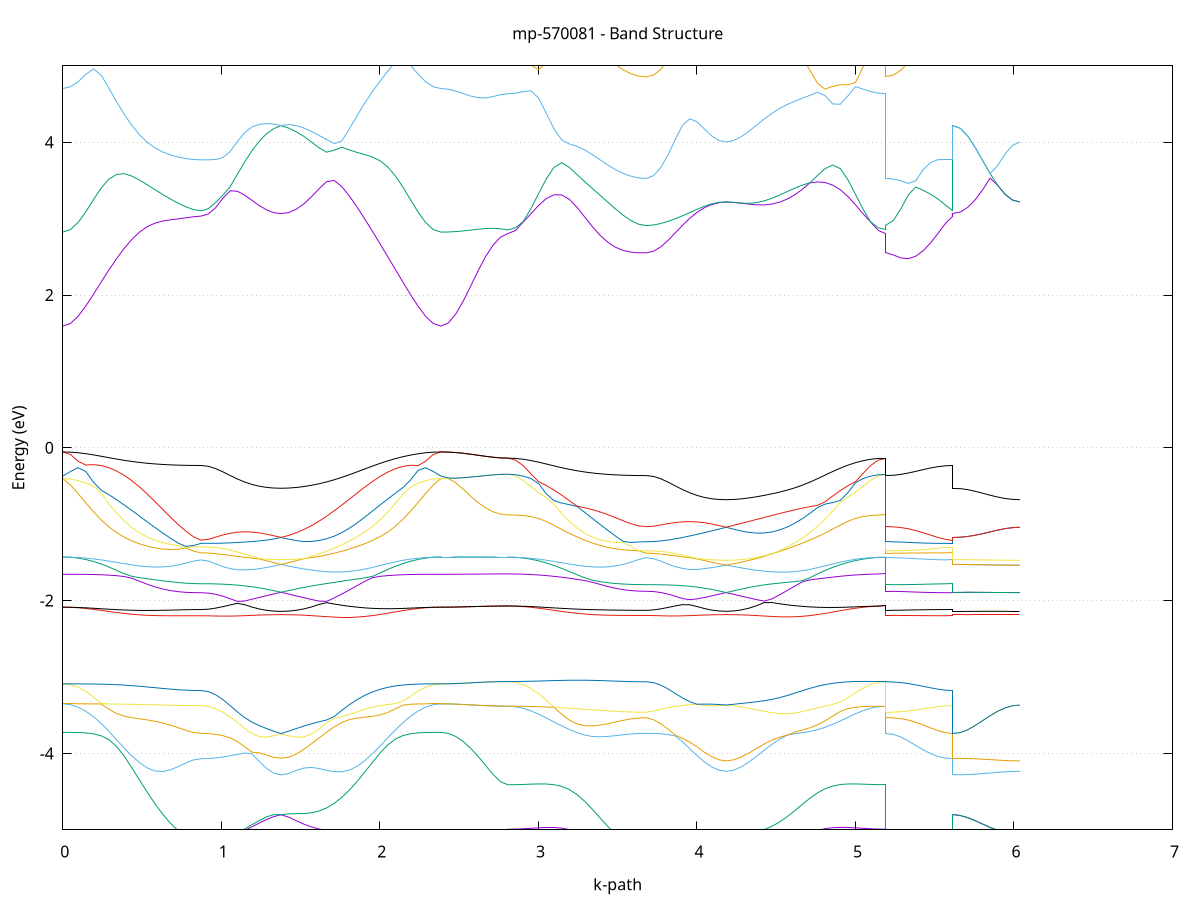 set title 'mp-570081 - Band Structure'
set xlabel 'k-path'
set ylabel 'Energy (eV)'
set grid y
set yrange [-5:5]
set terminal png size 800,600
set output 'mp-570081_bands_gnuplot.png'
plot '-' using 1:2 with lines notitle, '-' using 1:2 with lines notitle, '-' using 1:2 with lines notitle, '-' using 1:2 with lines notitle, '-' using 1:2 with lines notitle, '-' using 1:2 with lines notitle, '-' using 1:2 with lines notitle, '-' using 1:2 with lines notitle, '-' using 1:2 with lines notitle, '-' using 1:2 with lines notitle, '-' using 1:2 with lines notitle, '-' using 1:2 with lines notitle, '-' using 1:2 with lines notitle, '-' using 1:2 with lines notitle, '-' using 1:2 with lines notitle, '-' using 1:2 with lines notitle, '-' using 1:2 with lines notitle, '-' using 1:2 with lines notitle, '-' using 1:2 with lines notitle, '-' using 1:2 with lines notitle, '-' using 1:2 with lines notitle, '-' using 1:2 with lines notitle, '-' using 1:2 with lines notitle, '-' using 1:2 with lines notitle, '-' using 1:2 with lines notitle, '-' using 1:2 with lines notitle, '-' using 1:2 with lines notitle, '-' using 1:2 with lines notitle, '-' using 1:2 with lines notitle, '-' using 1:2 with lines notitle, '-' using 1:2 with lines notitle, '-' using 1:2 with lines notitle, '-' using 1:2 with lines notitle, '-' using 1:2 with lines notitle, '-' using 1:2 with lines notitle, '-' using 1:2 with lines notitle, '-' using 1:2 with lines notitle, '-' using 1:2 with lines notitle, '-' using 1:2 with lines notitle, '-' using 1:2 with lines notitle, '-' using 1:2 with lines notitle, '-' using 1:2 with lines notitle, '-' using 1:2 with lines notitle, '-' using 1:2 with lines notitle, '-' using 1:2 with lines notitle, '-' using 1:2 with lines notitle, '-' using 1:2 with lines notitle, '-' using 1:2 with lines notitle, '-' using 1:2 with lines notitle, '-' using 1:2 with lines notitle, '-' using 1:2 with lines notitle, '-' using 1:2 with lines notitle, '-' using 1:2 with lines notitle, '-' using 1:2 with lines notitle, '-' using 1:2 with lines notitle, '-' using 1:2 with lines notitle, '-' using 1:2 with lines notitle, '-' using 1:2 with lines notitle, '-' using 1:2 with lines notitle, '-' using 1:2 with lines notitle, '-' using 1:2 with lines notitle, '-' using 1:2 with lines notitle, '-' using 1:2 with lines notitle, '-' using 1:2 with lines notitle
0.000000 -68.811513
0.048498 -68.811513
0.096996 -68.811413
0.145493 -68.811413
0.193991 -68.811313
0.242489 -68.811213
0.290987 -68.811213
0.339485 -68.811113
0.387983 -68.810913
0.436480 -68.810813
0.484978 -68.810713
0.533476 -68.810513
0.581974 -68.810313
0.630472 -68.810313
0.678969 -68.810213
0.727467 -68.810113
0.775965 -68.810113
0.824463 -68.809913
0.872961 -68.810013
0.872961 -68.810013
0.918779 -68.809913
0.964598 -68.809913
1.010416 -68.809813
1.056235 -68.809713
1.102054 -68.809613
1.147872 -68.809513
1.193691 -68.809513
1.239509 -68.809413
1.285328 -68.809113
1.331146 -68.809013
1.376965 -68.808913
1.376965 -68.808913
1.424965 -68.809013
1.472966 -68.809213
1.520966 -68.809413
1.568967 -68.809713
1.616967 -68.809913
1.664967 -68.810113
1.712968 -68.810213
1.760968 -68.810413
1.808968 -68.810613
1.856969 -68.810713
1.904969 -68.810713
1.952970 -68.810913
2.000970 -68.811013
2.048970 -68.811113
2.096971 -68.811213
2.144971 -68.811313
2.192972 -68.811313
2.240972 -68.811313
2.288972 -68.811413
2.336973 -68.811513
2.384973 -68.811513
2.384973 -68.811513
2.431912 -68.811513
2.478851 -68.811413
2.525790 -68.811413
2.572728 -68.811413
2.619667 -68.811413
2.666606 -68.811713
2.713545 -68.811613
2.760484 -68.811613
2.807422 -68.811313
2.807422 -68.811313
2.855920 -68.811513
2.904418 -68.811513
2.952916 -68.811413
3.001414 -68.811313
3.049912 -68.811213
3.098409 -68.811113
3.146907 -68.811013
3.195405 -68.811013
3.243903 -68.810813
3.292401 -68.810613
3.340898 -68.810613
3.389396 -68.810513
3.437894 -68.810313
3.486392 -68.810213
3.534890 -68.810113
3.583388 -68.810013
3.631885 -68.809913
3.680383 -68.809913
3.680383 -68.809913
3.726202 -68.809813
3.772020 -68.809813
3.817839 -68.809813
3.863657 -68.809713
3.909476 -68.809613
3.955295 -68.809513
4.001113 -68.809313
4.046932 -68.809213
4.092750 -68.809013
4.138569 -68.808913
4.184387 -68.808713
4.184387 -68.808713
4.232388 -68.808913
4.280388 -68.809113
4.328389 -68.809313
4.376389 -68.809513
4.424389 -68.809613
4.472390 -68.809813
4.520390 -68.810113
4.568390 -68.810313
4.616391 -68.810413
4.664391 -68.810613
4.712392 -68.810713
4.760392 -68.810813
4.808392 -68.811013
4.856393 -68.811113
4.904393 -68.811213
4.952394 -68.811213
5.000394 -68.811413
5.048394 -68.811413
5.096395 -68.811513
5.144395 -68.811513
5.192396 -68.811313
5.192396 -68.809913
5.239334 -68.809713
5.286273 -68.809713
5.333212 -68.809713
5.380151 -68.809813
5.427090 -68.809913
5.474028 -68.809713
5.520967 -68.809813
5.567906 -68.809913
5.614845 -68.810013
5.614845 -68.808913
5.661784 -68.808813
5.708722 -68.808813
5.755661 -68.808713
5.802600 -68.808913
5.849539 -68.809013
5.896478 -68.808913
5.943416 -68.808913
5.990355 -68.808813
6.037294 -68.808713
e
0.000000 -68.805313
0.048498 -68.805313
0.096996 -68.805313
0.145493 -68.805313
0.193991 -68.805413
0.242489 -68.805513
0.290987 -68.805613
0.339485 -68.805813
0.387983 -68.805913
0.436480 -68.806213
0.484978 -68.806413
0.533476 -68.806613
0.581974 -68.806813
0.630472 -68.807113
0.678969 -68.807313
0.727467 -68.807513
0.775965 -68.807713
0.824463 -68.807713
0.872961 -68.807713
0.872961 -68.807713
0.918779 -68.807813
0.964598 -68.807813
1.010416 -68.807813
1.056235 -68.807813
1.102054 -68.807913
1.147872 -68.808013
1.193691 -68.808213
1.239509 -68.808413
1.285328 -68.808513
1.331146 -68.808613
1.376965 -68.808913
1.376965 -68.808913
1.424965 -68.808613
1.472966 -68.808413
1.520966 -68.808213
1.568967 -68.808013
1.616967 -68.807813
1.664967 -68.807613
1.712968 -68.807413
1.760968 -68.807113
1.808968 -68.806913
1.856969 -68.806713
1.904969 -68.806313
1.952970 -68.806213
2.000970 -68.806013
2.048970 -68.805813
2.096971 -68.805713
2.144971 -68.805513
2.192972 -68.805413
2.240972 -68.805313
2.288972 -68.805313
2.336973 -68.805313
2.384973 -68.805313
2.384973 -68.805313
2.431912 -68.805313
2.478851 -68.805113
2.525790 -68.805113
2.572728 -68.805013
2.619667 -68.805013
2.666606 -68.805513
2.713545 -68.805613
2.760484 -68.805613
2.807422 -68.805413
2.807422 -68.805413
2.855920 -68.805513
2.904418 -68.805513
2.952916 -68.805613
3.001414 -68.805713
3.049912 -68.805813
3.098409 -68.805913
3.146907 -68.806113
3.195405 -68.806313
3.243903 -68.806513
3.292401 -68.806613
3.340898 -68.806813
3.389396 -68.807013
3.437894 -68.807113
3.486392 -68.807413
3.534890 -68.807613
3.583388 -68.807713
3.631885 -68.807713
3.680383 -68.807813
3.680383 -68.807813
3.726202 -68.807813
3.772020 -68.807813
3.817839 -68.807913
3.863657 -68.808013
3.909476 -68.808013
3.955295 -68.808213
4.001113 -68.808213
4.046932 -68.808313
4.092750 -68.808413
4.138569 -68.808613
4.184387 -68.808713
4.184387 -68.808713
4.232388 -68.808513
4.280388 -68.808413
4.328389 -68.808213
4.376389 -68.808113
4.424389 -68.807913
4.472390 -68.807713
4.520390 -68.807513
4.568390 -68.807313
4.616391 -68.807013
4.664391 -68.806813
4.712392 -68.806713
4.760392 -68.806513
4.808392 -68.806213
4.856393 -68.806113
4.904393 -68.805913
4.952394 -68.805813
5.000394 -68.805713
5.048394 -68.805613
5.096395 -68.805613
5.144395 -68.805513
5.192396 -68.805413
5.192396 -68.807813
5.239334 -68.807813
5.286273 -68.807813
5.333212 -68.807813
5.380151 -68.807813
5.427090 -68.807813
5.474028 -68.807713
5.520967 -68.807813
5.567906 -68.807713
5.614845 -68.807713
5.614845 -68.808913
5.661784 -68.808813
5.708722 -68.808813
5.755661 -68.808713
5.802600 -68.808913
5.849539 -68.809013
5.896478 -68.808913
5.943416 -68.808913
5.990355 -68.808813
6.037294 -68.808713
e
0.000000 -68.753013
0.048498 -68.753113
0.096996 -68.753113
0.145493 -68.753213
0.193991 -68.753213
0.242489 -68.753313
0.290987 -68.753313
0.339485 -68.753313
0.387983 -68.753313
0.436480 -68.753413
0.484978 -68.753513
0.533476 -68.753513
0.581974 -68.753513
0.630472 -68.753613
0.678969 -68.753713
0.727467 -68.753713
0.775965 -68.753813
0.824463 -68.753813
0.872961 -68.753913
0.872961 -68.753913
0.918779 -68.753813
0.964598 -68.753913
1.010416 -68.753913
1.056235 -68.754013
1.102054 -68.754113
1.147872 -68.754113
1.193691 -68.754113
1.239509 -68.754213
1.285328 -68.754213
1.331146 -68.754213
1.376965 -68.754313
1.376965 -68.754313
1.424965 -68.754113
1.472966 -68.754113
1.520966 -68.754113
1.568967 -68.754113
1.616967 -68.754213
1.664967 -68.754113
1.712968 -68.754113
1.760968 -68.753913
1.808968 -68.753913
1.856969 -68.753813
1.904969 -68.753713
1.952970 -68.753613
2.000970 -68.753513
2.048970 -68.753413
2.096971 -68.753313
2.144971 -68.753313
2.192972 -68.753213
2.240972 -68.753113
2.288972 -68.753113
2.336973 -68.753013
2.384973 -68.753013
2.384973 -68.753013
2.431912 -68.753013
2.478851 -68.753013
2.525790 -68.753013
2.572728 -68.753013
2.619667 -68.753113
2.666606 -68.753213
2.713545 -68.753313
2.760484 -68.753313
2.807422 -68.753213
2.807422 -68.753213
2.855920 -68.753213
2.904418 -68.753213
2.952916 -68.753313
3.001414 -68.753313
3.049912 -68.753313
3.098409 -68.753313
3.146907 -68.753513
3.195405 -68.753513
3.243903 -68.753613
3.292401 -68.753613
3.340898 -68.753713
3.389396 -68.753713
3.437894 -68.753713
3.486392 -68.753813
3.534890 -68.753913
3.583388 -68.753913
3.631885 -68.753813
3.680383 -68.753913
3.680383 -68.753913
3.726202 -68.753813
3.772020 -68.754013
3.817839 -68.753913
3.863657 -68.754013
3.909476 -68.754013
3.955295 -68.754013
4.001113 -68.754113
4.046932 -68.754113
4.092750 -68.754213
4.138569 -68.754313
4.184387 -68.754113
4.184387 -68.754113
4.232388 -68.754213
4.280388 -68.754213
4.328389 -68.754213
4.376389 -68.754113
4.424389 -68.754113
4.472390 -68.754013
4.520390 -68.753913
4.568390 -68.753813
4.616391 -68.753713
4.664391 -68.753613
4.712392 -68.753513
4.760392 -68.753413
4.808392 -68.753413
4.856393 -68.753313
4.904393 -68.753213
4.952394 -68.753313
5.000394 -68.753313
5.048394 -68.753313
5.096395 -68.753313
5.144395 -68.753213
5.192396 -68.753213
5.192396 -68.753913
5.239334 -68.753813
5.286273 -68.753813
5.333212 -68.753813
5.380151 -68.753813
5.427090 -68.753813
5.474028 -68.753813
5.520967 -68.753813
5.567906 -68.753813
5.614845 -68.753913
5.614845 -68.754313
5.661784 -68.754213
5.708722 -68.754213
5.755661 -68.754213
5.802600 -68.754313
5.849539 -68.754313
5.896478 -68.754313
5.943416 -68.754213
5.990355 -68.754113
6.037294 -68.754113
e
0.000000 -68.753013
0.048498 -68.753013
0.096996 -68.753013
0.145493 -68.753013
0.193991 -68.752813
0.242489 -68.752613
0.290987 -68.752413
0.339485 -68.752013
0.387983 -68.751713
0.436480 -68.751513
0.484978 -68.751313
0.533476 -68.750913
0.581974 -68.750713
0.630472 -68.750613
0.678969 -68.750413
0.727467 -68.750213
0.775965 -68.750113
0.824463 -68.749913
0.872961 -68.749913
0.872961 -68.749913
0.918779 -68.749913
0.964598 -68.749813
1.010416 -68.749613
1.056235 -68.749413
1.102054 -68.749213
1.147872 -68.748913
1.193691 -68.748613
1.239509 -68.748313
1.285328 -68.748013
1.331146 -68.747613
1.376965 -68.747313
1.376965 -68.747313
1.424965 -68.747613
1.472966 -68.748013
1.520966 -68.748413
1.568967 -68.748813
1.616967 -68.749313
1.664967 -68.749713
1.712968 -68.750113
1.760968 -68.750413
1.808968 -68.750713
1.856969 -68.750813
1.904969 -68.751213
1.952970 -68.751513
2.000970 -68.751813
2.048970 -68.752013
2.096971 -68.752213
2.144971 -68.752613
2.192972 -68.752813
2.240972 -68.752913
2.288972 -68.753113
2.336973 -68.753013
2.384973 -68.753013
2.384973 -68.753013
2.431912 -68.753013
2.478851 -68.753013
2.525790 -68.753013
2.572728 -68.753013
2.619667 -68.753113
2.666606 -68.753213
2.713545 -68.753213
2.760484 -68.753313
2.807422 -68.753213
2.807422 -68.753213
2.855920 -68.753213
2.904418 -68.753113
2.952916 -68.752913
3.001414 -68.752713
3.049912 -68.752413
3.098409 -68.752213
3.146907 -68.752013
3.195405 -68.751913
3.243903 -68.751613
3.292401 -68.751313
3.340898 -68.751013
3.389396 -68.750713
3.437894 -68.750513
3.486392 -68.750313
3.534890 -68.750313
3.583388 -68.750013
3.631885 -68.749913
3.680383 -68.749913
3.680383 -68.749913
3.726202 -68.749813
3.772020 -68.749813
3.817839 -68.749613
3.863657 -68.749413
3.909476 -68.749113
3.955295 -68.748813
4.001113 -68.748713
4.046932 -68.748313
4.092750 -68.748013
4.138569 -68.747713
4.184387 -68.747213
4.184387 -68.747213
4.232388 -68.747713
4.280388 -68.748013
4.328389 -68.748413
4.376389 -68.748813
4.424389 -68.749113
4.472390 -68.749513
4.520390 -68.749913
4.568390 -68.750313
4.616391 -68.750613
4.664391 -68.750913
4.712392 -68.751213
4.760392 -68.751413
4.808392 -68.751813
4.856393 -68.752113
4.904393 -68.752213
4.952394 -68.752513
5.000394 -68.752813
5.048394 -68.752913
5.096395 -68.753113
5.144395 -68.753213
5.192396 -68.753213
5.192396 -68.749913
5.239334 -68.749813
5.286273 -68.749813
5.333212 -68.749813
5.380151 -68.749913
5.427090 -68.750013
5.474028 -68.749913
5.520967 -68.749913
5.567906 -68.749813
5.614845 -68.749913
5.614845 -68.747313
5.661784 -68.747313
5.708722 -68.747313
5.755661 -68.747313
5.802600 -68.747413
5.849539 -68.747413
5.896478 -68.747313
5.943416 -68.747213
5.990355 -68.747213
6.037294 -68.747213
e
0.000000 -68.742313
0.048498 -68.742613
0.096996 -68.742513
0.145493 -68.742513
0.193991 -68.742513
0.242489 -68.742713
0.290987 -68.742813
0.339485 -68.742813
0.387983 -68.742913
0.436480 -68.743113
0.484978 -68.743413
0.533476 -68.743713
0.581974 -68.743913
0.630472 -68.744313
0.678969 -68.744513
0.727467 -68.744613
0.775965 -68.744813
0.824463 -68.744713
0.872961 -68.744913
0.872961 -68.744913
0.918779 -68.744813
0.964598 -68.744913
1.010416 -68.744913
1.056235 -68.745113
1.102054 -68.745313
1.147872 -68.745613
1.193691 -68.745913
1.239509 -68.746213
1.285328 -68.746513
1.331146 -68.746913
1.376965 -68.747313
1.376965 -68.747313
1.424965 -68.746813
1.472966 -68.746413
1.520966 -68.746113
1.568967 -68.745813
1.616967 -68.745513
1.664967 -68.745213
1.712968 -68.744913
1.760968 -68.744513
1.808968 -68.744113
1.856969 -68.743713
1.904969 -68.743513
1.952970 -68.743413
2.000970 -68.743113
2.048970 -68.742813
2.096971 -68.742713
2.144971 -68.742613
2.192972 -68.742513
2.240972 -68.742413
2.288972 -68.742513
2.336973 -68.742513
2.384973 -68.742313
2.384973 -68.742313
2.431912 -68.742513
2.478851 -68.742413
2.525790 -68.742313
2.572728 -68.742313
2.619667 -68.742513
2.666606 -68.742613
2.713545 -68.742613
2.760484 -68.742613
2.807422 -68.742513
2.807422 -68.742513
2.855920 -68.742513
2.904418 -68.742513
2.952916 -68.742513
3.001414 -68.742613
3.049912 -68.742613
3.098409 -68.742713
3.146907 -68.742913
3.195405 -68.743113
3.243903 -68.743413
3.292401 -68.743413
3.340898 -68.743713
3.389396 -68.743913
3.437894 -68.744113
3.486392 -68.744313
3.534890 -68.744513
3.583388 -68.744713
3.631885 -68.744713
3.680383 -68.744713
3.680383 -68.744713
3.726202 -68.744713
3.772020 -68.745013
3.817839 -68.745113
3.863657 -68.745313
3.909476 -68.745413
3.955295 -68.745613
4.001113 -68.745913
4.046932 -68.746213
4.092750 -68.746513
4.138569 -68.747013
4.184387 -68.747213
4.184387 -68.747213
4.232388 -68.746913
4.280388 -68.746513
4.328389 -68.746113
4.376389 -68.745813
4.424389 -68.745413
4.472390 -68.745113
4.520390 -68.744813
4.568390 -68.744513
4.616391 -68.744213
4.664391 -68.743813
4.712392 -68.743613
4.760392 -68.743313
4.808392 -68.743113
4.856393 -68.742913
4.904393 -68.742713
4.952394 -68.742613
5.000394 -68.742613
5.048394 -68.742513
5.096395 -68.742513
5.144395 -68.742513
5.192396 -68.742513
5.192396 -68.744713
5.239334 -68.744713
5.286273 -68.744713
5.333212 -68.744713
5.380151 -68.744813
5.427090 -68.744913
5.474028 -68.744813
5.520967 -68.744713
5.567906 -68.744813
5.614845 -68.744913
5.614845 -68.747313
5.661784 -68.747313
5.708722 -68.747313
5.755661 -68.747313
5.802600 -68.747413
5.849539 -68.747413
5.896478 -68.747313
5.943416 -68.747213
5.990355 -68.747213
6.037294 -68.747213
e
0.000000 -68.742313
0.048498 -68.742513
0.096996 -68.742513
0.145493 -68.742413
0.193991 -68.742313
0.242489 -68.742213
0.290987 -68.742013
0.339485 -68.742013
0.387983 -68.741813
0.436480 -68.741813
0.484978 -68.741713
0.533476 -68.741713
0.581974 -68.741713
0.630472 -68.741613
0.678969 -68.741613
0.727467 -68.741613
0.775965 -68.741613
0.824463 -68.741613
0.872961 -68.741613
0.872961 -68.741613
0.918779 -68.741513
0.964598 -68.741513
1.010416 -68.741413
1.056235 -68.741313
1.102054 -68.741313
1.147872 -68.741313
1.193691 -68.741313
1.239509 -68.741313
1.285328 -68.741213
1.331146 -68.741213
1.376965 -68.741313
1.376965 -68.741313
1.424965 -68.741213
1.472966 -68.741213
1.520966 -68.741313
1.568967 -68.741313
1.616967 -68.741413
1.664967 -68.741513
1.712968 -68.741613
1.760968 -68.741613
1.808968 -68.741713
1.856969 -68.741713
1.904969 -68.741813
1.952970 -68.742013
2.000970 -68.742013
2.048970 -68.742113
2.096971 -68.742213
2.144971 -68.742313
2.192972 -68.742313
2.240972 -68.742313
2.288972 -68.742413
2.336973 -68.742513
2.384973 -68.742313
2.384973 -68.742313
2.431912 -68.742513
2.478851 -68.742413
2.525790 -68.742313
2.572728 -68.742313
2.619667 -68.742513
2.666606 -68.742613
2.713545 -68.742613
2.760484 -68.742613
2.807422 -68.742513
2.807422 -68.742513
2.855920 -68.742513
2.904418 -68.742513
2.952916 -68.742413
3.001414 -68.742313
3.049912 -68.742213
3.098409 -68.742113
3.146907 -68.742113
3.195405 -68.742013
3.243903 -68.741913
3.292401 -68.741813
3.340898 -68.741713
3.389396 -68.741613
3.437894 -68.741513
3.486392 -68.741513
3.534890 -68.741613
3.583388 -68.741513
3.631885 -68.741413
3.680383 -68.741513
3.680383 -68.741513
3.726202 -68.741513
3.772020 -68.741513
3.817839 -68.741413
3.863657 -68.741413
3.909476 -68.741313
3.955295 -68.741413
4.001113 -68.741413
4.046932 -68.741313
4.092750 -68.741213
4.138569 -68.741313
4.184387 -68.741213
4.184387 -68.741213
4.232388 -68.741313
4.280388 -68.741313
4.328389 -68.741213
4.376389 -68.741313
4.424389 -68.741313
4.472390 -68.741313
4.520390 -68.741413
4.568390 -68.741513
4.616391 -68.741613
4.664391 -68.741613
4.712392 -68.741813
4.760392 -68.741913
4.808392 -68.742013
4.856393 -68.742113
4.904393 -68.742213
4.952394 -68.742313
5.000394 -68.742413
5.048394 -68.742513
5.096395 -68.742513
5.144395 -68.742513
5.192396 -68.742513
5.192396 -68.741513
5.239334 -68.741513
5.286273 -68.741513
5.333212 -68.741513
5.380151 -68.741513
5.427090 -68.741513
5.474028 -68.741513
5.520967 -68.741613
5.567906 -68.741513
5.614845 -68.741613
5.614845 -68.741313
5.661784 -68.741313
5.708722 -68.741313
5.755661 -68.741313
5.802600 -68.741413
5.849539 -68.741313
5.896478 -68.741313
5.943416 -68.741313
5.990355 -68.741213
6.037294 -68.741213
e
0.000000 -13.739513
0.048498 -13.735713
0.096996 -13.724513
0.145493 -13.706013
0.193991 -13.680513
0.242489 -13.648613
0.290987 -13.610813
0.339485 -13.567913
0.387983 -13.520713
0.436480 -13.470413
0.484978 -13.418013
0.533476 -13.364913
0.581974 -13.312713
0.630472 -13.262913
0.678969 -13.217313
0.727467 -13.177913
0.775965 -13.146913
0.824463 -13.126913
0.872961 -13.119913
0.872961 -13.119913
0.918779 -13.118113
0.964598 -13.112913
1.010416 -13.104313
1.056235 -13.092813
1.102054 -13.078713
1.147872 -13.062513
1.193691 -13.044913
1.239509 -13.026613
1.285328 -13.008413
1.331146 -12.991013
1.376965 -12.975313
1.376965 -12.975313
1.424965 -12.993113
1.472966 -13.016213
1.520966 -13.044813
1.568967 -13.078913
1.616967 -13.118113
1.664967 -13.162113
1.712968 -13.210013
1.760968 -13.261113
1.808968 -13.314113
1.856969 -13.368113
1.904969 -13.421913
1.952970 -13.474313
2.000970 -13.524413
2.048970 -13.571013
2.096971 -13.613213
2.144971 -13.650413
2.192972 -13.681713
2.240972 -13.706713
2.288972 -13.724813
2.336973 -13.735813
2.384973 -13.739513
2.384973 -13.739513
2.431912 -13.736813
2.478851 -13.729013
2.525790 -13.716413
2.572728 -13.699613
2.619667 -13.679513
2.666606 -13.657913
2.713545 -13.637213
2.760484 -13.621513
2.807422 -13.615413
2.807422 -13.615413
2.855920 -13.611913
2.904418 -13.601413
2.952916 -13.584213
3.001414 -13.560713
3.049912 -13.531213
3.098409 -13.496413
3.146907 -13.457213
3.195405 -13.414313
3.243903 -13.369013
3.292401 -13.322313
3.340898 -13.275613
3.389396 -13.230313
3.437894 -13.187913
3.486392 -13.149913
3.534890 -13.117913
3.583388 -13.093413
3.631885 -13.077913
3.680383 -13.072613
3.680383 -13.072613
3.726202 -13.071213
3.772020 -13.067013
3.817839 -13.060313
3.863657 -13.051313
3.909476 -13.040513
3.955295 -13.028413
4.001113 -13.015613
4.046932 -13.003013
4.092750 -12.991213
4.138569 -12.981113
4.184387 -12.973313
4.184387 -12.973313
4.232388 -12.982213
4.280388 -12.995913
4.328389 -13.015013
4.376389 -13.039413
4.424389 -13.069213
4.472390 -13.103913
4.520390 -13.143113
4.568390 -13.185813
4.616391 -13.231213
4.664391 -13.278213
4.712392 -13.325613
4.760392 -13.372513
4.808392 -13.417613
4.856393 -13.460013
4.904393 -13.498613
4.952394 -13.532813
5.000394 -13.561713
5.048394 -13.584913
5.096395 -13.601713
5.144395 -13.611913
5.192396 -13.615413
5.192396 -13.072613
5.239334 -13.074913
5.286273 -13.080813
5.333212 -13.088613
5.380151 -13.096813
5.427090 -13.104413
5.474028 -13.110913
5.520967 -13.115813
5.567906 -13.118913
5.614845 -13.119913
5.614845 -12.975313
5.661784 -12.975313
5.708722 -12.975113
5.755661 -12.974813
5.802600 -12.974513
5.849539 -12.974213
5.896478 -12.973813
5.943416 -12.973613
5.990355 -12.973413
6.037294 -12.973313
e
0.000000 -13.250613
0.048498 -13.248113
0.096996 -13.240713
0.145493 -13.228613
0.193991 -13.212113
0.242489 -13.191913
0.290987 -13.168413
0.339485 -13.142413
0.387983 -13.114913
0.436480 -13.086813
0.484978 -13.059213
0.533476 -13.033213
0.581974 -13.009813
0.630472 -12.990113
0.678969 -12.974613
0.727467 -12.963713
0.775965 -12.957213
0.824463 -12.954213
0.872961 -12.953413
0.872961 -12.953413
0.918779 -12.953013
0.964598 -12.951913
1.010416 -12.950313
1.056235 -12.948513
1.102054 -12.947013
1.147872 -12.946113
1.193691 -12.946713
1.239509 -12.949213
1.285328 -12.954413
1.331146 -12.962913
1.376965 -12.975313
1.376965 -12.975313
1.424965 -12.961513
1.472966 -12.951313
1.520966 -12.945213
1.568967 -12.943913
1.616967 -12.947513
1.664967 -12.956213
1.712968 -12.969713
1.760968 -12.987613
1.808968 -13.009313
1.856969 -13.034013
1.904969 -13.060813
1.952970 -13.088813
2.000970 -13.116913
2.048970 -13.144213
2.096971 -13.169813
2.144971 -13.193013
2.192972 -13.212913
2.240972 -13.229013
2.288972 -13.240913
2.336973 -13.248113
2.384973 -13.250613
2.384973 -13.250613
2.431912 -13.254013
2.478851 -13.263913
2.525790 -13.279813
2.572728 -13.300713
2.619667 -13.325013
2.666606 -13.350613
2.713545 -13.374513
2.760484 -13.392413
2.807422 -13.399213
2.807422 -13.399213
2.855920 -13.396313
2.904418 -13.387713
2.952916 -13.373613
3.001414 -13.354313
3.049912 -13.330313
3.098409 -13.302313
3.146907 -13.270913
3.195405 -13.237213
3.243903 -13.202013
3.292401 -13.166513
3.340898 -13.131813
3.389396 -13.099313
3.437894 -13.070013
3.486392 -13.045013
3.534890 -13.025113
3.583388 -13.011013
3.631885 -13.002613
3.680383 -12.999813
3.680383 -12.999813
3.726202 -12.999113
3.772020 -12.996713
3.817839 -12.993113
3.863657 -12.988413
3.909476 -12.983213
3.955295 -12.977813
4.001113 -12.973113
4.046932 -12.969513
4.092750 -12.967913
4.138569 -12.968913
4.184387 -12.973313
4.184387 -12.973313
4.232388 -12.968613
4.280388 -12.968113
4.328389 -12.972213
4.376389 -12.981513
4.424389 -12.995913
4.472390 -13.015513
4.520390 -13.039613
4.568390 -13.067913
4.616391 -13.099513
4.664391 -13.133513
4.712392 -13.168813
4.760392 -13.204613
4.808392 -13.239713
4.856393 -13.273113
4.904393 -13.304013
4.952394 -13.331613
5.000394 -13.355213
5.048394 -13.374113
5.096395 -13.387913
5.144395 -13.396413
5.192396 -13.399213
5.192396 -12.999813
5.239334 -12.997613
5.286273 -12.991813
5.333212 -12.984113
5.380151 -12.976013
5.427090 -12.968513
5.474028 -12.962213
5.520967 -12.957413
5.567906 -12.954413
5.614845 -12.953413
5.614845 -12.975313
5.661784 -12.975313
5.708722 -12.975113
5.755661 -12.974813
5.802600 -12.974513
5.849539 -12.974213
5.896478 -12.973813
5.943416 -12.973613
5.990355 -12.973413
6.037294 -12.973313
e
0.000000 -5.606213
0.048498 -5.600913
0.096996 -5.584913
0.145493 -5.558813
0.193991 -5.522913
0.242489 -5.478213
0.290987 -5.425913
0.339485 -5.368013
0.387983 -5.306813
0.436480 -5.246213
0.484978 -5.191213
0.533476 -5.148213
0.581974 -5.123313
0.630472 -5.119013
0.678969 -5.131013
0.727467 -5.150413
0.775965 -5.167513
0.824463 -5.174313
0.872961 -5.167613
0.872961 -5.167613
0.918779 -5.162813
0.964598 -5.148613
1.010416 -5.125313
1.056235 -5.093613
1.102054 -5.054513
1.147872 -5.009413
1.193691 -4.960613
1.239509 -4.911213
1.285328 -4.865213
1.331146 -4.827813
1.376965 -4.803213
1.376965 -4.803213
1.424965 -4.835113
1.472966 -4.881213
1.520966 -4.926313
1.568967 -4.963013
1.616967 -4.990113
1.664967 -5.009913
1.712968 -5.028013
1.760968 -5.051113
1.808968 -5.084413
1.856969 -5.129713
1.904969 -5.185013
1.952970 -5.246213
2.000970 -5.309513
2.048970 -5.371313
2.096971 -5.429013
2.144971 -5.480613
2.192972 -5.524513
2.240972 -5.559713
2.288972 -5.585413
2.336973 -5.601013
2.384973 -5.606213
2.384973 -5.606213
2.431912 -5.594313
2.478851 -5.559213
2.525790 -5.501913
2.572728 -5.424713
2.619667 -5.331013
2.666606 -5.226213
2.713545 -5.119713
2.760484 -5.030413
2.807422 -4.992513
2.807422 -4.992513
2.855920 -4.991013
2.904418 -4.986813
2.952916 -4.980813
3.001414 -4.974413
3.049912 -4.970013
3.098409 -4.970213
3.146907 -4.978413
3.195405 -4.997313
3.243903 -5.028913
3.292401 -5.073013
3.340898 -5.127013
3.389396 -5.186513
3.437894 -5.246313
3.486392 -5.301513
3.534890 -5.347713
3.583388 -5.381913
3.631885 -5.402713
3.680383 -5.409613
3.680383 -5.409613
3.726202 -5.404913
3.772020 -5.390913
3.817839 -5.368013
3.863657 -5.336913
3.909476 -5.298713
3.955295 -5.255013
4.001113 -5.208013
4.046932 -5.160913
4.092750 -5.117713
4.138569 -5.082913
4.184387 -5.059613
4.184387 -5.059613
4.232388 -5.083713
4.280388 -5.114313
4.328389 -5.143713
4.376389 -5.165513
4.424389 -5.176113
4.472390 -5.174213
4.520390 -5.160013
4.568390 -5.135513
4.616391 -5.103913
4.664391 -5.069113
4.712392 -5.035513
4.760392 -5.006813
4.808392 -4.985613
4.856393 -4.973013
4.904393 -4.968313
4.952394 -4.969613
5.000394 -4.974513
5.048394 -4.980913
5.096395 -4.986913
5.144395 -4.991113
5.192396 -4.992513
5.192396 -5.409613
5.239334 -5.406513
5.286273 -5.396813
5.333212 -5.379713
5.380151 -5.354513
5.427090 -5.321913
5.474028 -5.283313
5.520967 -5.241513
5.567906 -5.200413
5.614845 -5.167613
5.614845 -4.803213
5.661784 -4.813413
5.708722 -4.841413
5.755661 -4.881113
5.802600 -4.925613
5.849539 -4.968913
5.896478 -5.006513
5.943416 -5.035413
5.990355 -5.053513
6.037294 -5.059613
e
0.000000 -3.724513
0.048498 -3.725013
0.096996 -3.727013
0.145493 -3.732113
0.193991 -3.744013
0.242489 -3.769713
0.290987 -3.820813
0.339485 -3.909813
0.387983 -4.038413
0.436480 -4.191113
0.484978 -4.352013
0.533476 -4.510813
0.581974 -4.660613
0.630472 -4.796213
0.678969 -4.913713
0.727467 -5.010413
0.775965 -5.084513
0.824463 -5.135613
0.872961 -5.162213
0.872961 -5.162213
0.918779 -5.157013
0.964598 -5.141613
1.010416 -5.116213
1.056235 -5.081413
1.102054 -5.038213
1.147872 -4.988013
1.193691 -4.933413
1.239509 -4.878413
1.285328 -4.830613
1.331146 -4.801713
1.376965 -4.803213
1.376965 -4.803213
1.424965 -4.791713
1.472966 -4.789313
1.520966 -4.787413
1.568967 -4.777613
1.616967 -4.754013
1.664967 -4.712913
1.712968 -4.652913
1.760968 -4.574013
1.808968 -4.477513
1.856969 -4.366113
1.904969 -4.244213
1.952970 -4.117913
2.000970 -3.996113
2.048970 -3.890813
2.096971 -3.813713
2.144971 -3.767213
2.192972 -3.743213
2.240972 -3.731813
2.288972 -3.726913
2.336973 -3.725013
2.384973 -3.724513
2.384973 -3.724513
2.431912 -3.738213
2.478851 -3.778813
2.525790 -3.844713
2.572728 -3.933113
2.619667 -4.039513
2.666606 -4.156813
2.713545 -4.273913
2.760484 -4.370213
2.807422 -4.410513
2.807422 -4.410513
2.855920 -4.409513
2.904418 -4.406513
2.952916 -4.402713
3.001414 -4.399813
3.049912 -4.400713
3.098409 -4.409513
3.146907 -4.431913
3.195405 -4.473713
3.243903 -4.539413
3.292401 -4.627913
3.340898 -4.733013
3.389396 -4.845213
3.437894 -4.955313
3.486392 -5.055913
3.534890 -5.140913
3.583388 -5.205713
3.631885 -5.246613
3.680383 -5.260513
3.680383 -5.260513
3.726202 -5.256513
3.772020 -5.244613
3.817839 -5.225413
3.863657 -5.199713
3.909476 -5.169113
3.955295 -5.135713
4.001113 -5.102613
4.046932 -5.074013
4.092750 -5.054813
4.138569 -5.049513
4.184387 -5.059613
4.184387 -5.059613
4.232388 -5.047113
4.280388 -5.041613
4.328389 -5.035413
4.376389 -5.021613
4.424389 -4.995613
4.472390 -4.954913
4.520390 -4.899313
4.568390 -4.830313
4.616391 -4.751513
4.664391 -4.668213
4.712392 -4.587513
4.760392 -4.517113
4.808392 -4.463013
4.856393 -4.427413
4.904393 -4.407913
4.952394 -4.400313
5.000394 -4.399813
5.048394 -4.402813
5.096395 -4.406613
5.144395 -4.409513
5.192396 -4.410513
5.192396 -5.260513
5.239334 -5.254313
5.286273 -5.236713
5.333212 -5.211113
5.380151 -5.182213
5.427090 -5.155413
5.474028 -5.136613
5.520967 -5.130713
5.567906 -5.140413
5.614845 -5.162213
5.614845 -4.803213
5.661784 -4.813413
5.708722 -4.841413
5.755661 -4.881113
5.802600 -4.925613
5.849539 -4.968913
5.896478 -5.006513
5.943416 -5.035413
5.990355 -5.053513
6.037294 -5.059613
e
0.000000 -3.351413
0.048498 -3.362513
0.096996 -3.395213
0.145493 -3.448513
0.193991 -3.520513
0.242489 -3.609113
0.290987 -3.712013
0.339485 -3.823013
0.387983 -3.931813
0.436480 -4.033513
0.484978 -4.122813
0.533476 -4.191213
0.581974 -4.230613
0.630472 -4.237213
0.678969 -4.214813
0.727467 -4.173313
0.775965 -4.125413
0.824463 -4.085613
0.872961 -4.069613
0.872961 -4.069613
0.918779 -4.067013
0.964598 -4.059413
1.010416 -4.047313
1.056235 -4.031313
1.102054 -4.013013
1.147872 -3.995313
1.193691 -4.005813
1.239509 -4.105013
1.285328 -4.196013
1.331146 -4.259913
1.376965 -4.281913
1.376965 -4.281913
1.424965 -4.262913
1.472966 -4.223913
1.520966 -4.191613
1.568967 -4.183713
1.616967 -4.198313
1.664967 -4.221813
1.712968 -4.239813
1.760968 -4.240813
1.808968 -4.217513
1.856969 -4.167913
1.904969 -4.095113
1.952970 -4.004913
2.000970 -3.904013
2.048970 -3.798913
2.096971 -3.695813
2.144971 -3.599813
2.192972 -3.515313
2.240972 -3.445913
2.288972 -3.394213
2.336973 -3.362213
2.384973 -3.351413
2.384973 -3.351413
2.431912 -3.352413
2.478851 -3.355313
2.525790 -3.359713
2.572728 -3.364813
2.619667 -3.370113
2.666606 -3.374913
2.713545 -3.378713
2.760484 -3.381113
2.807422 -3.381913
2.807422 -3.381913
2.855920 -3.389013
2.904418 -3.410013
2.952916 -3.443213
3.001414 -3.486413
3.049912 -3.536113
3.098409 -3.588313
3.146907 -3.639113
3.195405 -3.686313
3.243903 -3.728313
3.292401 -3.760513
3.340898 -3.778413
3.389396 -3.782813
3.437894 -3.777713
3.486392 -3.767613
3.534890 -3.756413
3.583388 -3.746713
3.631885 -3.740313
3.680383 -3.738013
3.680383 -3.738013
3.726202 -3.739313
3.772020 -3.743913
3.817839 -3.753613
3.863657 -3.772113
3.909476 -3.848813
3.955295 -3.940113
4.001113 -4.029713
4.046932 -4.111113
4.092750 -4.176913
4.138569 -4.220013
4.184387 -4.234913
4.184387 -4.234913
4.232388 -4.219113
4.280388 -4.175613
4.328389 -4.112413
4.376389 -4.037713
4.424389 -3.959113
4.472390 -3.883213
4.520390 -3.815813
4.568390 -3.761913
4.616391 -3.743313
4.664391 -3.728813
4.712392 -3.712413
4.760392 -3.689913
4.808392 -3.659013
4.856393 -3.619813
4.904393 -3.574713
4.952394 -3.527213
5.000394 -3.481313
5.048394 -3.440813
5.096395 -3.409213
5.144395 -3.388913
5.192396 -3.381913
5.192396 -3.738013
5.239334 -3.750813
5.286273 -3.786213
5.333212 -3.837013
5.380151 -3.895313
5.427090 -3.953113
5.474028 -4.003313
5.520967 -4.040513
5.567906 -4.062513
5.614845 -4.069613
5.614845 -4.281913
5.661784 -4.280713
5.708722 -4.277313
5.755661 -4.271813
5.802600 -4.264813
5.849539 -4.256813
5.896478 -4.248713
5.943416 -4.241613
5.990355 -4.236713
6.037294 -4.234913
e
0.000000 -3.351413
0.048498 -3.351413
0.096996 -3.351513
0.145493 -3.351713
0.193991 -3.352013
0.242489 -3.352513
0.290987 -3.422013
0.339485 -3.478313
0.387983 -3.512413
0.436480 -3.532913
0.484978 -3.547813
0.533476 -3.562613
0.581974 -3.580213
0.630472 -3.602713
0.678969 -3.630513
0.727467 -3.663113
0.775965 -3.697313
0.824463 -3.725913
0.872961 -3.737813
0.872961 -3.737813
0.918779 -3.740713
0.964598 -3.750213
1.010416 -3.767913
1.056235 -3.797713
1.102054 -3.845113
1.147872 -3.915213
1.193691 -3.984713
1.239509 -3.992513
1.285328 -4.021213
1.331146 -4.051413
1.376965 -4.063913
1.376965 -4.063913
1.424965 -4.049113
1.472966 -4.007413
1.520966 -3.946113
1.568967 -3.873413
1.616967 -3.796413
1.664967 -3.720813
1.712968 -3.651613
1.760968 -3.594713
1.808968 -3.557313
1.856969 -3.538013
1.904969 -3.526013
1.952970 -3.514113
2.000970 -3.496213
2.048970 -3.465013
2.096971 -3.416313
2.144971 -3.370013
2.192972 -3.356313
2.240972 -3.352813
2.288972 -3.351713
2.336973 -3.351413
2.384973 -3.351413
2.384973 -3.351413
2.431912 -3.352413
2.478851 -3.355313
2.525790 -3.359613
2.572728 -3.364813
2.619667 -3.370113
2.666606 -3.374913
2.713545 -3.378713
2.760484 -3.381113
2.807422 -3.381813
2.807422 -3.381813
2.855920 -3.382313
2.904418 -3.383613
2.952916 -3.385713
3.001414 -3.388613
3.049912 -3.392413
3.098409 -3.397113
3.146907 -3.486513
3.195405 -3.563713
3.243903 -3.614713
3.292401 -3.638013
3.340898 -3.640613
3.389396 -3.629613
3.437894 -3.610913
3.486392 -3.588813
3.534890 -3.567113
3.583388 -3.549113
3.631885 -3.537213
3.680383 -3.533113
3.680383 -3.533113
3.726202 -3.558713
3.772020 -3.612613
3.817839 -3.681213
3.863657 -3.761113
3.909476 -3.803913
3.955295 -3.852513
4.001113 -3.915613
4.046932 -3.983813
4.092750 -4.044013
4.138569 -4.084513
4.184387 -4.098413
4.184387 -4.098413
4.232388 -4.084313
4.280388 -4.046713
4.328389 -3.994213
4.376389 -3.935413
4.424389 -3.877913
4.472390 -3.827713
4.520390 -3.788813
4.568390 -3.761613
4.616391 -3.723013
4.664391 -3.694313
4.712392 -3.665713
4.760392 -3.627413
4.808392 -3.574613
4.856393 -3.511013
4.904393 -3.450813
4.952394 -3.412813
5.000394 -3.395313
5.048394 -3.387513
5.096395 -3.383913
5.144395 -3.382313
5.192396 -3.381813
5.192396 -3.533113
5.239334 -3.535713
5.286273 -3.545213
5.333212 -3.563713
5.380151 -3.591813
5.427090 -3.627413
5.474028 -3.666213
5.520967 -3.702213
5.567906 -3.728213
5.614845 -3.737813
5.614845 -4.063913
5.661784 -4.064713
5.708722 -4.067113
5.755661 -4.070913
5.802600 -4.075913
5.849539 -4.081713
5.896478 -4.087813
5.943416 -4.093213
5.990355 -4.097013
6.037294 -4.098413
e
0.000000 -3.089813
0.048498 -3.101213
0.096996 -3.134913
0.145493 -3.189913
0.193991 -3.262813
0.242489 -3.345213
0.290987 -3.353313
0.339485 -3.354413
0.387983 -3.355913
0.436480 -3.357713
0.484978 -3.359813
0.533476 -3.362213
0.581974 -3.364613
0.630472 -3.367013
0.678969 -3.369313
0.727467 -3.371313
0.775965 -3.372813
0.824463 -3.373713
0.872961 -3.374113
0.872961 -3.374113
0.918779 -3.384113
0.964598 -3.413713
1.010416 -3.461113
1.056235 -3.523613
1.102054 -3.596413
1.147872 -3.672413
1.193691 -3.739913
1.239509 -3.781413
1.285328 -3.787513
1.331146 -3.769813
1.376965 -3.741913
1.376965 -3.741913
1.424965 -3.770813
1.472966 -3.788413
1.520966 -3.783113
1.568967 -3.745613
1.616967 -3.680313
1.664967 -3.600213
1.712968 -3.541313
1.760968 -3.519413
1.808968 -3.490213
1.856969 -3.454913
1.904969 -3.422113
1.952970 -3.395713
2.000970 -3.375713
2.048970 -3.360913
2.096971 -3.347713
2.144971 -3.317713
2.192972 -3.252213
2.240972 -3.185613
2.288972 -3.133513
2.336973 -3.100913
2.384973 -3.089813
2.384973 -3.089813
2.431912 -3.088813
2.478851 -3.085913
2.525790 -3.081613
2.572728 -3.076513
2.619667 -3.071313
2.666606 -3.066613
2.713545 -3.062913
2.760484 -3.060513
2.807422 -3.059713
2.807422 -3.059713
2.855920 -3.069813
2.904418 -3.100013
2.952916 -3.150013
3.001414 -3.218613
3.049912 -3.302313
3.098409 -3.394913
3.146907 -3.402613
3.195405 -3.408713
3.243903 -3.415413
3.292401 -3.422513
3.340898 -3.429713
3.389396 -3.436713
3.437894 -3.443313
3.486392 -3.449313
3.534890 -3.454213
3.583388 -3.457913
3.631885 -3.460213
3.680383 -3.461013
3.680383 -3.461013
3.726202 -3.445513
3.772020 -3.421513
3.817839 -3.400813
3.863657 -3.384413
3.909476 -3.372113
3.955295 -3.363213
4.001113 -3.357613
4.046932 -3.373213
4.092750 -3.377713
4.138569 -3.374613
4.184387 -3.367013
4.184387 -3.367013
4.232388 -3.378113
4.280388 -3.392613
4.328389 -3.409913
4.376389 -3.429213
4.424389 -3.448813
4.472390 -3.466613
4.520390 -3.479013
4.568390 -3.482013
4.616391 -3.472813
4.664391 -3.453313
4.712392 -3.429113
4.760392 -3.404913
4.808392 -3.382113
4.856393 -3.358413
4.904393 -3.325113
4.952394 -3.271313
5.000394 -3.205913
5.048394 -3.145413
5.096395 -3.098713
5.144395 -3.069513
5.192396 -3.059713
5.192396 -3.461013
5.239334 -3.459113
5.286273 -3.453513
5.333212 -3.444413
5.380151 -3.432413
5.427090 -3.418113
5.474028 -3.402913
5.520967 -3.388713
5.567906 -3.378113
5.614845 -3.374113
5.614845 -3.741913
5.661784 -3.728213
5.708722 -3.689913
5.755661 -3.634413
5.802600 -3.570613
5.849539 -3.506813
5.896478 -3.449713
5.943416 -3.405113
5.990355 -3.376713
6.037294 -3.367013
e
0.000000 -3.089813
0.048498 -3.089913
0.096996 -3.090313
0.145493 -3.090913
0.193991 -3.092113
0.242489 -3.094013
0.290987 -3.096913
0.339485 -3.101013
0.387983 -3.106413
0.436480 -3.113313
0.484978 -3.121413
0.533476 -3.130613
0.581974 -3.140213
0.630472 -3.149813
0.678969 -3.158813
0.727467 -3.166513
0.775965 -3.172413
0.824463 -3.176113
0.872961 -3.177413
0.872961 -3.177413
0.918779 -3.191613
0.964598 -3.232813
1.010416 -3.296813
1.056235 -3.375813
1.102054 -3.458213
1.147872 -3.531913
1.193691 -3.590513
1.239509 -3.636413
1.285328 -3.674913
1.331146 -3.709713
1.376965 -3.741913
1.376965 -3.741913
1.424965 -3.708613
1.472966 -3.674713
1.520966 -3.642213
1.568967 -3.612313
1.616967 -3.585713
1.664967 -3.562313
1.712968 -3.516013
1.760968 -3.434713
1.808968 -3.360313
1.856969 -3.295213
1.904969 -3.240513
1.952970 -3.196313
2.000970 -3.161813
2.048970 -3.136013
2.096971 -3.117613
2.144971 -3.105113
2.192972 -3.097213
2.240972 -3.092713
2.288972 -3.090613
2.336973 -3.089913
2.384973 -3.089813
2.384973 -3.089813
2.431912 -3.088813
2.478851 -3.085913
2.525790 -3.081613
2.572728 -3.076513
2.619667 -3.071313
2.666606 -3.066613
2.713545 -3.062913
2.760484 -3.060513
2.807422 -3.059713
2.807422 -3.059713
2.855920 -3.059213
2.904418 -3.057813
2.952916 -3.055713
3.001414 -3.052913
3.049912 -3.049913
3.098409 -3.047013
3.146907 -3.044513
3.195405 -3.042713
3.243903 -3.042013
3.292401 -3.042413
3.340898 -3.044013
3.389396 -3.046713
3.437894 -3.050113
3.486392 -3.053813
3.534890 -3.057313
3.583388 -3.060213
3.631885 -3.062113
3.680383 -3.062713
3.680383 -3.062713
3.726202 -3.074013
3.772020 -3.106413
3.817839 -3.156013
3.863657 -3.215513
3.909476 -3.274913
3.955295 -3.324013
4.001113 -3.356613
4.046932 -3.355113
4.092750 -3.355813
4.138569 -3.359813
4.184387 -3.367013
4.184387 -3.367013
4.232388 -3.356913
4.280388 -3.346013
4.328389 -3.335113
4.376389 -3.323713
4.424389 -3.310513
4.472390 -3.293613
4.520390 -3.271313
4.568390 -3.243513
4.616391 -3.211813
4.664391 -3.179313
4.712392 -3.148613
4.760392 -3.121713
4.808392 -3.099613
4.856393 -3.082613
4.904393 -3.070613
4.952394 -3.063013
5.000394 -3.059113
5.048394 -3.057913
5.096395 -3.058313
5.144395 -3.059213
5.192396 -3.059713
5.192396 -3.062713
5.239334 -3.065513
5.286273 -3.073513
5.333212 -3.086313
5.380151 -3.102913
5.427090 -3.122013
5.474028 -3.141713
5.520967 -3.159613
5.567906 -3.172613
5.614845 -3.177413
5.614845 -3.741913
5.661784 -3.728113
5.708722 -3.689913
5.755661 -3.634413
5.802600 -3.570613
5.849539 -3.506713
5.896478 -3.449713
5.943416 -3.405113
5.990355 -3.376713
6.037294 -3.367013
e
0.000000 -2.085913
0.048498 -2.088013
0.096996 -2.093813
0.145493 -2.103013
0.193991 -2.114813
0.242489 -2.128213
0.290987 -2.142213
0.339485 -2.155913
0.387983 -2.168113
0.436480 -2.178513
0.484978 -2.186513
0.533476 -2.192213
0.581974 -2.195713
0.630472 -2.197613
0.678969 -2.198513
0.727467 -2.198613
0.775965 -2.198513
0.824463 -2.198413
0.872961 -2.198313
0.872961 -2.198313
0.918779 -2.199413
0.964598 -2.201613
1.010416 -2.203013
1.056235 -2.202613
1.102054 -2.200613
1.147872 -2.197213
1.193691 -2.193313
1.239509 -2.189413
1.285328 -2.186213
1.331146 -2.184513
1.376965 -2.184013
1.376965 -2.184013
1.424965 -2.184613
1.472966 -2.186813
1.520966 -2.190913
1.568967 -2.196813
1.616967 -2.203613
1.664967 -2.210313
1.712968 -2.215713
1.760968 -2.219013
1.808968 -2.219013
1.856969 -2.215313
1.904969 -2.207713
1.952970 -2.196413
2.000970 -2.181913
2.048970 -2.165413
2.096971 -2.148113
2.144971 -2.131213
2.192972 -2.116013
2.240972 -2.103213
2.288972 -2.093713
2.336973 -2.087913
2.384973 -2.085913
2.384973 -2.085913
2.431912 -2.085513
2.478851 -2.084113
2.525790 -2.082013
2.572728 -2.079513
2.619667 -2.076913
2.666606 -2.074513
2.713545 -2.072513
2.760484 -2.071113
2.807422 -2.070513
2.807422 -2.070513
2.855920 -2.072513
2.904418 -2.078313
2.952916 -2.087413
3.001414 -2.099213
3.049912 -2.112713
3.098409 -2.127213
3.146907 -2.141513
3.195405 -2.154813
3.243903 -2.166413
3.292401 -2.175813
3.340898 -2.183013
3.389396 -2.187913
3.437894 -2.191013
3.486392 -2.192713
3.534890 -2.193613
3.583388 -2.194013
3.631885 -2.194113
3.680383 -2.194213
3.680383 -2.194213
3.726202 -2.195713
3.772020 -2.198613
3.817839 -2.200713
3.863657 -2.200913
3.909476 -2.199313
3.955295 -2.196313
4.001113 -2.192613
4.046932 -2.188913
4.092750 -2.186013
4.138569 -2.184413
4.184387 -2.183913
4.184387 -2.183913
4.232388 -2.184413
4.280388 -2.186413
4.328389 -2.190313
4.376389 -2.195713
4.424389 -2.201813
4.472390 -2.207513
4.520390 -2.211713
4.568390 -2.213313
4.616391 -2.211513
4.664391 -2.205813
4.712392 -2.196313
4.760392 -2.183313
4.808392 -2.167613
4.856393 -2.150213
4.904393 -2.132513
4.952394 -2.115413
5.000394 -2.100213
5.048394 -2.087613
5.096395 -2.078313
5.144395 -2.072513
5.192396 -2.070513
5.192396 -2.194213
5.239334 -2.194313
5.286273 -2.194613
5.333212 -2.195213
5.380151 -2.195913
5.427090 -2.196613
5.474028 -2.197313
5.520967 -2.197813
5.567906 -2.198213
5.614845 -2.198313
5.614845 -2.184013
5.661784 -2.184013
5.708722 -2.183913
5.755661 -2.184013
5.802600 -2.184013
5.849539 -2.184013
5.896478 -2.184013
5.943416 -2.183913
5.990355 -2.183913
6.037294 -2.183913
e
0.000000 -2.085913
0.048498 -2.087013
0.096996 -2.089913
0.145493 -2.094513
0.193991 -2.100213
0.242489 -2.106613
0.290987 -2.112813
0.339485 -2.118313
0.387983 -2.122813
0.436480 -2.126313
0.484978 -2.128413
0.533476 -2.129013
0.581974 -2.128413
0.630472 -2.126713
0.678969 -2.124413
0.727467 -2.121813
0.775965 -2.119413
0.824463 -2.117713
0.872961 -2.117113
0.872961 -2.117113
0.918779 -2.112013
0.964598 -2.098113
1.010416 -2.078813
1.056235 -2.056613
1.102054 -2.035813
1.147872 -2.053713
1.193691 -2.084713
1.239509 -2.109713
1.285328 -2.127413
1.331146 -2.137613
1.376965 -2.140813
1.376965 -2.140813
1.424965 -2.137313
1.472966 -2.126813
1.520966 -2.108713
1.568967 -2.082913
1.616967 -2.049813
1.664967 -2.026913
1.712968 -2.045013
1.760968 -2.061013
1.808968 -2.074713
1.856969 -2.086013
1.904969 -2.094913
1.952970 -2.101313
2.000970 -2.105113
2.048970 -2.106313
2.096971 -2.105313
2.144971 -2.102413
2.192972 -2.098313
2.240972 -2.093813
2.288972 -2.089713
2.336973 -2.087013
2.384973 -2.085913
2.384973 -2.085913
2.431912 -2.085513
2.478851 -2.084013
2.525790 -2.082013
2.572728 -2.079513
2.619667 -2.076813
2.666606 -2.074513
2.713545 -2.072413
2.760484 -2.071113
2.807422 -2.070513
2.807422 -2.070513
2.855920 -2.071513
2.904418 -2.074113
2.952916 -2.078213
3.001414 -2.083513
3.049912 -2.089413
3.098409 -2.095413
3.146907 -2.101313
3.195405 -2.106813
3.243903 -2.111513
3.292401 -2.115313
3.340898 -2.118413
3.389396 -2.120913
3.437894 -2.122713
3.486392 -2.124313
3.534890 -2.125413
3.583388 -2.126313
3.631885 -2.126913
3.680383 -2.127113
3.680383 -2.127113
3.726202 -2.121713
3.772020 -2.107913
3.817839 -2.089413
3.863657 -2.069613
3.909476 -2.053513
3.955295 -2.054813
4.001113 -2.077813
4.046932 -2.103613
4.092750 -2.123613
4.138569 -2.135813
4.184387 -2.139713
4.184387 -2.139713
4.232388 -2.135413
4.280388 -2.122013
4.328389 -2.099113
4.376389 -2.067013
4.424389 -2.026313
4.472390 -2.025013
4.520390 -2.040913
4.568390 -2.054613
4.616391 -2.066113
4.664391 -2.075213
4.712392 -2.082313
4.760392 -2.087013
4.808392 -2.089513
4.856393 -2.090013
4.904393 -2.088513
4.952394 -2.085513
5.000394 -2.081713
5.048394 -2.077513
5.096395 -2.074013
5.144395 -2.071513
5.192396 -2.070513
5.192396 -2.127113
5.239334 -2.126613
5.286273 -2.125313
5.333212 -2.123613
5.380151 -2.121713
5.427090 -2.120013
5.474028 -2.118613
5.520967 -2.117713
5.567906 -2.117213
5.614845 -2.117113
5.614845 -2.140813
5.661784 -2.140813
5.708722 -2.140713
5.755661 -2.140613
5.802600 -2.140413
5.849539 -2.140213
5.896478 -2.140013
5.943416 -2.139813
5.990355 -2.139713
6.037294 -2.139713
e
0.000000 -1.655713
0.048498 -1.655813
0.096996 -1.656113
0.145493 -1.656913
0.193991 -1.658613
0.242489 -1.661713
0.290987 -1.666613
0.339485 -1.673813
0.387983 -1.684813
0.436480 -1.707713
0.484978 -1.747113
0.533476 -1.786313
0.581974 -1.820613
0.630472 -1.848313
0.678969 -1.869013
0.727467 -1.883013
0.775965 -1.891513
0.824463 -1.895713
0.872961 -1.896913
0.872961 -1.896913
0.918779 -1.901913
0.964598 -1.917113
1.010416 -1.942613
1.056235 -1.976013
1.102054 -2.010513
1.147872 -2.004813
1.193691 -1.981813
1.239509 -1.958513
1.285328 -1.935413
1.331146 -1.912913
1.376965 -1.890913
1.376965 -1.890913
1.424965 -1.914213
1.472966 -1.938113
1.520966 -1.962013
1.568967 -1.985013
1.616967 -2.006813
1.664967 -2.009913
1.712968 -1.963913
1.760968 -1.912913
1.808968 -1.858613
1.856969 -1.802713
1.904969 -1.747513
1.952970 -1.699813
2.000970 -1.682313
2.048970 -1.672813
2.096971 -1.666113
2.144971 -1.661413
2.192972 -1.658513
2.240972 -1.656913
2.288972 -1.656113
2.336973 -1.655813
2.384973 -1.655713
2.384973 -1.655713
2.431912 -1.655613
2.478851 -1.655113
2.525790 -1.654413
2.572728 -1.653413
2.619667 -1.652613
2.666606 -1.651913
2.713545 -1.651213
2.760484 -1.650713
2.807422 -1.650513
2.807422 -1.650513
2.855920 -1.651413
2.904418 -1.654013
2.952916 -1.658413
3.001414 -1.664613
3.049912 -1.672613
3.098409 -1.682413
3.146907 -1.693913
3.195405 -1.707013
3.243903 -1.721613
3.292401 -1.738113
3.340898 -1.759813
3.389396 -1.788113
3.437894 -1.815813
3.486392 -1.838913
3.534890 -1.856413
3.583388 -1.868613
3.631885 -1.875513
3.680383 -1.877813
3.680383 -1.877813
3.726202 -1.881613
3.772020 -1.893713
3.817839 -1.914613
3.863657 -1.943313
3.909476 -1.973513
3.955295 -1.987813
4.001113 -1.977713
4.046932 -1.959013
4.092750 -1.938113
4.138569 -1.916613
4.184387 -1.894613
4.184387 -1.894613
4.232388 -1.918113
4.280388 -1.941813
4.328389 -1.964913
4.376389 -1.986813
4.424389 -2.006913
4.472390 -1.978613
4.520390 -1.925513
4.568390 -1.868913
4.616391 -1.811313
4.664391 -1.754613
4.712392 -1.728413
4.760392 -1.716113
4.808392 -1.703813
4.856393 -1.692113
4.904393 -1.681413
4.952394 -1.672113
5.000394 -1.664413
5.048394 -1.658313
5.096395 -1.654013
5.144395 -1.651413
5.192396 -1.650513
5.192396 -1.877813
5.239334 -1.878713
5.286273 -1.881013
5.333212 -1.884413
5.380151 -1.888113
5.427090 -1.891413
5.474028 -1.894013
5.520967 -1.895613
5.567906 -1.896613
5.614845 -1.896913
5.614845 -1.890913
5.661784 -1.890913
5.708722 -1.891313
5.755661 -1.891813
5.802600 -1.892513
5.849539 -1.893213
5.896478 -1.893813
5.943416 -1.894213
5.990355 -1.894513
6.037294 -1.894613
e
0.000000 -1.429513
0.048498 -1.433113
0.096996 -1.444013
0.145493 -1.462313
0.193991 -1.488113
0.242489 -1.521013
0.290987 -1.560213
0.339485 -1.603613
0.387983 -1.648013
0.436480 -1.682413
0.484978 -1.699713
0.533476 -1.713913
0.581974 -1.727613
0.630472 -1.740813
0.678969 -1.752913
0.727467 -1.763513
0.775965 -1.771913
0.824463 -1.777213
0.872961 -1.779013
0.872961 -1.779013
0.918779 -1.779713
0.964598 -1.781713
1.010416 -1.785113
1.056235 -1.790313
1.102054 -1.797413
1.147872 -1.806813
1.193691 -1.818813
1.239509 -1.833313
1.285328 -1.850313
1.331146 -1.869713
1.376965 -1.890813
1.376965 -1.890813
1.424965 -1.868313
1.472966 -1.846913
1.520966 -1.827013
1.568967 -1.808713
1.616967 -1.792013
1.664967 -1.776413
1.712968 -1.761313
1.760968 -1.746313
1.808968 -1.731313
1.856969 -1.716613
1.904969 -1.702113
1.952970 -1.683113
2.000970 -1.638913
2.048970 -1.592813
2.096971 -1.551313
2.144971 -1.515213
2.192972 -1.484913
2.240972 -1.460913
2.288972 -1.443613
2.336973 -1.433013
2.384973 -1.429513
2.384973 -1.429513
2.431912 -1.429513
2.478851 -1.429713
2.525790 -1.429913
2.572728 -1.430213
2.619667 -1.430613
2.666606 -1.431013
2.713545 -1.431313
2.760484 -1.431513
2.807422 -1.431513
2.807422 -1.431513
2.855920 -1.434413
2.904418 -1.443113
2.952916 -1.457813
3.001414 -1.478913
3.049912 -1.506313
3.098409 -1.539813
3.146907 -1.578113
3.195405 -1.619513
3.243903 -1.661513
3.292401 -1.701113
3.340898 -1.732813
3.389396 -1.752513
3.437894 -1.765813
3.486392 -1.775713
3.534890 -1.783013
3.583388 -1.787813
3.631885 -1.790613
3.680383 -1.791513
3.680383 -1.791513
3.726202 -1.791813
3.772020 -1.793013
3.817839 -1.795113
3.863657 -1.798713
3.909476 -1.804313
3.955295 -1.812213
4.001113 -1.823013
4.046932 -1.836913
4.092750 -1.853813
4.138569 -1.873313
4.184387 -1.894613
4.184387 -1.894613
4.232388 -1.871613
4.280388 -1.849213
4.328389 -1.828213
4.376389 -1.809613
4.424389 -1.794013
4.472390 -1.781313
4.520390 -1.770713
4.568390 -1.760913
4.616391 -1.750913
4.664391 -1.740113
4.712392 -1.700813
4.760392 -1.650913
4.808392 -1.605613
4.856393 -1.565413
4.904393 -1.530313
4.952394 -1.500413
5.000394 -1.475813
5.048394 -1.456513
5.096395 -1.442713
5.144395 -1.434313
5.192396 -1.431513
5.192396 -1.791513
5.239334 -1.791413
5.286273 -1.791013
5.333212 -1.790113
5.380151 -1.788513
5.427090 -1.786413
5.474028 -1.783813
5.520967 -1.781413
5.567906 -1.779713
5.614845 -1.779013
5.614845 -1.890813
5.661784 -1.890913
5.708722 -1.891313
5.755661 -1.891813
5.802600 -1.892513
5.849539 -1.893213
5.896478 -1.893713
5.943416 -1.894213
5.990355 -1.894513
6.037294 -1.894613
e
0.000000 -1.429513
0.048498 -1.431113
0.096996 -1.435713
0.145493 -1.443513
0.193991 -1.454113
0.242489 -1.467413
0.290987 -1.482813
0.339485 -1.499513
0.387983 -1.516513
0.436480 -1.532613
0.484978 -1.546313
0.533476 -1.556113
0.581974 -1.560613
0.630472 -1.558813
0.678969 -1.549713
0.727467 -1.533013
0.775965 -1.509713
0.824463 -1.483013
0.872961 -1.467413
0.872961 -1.467413
0.918779 -1.483213
0.964598 -1.518613
1.010416 -1.554913
1.056235 -1.581513
1.102054 -1.595613
1.147872 -1.598713
1.193691 -1.593513
1.239509 -1.582013
1.285328 -1.566213
1.331146 -1.547313
1.376965 -1.526313
1.376965 -1.526313
1.424965 -1.548013
1.472966 -1.567713
1.520966 -1.585313
1.568967 -1.600513
1.616967 -1.612813
1.664967 -1.621313
1.712968 -1.625413
1.760968 -1.624213
1.808968 -1.617613
1.856969 -1.605213
1.904969 -1.587713
1.952970 -1.565913
2.000970 -1.541413
2.048970 -1.516313
2.096971 -1.492713
2.144971 -1.472413
2.192972 -1.456113
2.240972 -1.444013
2.288972 -1.435813
2.336973 -1.431013
2.384973 -1.429513
2.384973 -1.429513
2.431912 -1.429513
2.478851 -1.429713
2.525790 -1.429913
2.572728 -1.430213
2.619667 -1.430613
2.666606 -1.431013
2.713545 -1.431313
2.760484 -1.431513
2.807422 -1.431513
2.807422 -1.431513
2.855920 -1.433113
2.904418 -1.438013
2.952916 -1.446113
3.001414 -1.457213
3.049912 -1.471013
3.098409 -1.486913
3.146907 -1.504113
3.195405 -1.521313
3.243903 -1.537313
3.292401 -1.550413
3.340898 -1.559213
3.389396 -1.562213
3.437894 -1.558113
3.486392 -1.546113
3.534890 -1.525913
3.583388 -1.497313
3.631885 -1.462413
3.680383 -1.437013
3.680383 -1.437013
3.726202 -1.450313
3.772020 -1.483613
3.817839 -1.522813
3.863657 -1.556213
3.909476 -1.577913
3.955295 -1.587713
4.001113 -1.587713
4.046932 -1.580713
4.092750 -1.568713
4.138569 -1.553513
4.184387 -1.536113
4.184387 -1.536113
4.232388 -1.554513
4.280388 -1.571913
4.328389 -1.588213
4.376389 -1.602713
4.424389 -1.614713
4.472390 -1.623513
4.520390 -1.627913
4.568390 -1.627213
4.616391 -1.620813
4.664391 -1.608713
4.712392 -1.591313
4.760392 -1.569513
4.808392 -1.545213
4.856393 -1.520113
4.904393 -1.496313
4.952394 -1.475713
5.000394 -1.459113
5.048394 -1.446613
5.096395 -1.438113
5.144395 -1.433113
5.192396 -1.431513
5.192396 -1.437013
5.239334 -1.438113
5.286273 -1.441213
5.333212 -1.445713
5.380151 -1.450913
5.427090 -1.456113
5.474028 -1.460813
5.520967 -1.464313
5.567906 -1.466613
5.614845 -1.467413
5.614845 -1.526313
5.661784 -1.526613
5.708722 -1.527613
5.755661 -1.529013
5.802600 -1.530713
5.849539 -1.532413
5.896478 -1.533913
5.943416 -1.535113
5.990355 -1.535913
6.037294 -1.536113
e
0.000000 -0.402913
0.048498 -0.486413
0.096996 -0.599813
0.145493 -0.720213
0.193991 -0.837513
0.242489 -0.943913
0.290987 -1.035013
0.339485 -1.110013
0.387983 -1.170413
0.436480 -1.218913
0.484978 -1.257713
0.533476 -1.288013
0.581974 -1.310713
0.630472 -1.325313
0.678969 -1.330913
0.727467 -1.326213
0.775965 -1.309713
0.824463 -1.352413
0.872961 -1.375013
0.872961 -1.375013
0.918779 -1.377813
0.964598 -1.385513
1.010416 -1.396413
1.056235 -1.408813
1.102054 -1.421513
1.147872 -1.433513
1.193691 -1.444313
1.239509 -1.454813
1.285328 -1.478413
1.331146 -1.503413
1.376965 -1.526313
1.376965 -1.526313
1.424965 -1.502613
1.472966 -1.477413
1.520966 -1.450413
1.568967 -1.437113
1.616967 -1.421413
1.664967 -1.402013
1.712968 -1.379113
1.760968 -1.352913
1.808968 -1.323713
1.856969 -1.291313
1.904969 -1.255013
1.952970 -1.213313
2.000970 -1.163613
2.048970 -1.102913
2.096971 -1.028013
2.144971 -0.937313
2.192972 -0.831813
2.240972 -0.715913
2.288972 -0.597113
2.336973 -0.485313
2.384973 -0.402913
2.384973 -0.402913
2.431912 -0.401713
2.478851 -0.457213
2.525790 -0.542613
2.572728 -0.633113
2.619667 -0.716513
2.666606 -0.785613
2.713545 -0.836313
2.760484 -0.867113
2.807422 -0.877513
2.807422 -0.877513
2.855920 -0.879513
2.904418 -0.886413
2.952916 -0.900413
3.001414 -0.925413
3.049912 -0.964413
3.098409 -1.014813
3.146907 -1.068913
3.195405 -1.120413
3.243903 -1.166913
3.292401 -1.208613
3.340898 -1.245913
3.389396 -1.277613
3.437894 -1.302713
3.486392 -1.321313
3.534890 -1.334213
3.583388 -1.342513
3.631885 -1.347213
3.680383 -1.379213
3.680383 -1.379213
3.726202 -1.382313
3.772020 -1.390713
3.817839 -1.401713
3.863657 -1.414013
3.909476 -1.426413
3.955295 -1.438513
4.001113 -1.453313
4.046932 -1.475613
4.092750 -1.497313
4.138569 -1.517513
4.184387 -1.536113
4.184387 -1.536113
4.232388 -1.516613
4.280388 -1.496013
4.328389 -1.473913
4.376389 -1.449613
4.424389 -1.421313
4.472390 -1.387513
4.520390 -1.356713
4.568390 -1.323113
4.616391 -1.286813
4.664391 -1.248313
4.712392 -1.207513
4.760392 -1.163913
4.808392 -1.116313
4.856393 -1.064613
4.904393 -1.011113
4.952394 -0.961813
5.000394 -0.924113
5.048394 -0.899813
5.096395 -0.886213
5.144395 -0.879513
5.192396 -0.877513
5.192396 -1.379213
5.239334 -1.379013
5.286273 -1.378413
5.333212 -1.377613
5.380151 -1.376913
5.427090 -1.376213
5.474028 -1.375613
5.520967 -1.375213
5.567906 -1.375113
5.614845 -1.375013
5.614845 -1.526313
5.661784 -1.526613
5.708722 -1.527613
5.755661 -1.529013
5.802600 -1.530713
5.849539 -1.532413
5.896478 -1.533913
5.943416 -1.535113
5.990355 -1.535913
6.037294 -1.536113
e
0.000000 -0.402913
0.048498 -0.409513
0.096996 -0.429013
0.145493 -0.460513
0.193991 -0.502913
0.242489 -0.595613
0.290987 -0.731713
0.339485 -0.853813
0.387983 -0.958813
0.436480 -1.045913
0.484978 -1.115513
0.533476 -1.169813
0.581974 -1.211013
0.630472 -1.241813
0.678969 -1.264213
0.727467 -1.279913
0.775965 -1.304813
0.824463 -1.296913
0.872961 -1.298613
0.872961 -1.298613
0.918779 -1.300013
0.964598 -1.305913
1.010416 -1.318613
1.056235 -1.338313
1.102054 -1.363313
1.147872 -1.391613
1.193691 -1.421013
1.239509 -1.448213
1.285328 -1.458313
1.331146 -1.462613
1.376965 -1.464013
1.376965 -1.464013
1.424965 -1.462313
1.472966 -1.457513
1.520966 -1.449113
1.568967 -1.420813
1.616967 -1.388013
1.664967 -1.351513
1.712968 -1.311213
1.760968 -1.267413
1.808968 -1.219213
1.856969 -1.165013
1.904969 -1.102513
1.952970 -1.029213
2.000970 -0.942813
2.048970 -0.842413
2.096971 -0.729013
2.144971 -0.610713
2.192972 -0.517413
2.240972 -0.463113
2.288972 -0.429113
2.336973 -0.409413
2.384973 -0.402913
2.384973 -0.402913
2.431912 -0.401613
2.478851 -0.397713
2.525790 -0.391413
2.572728 -0.383113
2.619667 -0.373513
2.666606 -0.363613
2.713545 -0.354513
2.760484 -0.348013
2.807422 -0.345613
2.807422 -0.345613
2.855920 -0.367413
2.904418 -0.426313
2.952916 -0.505713
3.001414 -0.586113
3.049912 -0.652213
3.098409 -0.738313
3.146907 -0.858113
3.195405 -0.963813
3.243903 -1.051213
3.292401 -1.119113
3.340898 -1.168613
3.389396 -1.203013
3.437894 -1.225513
3.486392 -1.238213
3.534890 -1.242113
3.583388 -1.289513
3.631885 -1.346413
3.680383 -1.348713
3.680383 -1.348713
3.726202 -1.350413
3.772020 -1.356313
3.817839 -1.367513
3.863657 -1.384013
3.909476 -1.404413
3.955295 -1.427313
4.001113 -1.447313
4.046932 -1.457713
4.092750 -1.465313
4.138569 -1.470413
4.184387 -1.472113
4.184387 -1.472113
4.232388 -1.470013
4.280388 -1.463213
4.328389 -1.451513
4.376389 -1.434813
4.424389 -1.413213
4.472390 -1.387013
4.520390 -1.347013
4.568390 -1.299413
4.616391 -1.244313
4.664391 -1.181513
4.712392 -1.109813
4.760392 -1.028113
4.808392 -0.934913
4.856393 -0.829413
4.904393 -0.712413
4.952394 -0.644813
5.000394 -0.581013
5.048394 -0.502313
5.096395 -0.424613
5.144395 -0.367013
5.192396 -0.345613
5.192396 -1.348713
5.239334 -1.348213
5.286273 -1.346513
5.333212 -1.343613
5.380151 -1.339013
5.427090 -1.332513
5.474028 -1.323813
5.520967 -1.313413
5.567906 -1.303213
5.614845 -1.298613
5.614845 -1.464013
5.661784 -1.464213
5.708722 -1.464813
5.755661 -1.465913
5.802600 -1.467213
5.849539 -1.468613
5.896478 -1.470013
5.943416 -1.471113
5.990355 -1.471913
6.037294 -1.472113
e
0.000000 -0.370313
0.048498 -0.309313
0.096996 -0.260413
0.145493 -0.310813
0.193991 -0.451613
0.242489 -0.554613
0.290987 -0.614013
0.339485 -0.679313
0.387983 -0.749113
0.436480 -0.821713
0.484978 -0.895813
0.533476 -0.970113
0.581974 -1.043413
0.630472 -1.114813
0.678969 -1.183013
0.727467 -1.246913
0.775965 -1.290013
0.824463 -1.279213
0.872961 -1.249913
0.872961 -1.249913
0.918779 -1.250213
0.964598 -1.250013
1.010416 -1.247813
1.056235 -1.243913
1.102054 -1.239013
1.147872 -1.233413
1.193691 -1.226913
1.239509 -1.218813
1.285328 -1.208013
1.331146 -1.193413
1.376965 -1.173713
1.376965 -1.173713
1.424965 -1.196113
1.472966 -1.213813
1.520966 -1.223713
1.568967 -1.223713
1.616967 -1.212813
1.664967 -1.190213
1.712968 -1.155613
1.760968 -1.108813
1.808968 -1.050613
1.856969 -0.982813
1.904969 -0.907813
1.952970 -0.828913
2.000970 -0.748913
2.048970 -0.670913
2.096971 -0.596313
2.144971 -0.521213
2.192972 -0.422213
2.240972 -0.295413
2.288972 -0.259813
2.336973 -0.309913
2.384973 -0.370313
2.384973 -0.370313
2.431912 -0.394013
2.478851 -0.397713
2.525790 -0.391413
2.572728 -0.383113
2.619667 -0.373513
2.666606 -0.363513
2.713545 -0.354513
2.760484 -0.348013
2.807422 -0.345613
2.807422 -0.345613
2.855920 -0.351913
2.904418 -0.370613
2.952916 -0.401113
3.001414 -0.468013
3.049912 -0.601713
3.098409 -0.691813
3.146907 -0.722513
3.195405 -0.744113
3.243903 -0.767413
3.292401 -0.845513
3.340898 -0.924613
3.389396 -1.003313
3.437894 -1.080313
3.486392 -1.154513
3.534890 -1.224713
3.583388 -1.238913
3.631885 -1.232513
3.680383 -1.229213
3.680383 -1.229213
3.726202 -1.226513
3.772020 -1.218813
3.817839 -1.206713
3.863657 -1.191213
3.909476 -1.173313
3.955295 -1.153713
4.001113 -1.132813
4.046932 -1.110713
4.092750 -1.087813
4.138569 -1.064213
4.184387 -1.039913
4.184387 -1.039913
4.232388 -1.065513
4.280388 -1.088913
4.328389 -1.106913
4.376389 -1.116413
4.424389 -1.115013
4.472390 -1.101613
4.520390 -1.075913
4.568390 -1.037913
4.616391 -0.988113
4.664391 -0.927613
4.712392 -0.858413
4.760392 -0.783513
4.808392 -0.736513
4.856393 -0.716713
4.904393 -0.688613
4.952394 -0.586613
5.000394 -0.457913
5.048394 -0.401213
5.096395 -0.370413
5.144395 -0.351813
5.192396 -0.345613
5.192396 -1.229213
5.239334 -1.230413
5.286273 -1.233613
5.333212 -1.237813
5.380151 -1.242313
5.427090 -1.246113
5.474028 -1.249013
5.520967 -1.250713
5.567906 -1.250613
5.614845 -1.249913
5.614845 -1.173713
5.661784 -1.170313
5.708722 -1.160113
5.755661 -1.144113
5.802600 -1.123613
5.849539 -1.100613
5.896478 -1.077713
5.943416 -1.058013
5.990355 -1.044713
6.037294 -1.039913
e
0.000000 -0.053913
0.048498 -0.087313
0.096996 -0.176313
0.145493 -0.225113
0.193991 -0.220113
0.242489 -0.231813
0.290987 -0.259913
0.339485 -0.303213
0.387983 -0.360813
0.436480 -0.431513
0.484978 -0.513813
0.533476 -0.605713
0.581974 -0.704213
0.630472 -0.806013
0.678969 -0.907013
0.727467 -1.003113
0.775965 -1.090113
0.824463 -1.164013
0.872961 -1.208813
0.872961 -1.208813
0.918779 -1.196413
0.964598 -1.169013
1.010416 -1.140613
1.056235 -1.118313
1.102054 -1.104313
1.147872 -1.099213
1.193691 -1.102513
1.239509 -1.113213
1.285328 -1.130013
1.331146 -1.151013
1.376965 -1.173713
1.376965 -1.173713
1.424965 -1.146513
1.472966 -1.111713
1.520966 -1.068913
1.568967 -1.018013
1.616967 -0.959513
1.664967 -0.894113
1.712968 -0.822913
1.760968 -0.747513
1.808968 -0.669413
1.856969 -0.590913
1.904969 -0.514013
1.952970 -0.441413
2.000970 -0.375513
2.048970 -0.318613
2.096971 -0.273313
2.144971 -0.242313
2.192972 -0.228013
2.240972 -0.233113
2.288972 -0.174713
2.336973 -0.086613
2.384973 -0.053913
2.384973 -0.053913
2.431912 -0.055913
2.478851 -0.061813
2.525790 -0.071213
2.572728 -0.083313
2.619667 -0.097113
2.666606 -0.111013
2.713545 -0.123213
2.760484 -0.131713
2.807422 -0.134813
2.807422 -0.134813
2.855920 -0.160613
2.904418 -0.233213
2.952916 -0.340513
3.001414 -0.442513
3.049912 -0.493513
3.098409 -0.553113
3.146907 -0.619613
3.195405 -0.691613
3.243903 -0.763513
3.292401 -0.784613
3.340898 -0.809613
3.389396 -0.839613
3.437894 -0.874813
3.486392 -0.914113
3.534890 -0.954813
3.583388 -0.992713
3.631885 -1.021113
3.680383 -1.032013
3.680383 -1.032013
3.726202 -1.025513
3.772020 -1.009813
3.817839 -0.992313
3.863657 -0.977813
3.909476 -0.968913
3.955295 -0.966413
4.001113 -0.970213
4.046932 -0.980313
4.092750 -0.996113
4.138569 -1.016513
4.184387 -1.039913
4.184387 -1.039913
4.232388 -1.014313
4.280388 -0.988613
4.328389 -0.962813
4.376389 -0.937313
4.424389 -0.911813
4.472390 -0.886313
4.520390 -0.860813
4.568390 -0.835813
4.616391 -0.811813
4.664391 -0.789913
4.712392 -0.770513
4.760392 -0.753313
4.808392 -0.706513
4.856393 -0.630913
4.904393 -0.560213
4.952394 -0.497113
5.000394 -0.443513
5.048394 -0.334913
5.096395 -0.230913
5.144395 -0.160113
5.192396 -0.134813
5.192396 -1.032013
5.239334 -1.034813
5.286273 -1.043713
5.333212 -1.059513
5.380151 -1.082613
5.427090 -1.111213
5.474028 -1.142713
5.520967 -1.173413
5.567906 -1.198213
5.614845 -1.208813
5.614845 -1.173713
5.661784 -1.170313
5.708722 -1.160113
5.755661 -1.144113
5.802600 -1.123613
5.849539 -1.100613
5.896478 -1.077713
5.943416 -1.058013
5.990355 -1.044713
6.037294 -1.039913
e
0.000000 -0.053913
0.048498 -0.056613
0.096996 -0.064613
0.145493 -0.077013
0.193991 -0.092713
0.242489 -0.110413
0.290987 -0.128913
0.339485 -0.146913
0.387983 -0.163713
0.436480 -0.178613
0.484978 -0.191513
0.533476 -0.202313
0.581974 -0.210913
0.630472 -0.217713
0.678969 -0.222913
0.727467 -0.226713
0.775965 -0.229213
0.824463 -0.230713
0.872961 -0.231213
0.872961 -0.231213
0.918779 -0.242013
0.964598 -0.272213
1.010416 -0.315013
1.056235 -0.362513
1.102054 -0.408313
1.147872 -0.447913
1.193691 -0.479513
1.239509 -0.502713
1.285328 -0.518013
1.331146 -0.526513
1.376965 -0.529213
1.376965 -0.529213
1.424965 -0.526513
1.472966 -0.519013
1.520966 -0.506913
1.568967 -0.490713
1.616967 -0.470313
1.664967 -0.445913
1.712968 -0.417613
1.760968 -0.385813
1.808968 -0.351113
1.856969 -0.314313
1.904969 -0.276613
1.952970 -0.239413
2.000970 -0.203813
2.048970 -0.171113
2.096971 -0.142013
2.144971 -0.116713
2.192972 -0.095213
2.240972 -0.077713
2.288972 -0.064613
2.336973 -0.056613
2.384973 -0.053913
2.384973 -0.053913
2.431912 -0.055913
2.478851 -0.061813
2.525790 -0.071213
2.572728 -0.083313
2.619667 -0.097113
2.666606 -0.111013
2.713545 -0.123213
2.760484 -0.131713
2.807422 -0.134713
2.807422 -0.134713
2.855920 -0.138513
2.904418 -0.149413
2.952916 -0.166313
3.001414 -0.187713
3.049912 -0.211613
3.098409 -0.236213
3.146907 -0.259813
3.195405 -0.281513
3.243903 -0.300413
3.292401 -0.316313
3.340898 -0.329413
3.389396 -0.339813
3.437894 -0.347813
3.486392 -0.353913
3.534890 -0.358213
3.583388 -0.361113
3.631885 -0.362813
3.680383 -0.363413
3.680383 -0.363413
3.726202 -0.374413
3.772020 -0.405013
3.817839 -0.448813
3.863657 -0.498113
3.909476 -0.546313
3.955295 -0.588913
4.001113 -0.623313
4.046932 -0.649013
4.092750 -0.666313
4.138569 -0.675913
4.184387 -0.678913
4.184387 -0.678913
4.232388 -0.676013
4.280388 -0.668013
4.328389 -0.655913
4.376389 -0.640513
4.424389 -0.622613
4.472390 -0.602513
4.520390 -0.579913
4.568390 -0.554313
4.616391 -0.524513
4.664391 -0.489513
4.712392 -0.449213
4.760392 -0.404413
4.808392 -0.357313
4.856393 -0.310413
4.904393 -0.266313
4.952394 -0.227113
5.000394 -0.194113
5.048394 -0.168213
5.096395 -0.149613
5.144395 -0.138513
5.192396 -0.134713
5.192396 -0.363413
5.239334 -0.359313
5.286273 -0.347713
5.333212 -0.330013
5.380151 -0.308413
5.427090 -0.285513
5.474028 -0.263913
5.520967 -0.246513
5.567906 -0.235113
5.614845 -0.231213
5.614845 -0.529213
5.661784 -0.534113
5.708722 -0.548113
5.755661 -0.569113
5.802600 -0.594313
5.849539 -0.620313
5.896478 -0.644013
5.943416 -0.662713
5.990355 -0.674813
6.037294 -0.678913
e
0.000000 1.593187
0.048498 1.628187
0.096996 1.723287
0.145493 1.857587
0.193991 2.011487
0.242489 2.171487
0.290987 2.328787
0.339485 2.477387
0.387983 2.612687
0.436480 2.730087
0.484978 2.825287
0.533476 2.895587
0.581974 2.941787
0.630472 2.968987
0.678969 2.985087
0.727467 2.997387
0.775965 3.010387
0.824463 3.025087
0.872961 3.033787
0.872961 3.033787
0.918779 3.062387
0.964598 3.144287
1.010416 3.268487
1.056235 3.365487
1.102054 3.357987
1.147872 3.307087
1.193691 3.239187
1.239509 3.171287
1.285328 3.115187
1.331146 3.078487
1.376965 3.065587
1.376965 3.065587
1.424965 3.080087
1.472966 3.123387
1.520966 3.193687
1.568967 3.286587
1.616967 3.392587
1.664967 3.485087
1.712968 3.498987
1.760968 3.417887
1.808968 3.293087
1.856969 3.149387
1.904969 2.995487
1.952970 2.835487
2.000970 2.671687
2.048970 2.505687
2.096971 2.338387
2.144971 2.171387
2.192972 2.007687
2.240972 1.853687
2.288972 1.720887
2.336973 1.627487
2.384973 1.593187
2.384973 1.593187
2.431912 1.634987
2.478851 1.750987
2.525790 1.919687
2.572728 2.116287
2.619667 2.317287
2.666606 2.501687
2.713545 2.651987
2.760484 2.757287
2.807422 2.804587
2.807422 2.804587
2.855920 2.845287
2.904418 2.955287
2.952916 3.063387
3.001414 3.173587
3.049912 3.262987
3.098409 3.312687
3.146907 3.310887
3.195405 3.253387
3.243903 3.148787
3.292401 3.021287
3.340898 2.894387
3.389396 2.782387
3.437894 2.691987
3.486392 2.625987
3.534890 2.583687
3.583388 2.561687
3.631885 2.553787
3.680383 2.552387
3.680383 2.552387
3.726202 2.572987
3.772020 2.630787
3.817839 2.715387
3.863657 2.813787
3.909476 2.913487
3.955295 3.005087
4.001113 3.082687
4.046932 3.142887
4.092750 3.184887
4.138569 3.209087
4.184387 3.217787
4.184387 3.217787
4.232388 3.211287
4.280388 3.202887
4.328389 3.190187
4.376389 3.180987
4.424389 3.179987
4.472390 3.190587
4.520390 3.215087
4.568390 3.255087
4.616391 3.311087
4.664391 3.383087
4.712392 3.467687
4.760392 3.480887
4.808392 3.473087
4.856393 3.439987
4.904393 3.378887
4.952394 3.290487
5.000394 3.181087
5.048394 3.063587
5.096395 2.956487
5.144395 2.844487
5.192396 2.804587
5.192396 2.552387
5.239334 2.524587
5.286273 2.485287
5.333212 2.476087
5.380151 2.507987
5.427090 2.579487
5.474028 2.683287
5.520967 2.807887
5.567906 2.938287
5.614845 3.033787
5.614845 3.065587
5.661784 3.086687
5.708722 3.148587
5.755661 3.247687
5.802600 3.377887
5.849539 3.530487
5.896478 3.438587
5.943416 3.319587
5.990355 3.243787
6.037294 3.217787
e
0.000000 2.823887
0.048498 2.857187
0.096996 2.951487
0.145493 3.090387
0.193991 3.249987
0.242489 3.401787
0.290987 3.517587
0.339485 3.579687
0.387983 3.588087
0.436480 3.557087
0.484978 3.504087
0.533476 3.442187
0.581974 3.378487
0.630472 3.316187
0.678969 3.256987
0.727467 3.202787
0.775965 3.155687
0.824463 3.119087
0.872961 3.102987
0.872961 3.102987
0.918779 3.132287
0.964598 3.211187
1.010416 3.307387
1.056235 3.420187
1.102054 3.583487
1.147872 3.743987
1.193691 3.890287
1.239509 4.014387
1.285328 4.111387
1.331146 4.179487
1.376965 4.218787
1.376965 4.218787
1.424965 4.185187
1.472966 4.137487
1.520966 4.076187
1.568967 4.003487
1.616967 3.926687
1.664967 3.870387
1.712968 3.896587
1.760968 3.936187
1.808968 3.897687
1.856969 3.866387
1.904969 3.838787
1.952970 3.806687
2.000970 3.757987
2.048970 3.679287
2.096971 3.563387
2.144971 3.415087
2.192972 3.249487
2.240972 3.086887
2.288972 2.949187
2.336973 2.856587
2.384973 2.823887
2.384973 2.823887
2.431912 2.825687
2.478851 2.831087
2.525790 2.839487
2.572728 2.850087
2.619667 2.861287
2.666606 2.870587
2.713545 2.874187
2.760484 2.866987
2.807422 2.853287
2.807422 2.853287
2.855920 2.881287
2.904418 2.962887
2.952916 3.130387
3.001414 3.327587
3.049912 3.520587
3.098409 3.671587
3.146907 3.730887
3.195405 3.672187
3.243903 3.575687
3.292401 3.483587
3.340898 3.394887
3.389396 3.305787
3.437894 3.215887
3.486392 3.127487
3.534890 3.045087
3.583388 2.975287
3.631885 2.927087
3.680383 2.909587
3.680383 2.909587
3.726202 2.916787
3.772020 2.936487
3.817839 2.964787
3.863657 2.999087
3.909476 3.037887
3.955295 3.079687
4.001113 3.122287
4.046932 3.162087
4.092750 3.194187
4.138569 3.213387
4.184387 3.217787
4.184387 3.217787
4.232388 3.214287
4.280388 3.203087
4.328389 3.201087
4.376389 3.210687
4.424389 3.232787
4.472390 3.266087
4.520390 3.307587
4.568390 3.353387
4.616391 3.398687
4.664391 3.438587
4.712392 3.469187
4.760392 3.564287
4.808392 3.654187
4.856393 3.702587
4.904393 3.655187
4.952394 3.509687
5.000394 3.317687
5.048394 3.123087
5.096395 2.956887
5.144395 2.880687
5.192396 2.853287
5.192396 2.909587
5.239334 2.976287
5.286273 3.127887
5.333212 3.309387
5.380151 3.414587
5.427090 3.371087
5.474028 3.319387
5.520967 3.257187
5.567906 3.178287
5.614845 3.102987
5.614845 4.218787
5.661784 4.181887
5.708722 4.079287
5.755661 3.930887
5.802600 3.760587
5.849539 3.590387
5.896478 3.438587
5.943416 3.319587
5.990355 3.243787
6.037294 3.217787
e
0.000000 4.703587
0.048498 4.726587
0.096996 4.792987
0.145493 4.890187
0.193991 4.961287
0.242489 4.877487
0.290987 4.708187
0.339485 4.530387
0.387983 4.364487
0.436480 4.218187
0.484978 4.095687
0.533476 3.998487
0.581974 3.925487
0.630472 3.872687
0.678969 3.834487
0.727467 3.806487
0.775965 3.786487
0.824463 3.774287
0.872961 3.770087
0.872961 3.770087
0.918779 3.769987
0.964598 3.774087
1.010416 3.800587
1.056235 3.881087
1.102054 4.009187
1.147872 4.127587
1.193691 4.201087
1.239509 4.234987
1.285328 4.244487
1.331146 4.238087
1.376965 4.218787
1.376965 4.218787
1.424965 4.231487
1.472966 4.219187
1.520966 4.187287
1.568967 4.141987
1.616967 4.089287
1.664967 4.034587
1.712968 3.982387
1.760968 4.018387
1.808968 4.179887
1.856969 4.349987
1.904969 4.513287
1.952970 4.662587
2.000970 4.799387
2.048970 4.928587
2.096971 5.044087
2.144971 5.090887
2.192972 5.010587
2.240972 4.892287
2.288972 4.791587
2.336973 4.726087
2.384973 4.703587
2.384973 4.703587
2.431912 4.694687
2.478851 4.670587
2.525790 4.637687
2.572728 4.605187
2.619667 4.583587
2.666606 4.580787
2.713545 4.597687
2.760484 4.622687
2.807422 4.634887
2.807422 4.634887
2.855920 4.642487
2.904418 4.663087
2.952916 4.674787
3.001414 4.579087
3.049912 4.378987
3.098409 4.176587
3.146907 4.031087
3.195405 3.977387
3.243903 3.946887
3.292401 3.899887
3.340898 3.837987
3.389396 3.769587
3.437894 3.702287
3.486392 3.641987
3.534890 3.592487
3.583388 3.556187
3.631885 3.534087
3.680383 3.526587
3.680383 3.526587
3.726202 3.562787
3.772020 3.668787
3.817839 3.834987
3.863657 4.037287
3.909476 4.223087
3.955295 4.307287
4.001113 4.267487
4.046932 4.174387
4.092750 4.084187
4.138569 4.023687
4.184387 4.003387
4.184387 4.003387
4.232388 4.023187
4.280388 4.074487
4.328389 4.145187
4.376389 4.224487
4.424389 4.304087
4.472390 4.377587
4.520390 4.440987
4.568390 4.493287
4.616391 4.536787
4.664391 4.575687
4.712392 4.614087
4.760392 4.654487
4.808392 4.611587
4.856393 4.501487
4.904393 4.497987
4.952394 4.607187
5.000394 4.728687
5.048394 4.695187
5.096395 4.663787
5.144395 4.642387
5.192396 4.634887
5.192396 3.526587
5.239334 3.518387
5.286273 3.495287
5.333212 3.462087
5.380151 3.495787
5.427090 3.641587
5.474028 3.735487
5.520967 3.772387
5.567906 3.773987
5.614845 3.770087
5.614845 4.218787
5.661784 4.181887
5.708722 4.079287
5.755661 3.930887
5.802600 3.760587
5.849539 3.590387
5.896478 3.692687
5.943416 3.845187
5.990355 3.959787
6.037294 4.003387
e
0.000000 5.613987
0.048498 5.582987
0.096996 5.495487
0.145493 5.371187
0.193991 5.274987
0.242489 5.338287
0.290987 5.482987
0.339485 5.597587
0.387983 5.575587
0.436480 5.545387
0.484978 5.509187
0.533476 5.469487
0.581974 5.429387
0.630472 5.391187
0.678969 5.357187
0.727467 5.329087
0.775965 5.308087
0.824463 5.295187
0.872961 5.290787
0.872961 5.290787
0.918779 5.267687
0.964598 5.210187
1.010416 5.147587
1.056235 5.116487
1.102054 5.157587
1.147872 5.307987
1.193691 5.574387
1.239509 5.928287
1.285328 6.332387
1.331146 6.746787
1.376965 7.042087
1.376965 7.042087
1.424965 6.909987
1.472966 6.637687
1.520966 6.371487
1.568967 6.125787
1.616967 5.906087
1.664967 5.716987
1.712968 5.562887
1.760968 5.448387
1.808968 5.378687
1.856969 5.358987
1.904969 5.345587
1.952970 5.233287
2.000970 5.152187
2.048970 5.115687
2.096971 5.130587
2.144971 5.192687
2.192972 5.288487
2.240972 5.399587
2.288972 5.505587
2.336973 5.584287
2.384973 5.613987
2.384973 5.613987
2.431912 5.606287
2.478851 5.585287
2.525790 5.555987
2.572728 5.523987
2.619667 5.493487
2.666606 5.467487
2.713545 5.447887
2.760484 5.435787
2.807422 5.431687
2.807422 5.431687
2.855920 5.360287
2.904418 5.190787
2.952916 5.008487
3.001414 4.951687
3.049912 5.039587
3.098409 5.178187
3.146907 5.312687
3.195405 5.395587
3.243903 5.407487
3.292401 5.361387
3.340898 5.281787
3.389396 5.189387
3.437894 5.097787
3.486392 5.015487
3.534890 4.947587
3.583388 4.897287
3.631885 4.866487
3.680383 4.856187
3.680383 4.856187
3.726202 4.880287
3.772020 4.952887
3.817839 5.074887
3.863657 5.245487
3.909476 5.292087
3.955295 5.353587
4.001113 5.587487
4.046932 5.911487
4.092750 5.959787
4.138569 5.907187
4.184387 5.888687
4.184387 5.888687
4.232388 5.908887
4.280388 5.966787
4.328389 6.050487
4.376389 6.028487
4.424389 5.880287
4.472390 5.729087
4.520390 5.580587
4.568390 5.431387
4.616391 5.277087
4.664391 5.114687
4.712392 4.944487
4.760392 4.771787
4.808392 4.695887
4.856393 4.732287
4.904393 4.753887
4.952394 4.752087
5.000394 4.783187
5.048394 4.988187
5.096395 5.193787
5.144395 5.361787
5.192396 5.431687
5.192396 4.856187
5.239334 4.878387
5.286273 4.942887
5.333212 5.044587
5.380151 5.178587
5.427090 5.342187
5.474028 5.416987
5.520967 5.348587
5.567906 5.305487
5.614845 5.290787
5.614845 7.042087
5.661784 6.967787
5.708722 6.860287
5.755661 6.779087
5.802600 6.724887
5.849539 6.554587
5.896478 6.318987
5.943416 6.103187
5.990355 5.946887
6.037294 5.888687
e
0.000000 5.613987
0.048498 5.613487
0.096996 5.612887
0.145493 5.613887
0.193991 5.615887
0.242489 5.615887
0.290987 5.610687
0.339485 5.616987
0.387983 5.699287
0.436480 5.713287
0.484978 5.688087
0.533476 5.661287
0.581974 5.655587
0.630472 5.680387
0.678969 5.734287
0.727467 5.806687
0.775965 5.879287
0.824463 5.931587
0.872961 5.950187
0.872961 5.950187
0.918779 5.968987
0.964598 6.025887
1.010416 6.121887
1.056235 6.257887
1.102054 6.432787
1.147872 6.638587
1.193691 6.845687
1.239509 6.986087
1.285328 7.055087
1.331146 7.082787
1.376965 7.042087
1.376965 7.042087
1.424965 6.910587
1.472966 6.737287
1.520966 6.556687
1.568967 6.381387
1.616967 6.214887
1.664967 6.057187
1.712968 5.906287
1.760968 5.759587
1.808968 5.615787
1.856969 5.476187
1.904969 5.392587
1.952970 5.475987
2.000970 5.592887
2.048970 5.661087
2.096971 5.500487
2.144971 5.420687
2.192972 5.475387
2.240972 5.557587
2.288972 5.601187
2.336973 5.612687
2.384973 5.613987
2.384973 5.613987
2.431912 5.606287
2.478851 5.585287
2.525790 5.555987
2.572728 5.523987
2.619667 5.493487
2.666606 5.467487
2.713545 5.447887
2.760484 5.435787
2.807422 5.431687
2.807422 5.431687
2.855920 5.436687
2.904418 5.452387
2.952916 5.479587
3.001414 5.518187
3.049912 5.566087
3.098409 5.619887
3.146907 5.675287
3.195405 5.727987
3.243903 5.774587
3.292401 5.812887
3.340898 5.842187
3.389396 5.862887
3.437894 5.876387
3.486392 5.884187
3.534890 5.888187
3.583388 5.889887
3.631885 5.890487
3.680383 5.890587
3.680383 5.890587
3.726202 5.842187
3.772020 5.714587
3.817839 5.547087
3.863657 5.385387
3.909476 5.460787
3.955295 5.708487
4.001113 5.949487
4.046932 6.023387
4.092750 6.244187
4.138569 6.511787
4.184387 6.651087
4.184387 6.651087
4.232388 6.542087
4.280388 6.390787
4.328389 6.235387
4.376389 6.215787
4.424389 6.294187
4.472390 6.234987
4.520390 6.203987
4.568390 6.195587
4.616391 6.186187
4.664391 6.103887
4.712392 5.959187
4.760392 5.815687
4.808392 5.690387
4.856393 5.591187
4.904393 5.525087
4.952394 5.491787
5.000394 5.477387
5.048394 5.464487
5.096395 5.448987
5.144395 5.436387
5.192396 5.431687
5.192396 5.890587
5.239334 5.867187
5.286273 5.802587
5.333212 5.710687
5.380151 5.607087
5.427090 5.505687
5.474028 5.532287
5.520967 5.731587
5.567906 5.890487
5.614845 5.950187
5.614845 7.042087
5.661784 6.967787
5.708722 6.860287
5.755661 6.779087
5.802600 6.724887
5.849539 6.690787
5.896478 6.670287
5.943416 6.658687
5.990355 6.652887
6.037294 6.651087
e
0.000000 6.148887
0.048498 6.115087
0.096996 6.029687
0.145493 5.928387
0.193991 5.847687
0.242489 5.819287
0.290987 5.866187
0.339485 5.986587
0.387983 6.158287
0.436480 6.356687
0.484978 6.525687
0.533476 6.609087
0.581974 6.621487
0.630472 6.607487
0.678969 6.596287
0.727467 6.606287
0.775965 6.653487
0.824463 6.750487
0.872961 6.892187
0.872961 6.892187
0.918779 6.895787
0.964598 6.906787
1.010416 6.924987
1.056235 6.950587
1.102054 6.984387
1.147872 7.030587
1.193691 7.106187
1.239509 7.168987
1.285328 7.157587
1.331146 7.141287
1.376965 7.140687
1.376965 7.140687
1.424965 7.100487
1.472966 7.091287
1.520966 7.097887
1.568967 7.118387
1.616967 7.145987
1.664967 7.150987
1.712968 7.055587
1.760968 6.870887
1.808968 6.662987
1.856969 6.452487
1.904969 6.245187
1.952970 6.043187
2.000970 5.847787
2.048970 5.717487
2.096971 5.816887
2.144971 5.878587
2.192972 5.914187
2.240972 5.959987
2.288972 6.037487
2.336973 6.116087
2.384973 6.148887
2.384973 6.148887
2.431912 6.153887
2.478851 6.166787
2.525790 6.182987
2.572728 6.197787
2.619667 6.208787
2.666606 6.215487
2.713545 6.218687
2.760484 6.219887
2.807422 6.220087
2.807422 6.220087
2.855920 6.195187
2.904418 6.126187
2.952916 6.036587
3.001414 5.955887
3.049912 5.913487
3.098409 5.939587
3.146907 6.061287
3.195405 6.288287
3.243903 6.598087
3.292401 6.949087
3.340898 7.277487
3.389396 7.486287
3.437894 7.520287
3.486392 7.485987
3.534890 7.447987
3.583388 7.418787
3.631885 7.400987
3.680383 7.394987
3.680383 7.394987
3.726202 7.339687
3.772020 7.197087
3.817839 7.008787
3.863657 6.805187
3.909476 6.605787
3.955295 6.426887
4.001113 6.301187
4.046932 6.368487
4.092750 6.557987
4.138569 6.666387
4.184387 6.651087
4.184387 6.651087
4.232388 6.658687
4.280388 6.584287
4.328389 6.481087
4.376389 6.378987
4.424389 6.350487
4.472390 6.501187
4.520390 6.613287
4.568390 6.571087
4.616391 6.397887
4.664391 6.319787
4.712392 6.312587
4.760392 6.300187
4.808392 6.260787
4.856393 6.195587
4.904393 6.120887
4.952394 6.062787
5.000394 6.045787
5.048394 6.077587
5.096395 6.139187
5.144395 6.196887
5.192396 6.220087
5.192396 7.394987
5.239334 7.255987
5.286273 7.006687
5.333212 6.765687
5.380151 6.571387
5.427090 6.447187
5.474028 6.408587
5.520967 6.463887
5.567906 6.625387
5.614845 6.892187
5.614845 7.140687
5.661784 7.121787
5.708722 7.060487
5.755661 6.946287
5.802600 6.773387
5.849539 6.690787
5.896478 6.670287
5.943416 6.658687
5.990355 6.652887
6.037294 6.651087
e
0.000000 6.148887
0.048498 6.176687
0.096996 6.257887
0.145493 6.386687
0.193991 6.557887
0.242489 6.767187
0.290987 7.011187
0.339485 7.161887
0.387983 7.242587
0.436480 7.349787
0.484978 7.385787
0.533476 7.522487
0.581974 7.685387
0.630472 7.752387
0.678969 7.675487
0.727467 7.503987
0.775965 7.295887
0.824463 7.086687
0.872961 6.905387
0.872961 6.905387
0.918779 6.923987
0.964598 6.971387
1.010416 7.029887
1.056235 7.084787
1.102054 7.127987
1.147872 7.156287
1.193691 7.169587
1.239509 7.246887
1.285328 7.387087
1.331146 7.422187
1.376965 7.412787
1.376965 7.412787
1.424965 7.450187
1.472966 7.519387
1.520966 7.568587
1.568967 7.526487
1.616967 7.394487
1.664967 7.238987
1.712968 7.096887
1.760968 6.984387
1.808968 6.909487
1.856969 6.875587
1.904969 6.881887
1.952970 6.923487
2.000970 6.985987
2.048970 7.022987
2.096971 6.932087
2.144971 6.736187
2.192972 6.538587
2.240972 6.374887
2.288972 6.252987
2.336973 6.175887
2.384973 6.148887
2.384973 6.148887
2.431912 6.153887
2.478851 6.166887
2.525790 6.182987
2.572728 6.197887
2.619667 6.208887
2.666606 6.215487
2.713545 6.218687
2.760484 6.219887
2.807422 6.220187
2.807422 6.220187
2.855920 6.248487
2.904418 6.331787
2.952916 6.465687
3.001414 6.645187
3.049912 6.796187
3.098409 6.808287
3.146907 6.834487
3.195405 6.915687
3.243903 7.074787
3.292401 7.304487
3.340898 7.576887
3.389396 7.738087
3.437894 7.831587
3.486392 7.916087
3.534890 7.966587
3.583388 7.992187
3.631885 8.003387
3.680383 8.006487
3.680383 8.006487
3.726202 8.053587
3.772020 8.174887
3.817839 8.325787
3.863657 8.457087
3.909476 8.526687
3.955295 8.513587
4.001113 8.430587
4.046932 8.316387
4.092750 8.218287
4.138569 8.180387
4.184387 8.192587
4.184387 8.192587
4.232388 8.128987
4.280388 7.950687
4.328389 7.722887
4.376389 7.480987
4.424389 7.238787
4.472390 7.003187
4.520390 6.778687
4.568390 6.616387
4.616391 6.569587
4.664391 6.539187
4.712392 6.540987
4.760392 6.573587
4.808392 6.628687
4.856393 6.693087
4.904393 6.749287
4.952394 6.776487
5.000394 6.597387
5.048394 6.435287
5.096395 6.319287
5.144395 6.246687
5.192396 6.220187
5.192396 8.006487
5.239334 8.153787
5.286273 8.419687
5.333212 8.646587
5.380151 8.681387
5.427090 8.439887
5.474028 8.062787
5.520967 7.652987
5.567906 7.254287
5.614845 6.905387
5.614845 7.412787
5.661784 7.545087
5.708722 7.817387
5.755661 8.144987
5.802600 8.268187
5.849539 8.181687
5.896478 8.143987
5.943416 8.143387
5.990355 8.166987
6.037294 8.192587
e
0.000000 8.083587
0.048498 8.045487
0.096996 7.935387
0.145493 7.766187
0.193991 7.563487
0.242489 7.365787
0.290987 7.216187
0.339485 7.286987
0.387983 7.406687
0.436480 7.463887
0.484978 7.771387
0.533476 8.132487
0.581974 8.516387
0.630472 8.907187
0.678969 9.032387
0.727467 8.959387
0.775965 8.902887
0.824463 8.867687
0.872961 8.855687
0.872961 8.855687
0.918779 8.891987
0.964598 8.996587
1.010416 9.153487
1.056235 9.317887
1.102054 9.268587
1.147872 8.951487
1.193691 8.605587
1.239509 8.262287
1.285328 7.929787
1.331146 7.618687
1.376965 7.412787
1.376965 7.412787
1.424965 7.637287
1.472966 7.858987
1.520966 7.900287
1.568967 7.798987
1.616967 7.634687
1.664967 7.477387
1.712968 7.420287
1.760968 7.455087
1.808968 7.511987
1.856969 7.561787
1.904969 7.587887
1.952970 7.579287
2.000970 7.538387
2.048970 7.489887
2.096971 7.474887
2.144971 7.524787
2.192972 7.640087
2.240972 7.792387
2.288972 7.940987
2.336973 8.046287
2.384973 8.083587
2.384973 8.083587
2.431912 8.023087
2.478851 7.863587
2.525790 7.642387
2.572728 7.386987
2.619667 7.119087
2.666606 6.860287
2.713545 6.636487
2.760484 6.479687
2.807422 6.422487
2.807422 6.422487
2.855920 6.471587
2.904418 6.580587
2.952916 6.688687
3.001414 6.762387
3.049912 6.865387
3.098409 7.122187
3.146907 7.411987
3.195405 7.731787
3.243903 8.078687
3.292401 7.971987
3.340898 7.905187
3.389396 8.092187
3.437894 8.502287
3.486392 8.767487
3.534890 8.715487
3.583388 8.677987
3.631885 8.655487
3.680383 8.647987
3.680383 8.647987
3.726202 8.695787
3.772020 8.815887
3.817839 8.965587
3.863657 9.091687
3.909476 9.017987
3.955295 8.780787
4.001113 8.541687
4.046932 8.343387
4.092750 8.222187
4.138569 8.206887
4.184387 8.238887
4.184387 8.238887
4.232388 8.157287
4.280388 7.957087
4.328389 7.722987
4.376389 7.491787
4.424389 7.281687
4.472390 7.112687
4.520390 7.034787
4.568390 7.119187
4.616391 7.306087
4.664391 7.520087
4.712392 7.715687
4.760392 7.795387
4.808392 7.632887
4.856393 7.348487
4.904393 7.060987
4.952394 6.807587
5.000394 6.758887
5.048394 6.688387
5.096395 6.579587
5.144395 6.470687
5.192396 6.422487
5.192396 8.647987
5.239334 8.693687
5.286273 8.824987
5.333212 9.028187
5.380151 9.287387
5.427090 9.432587
5.474028 9.258187
5.520967 9.057587
5.567906 8.909587
5.614845 8.855687
5.614845 7.412787
5.661784 7.545087
5.708722 7.817387
5.755661 8.145087
5.802600 8.488187
5.849539 8.476687
5.896478 8.405387
5.943416 8.337787
5.990355 8.276487
6.037294 8.238887
e
0.000000 8.807087
0.048498 8.663187
0.096996 8.419787
0.145493 8.181987
0.193991 7.974187
0.242489 7.795187
0.290987 7.639387
0.339485 7.507187
0.387983 7.591787
0.436480 7.922887
0.484978 8.277587
0.533476 8.652787
0.581974 9.044487
0.630472 9.128987
0.678969 9.318787
0.727467 9.733487
0.775965 10.136787
0.824463 10.477487
0.872961 10.652787
0.872961 10.652787
0.918779 10.530787
0.964598 10.264687
1.010416 9.950687
1.056235 9.626487
1.102054 9.308987
1.147872 9.009787
1.193691 8.743487
1.239509 8.537987
1.285328 8.449387
1.331146 8.508687
1.376965 8.574187
1.376965 8.574187
1.424965 8.492587
1.472966 8.325087
1.520966 8.182687
1.568967 8.161287
1.616967 8.268487
1.664967 8.441387
1.712968 8.641987
1.760968 8.843187
1.808968 8.992687
1.856969 8.961187
1.904969 8.686087
1.952970 8.311287
2.000970 7.946087
2.048970 7.671787
2.096971 7.603887
2.144971 7.723487
2.192972 7.924687
2.240972 8.164187
2.288972 8.420387
2.336973 8.665887
2.384973 8.807087
2.384973 8.807087
2.431912 8.819587
2.478851 8.810287
2.525790 8.814787
2.572728 8.839087
2.619667 8.882687
2.666606 8.943387
2.713545 9.015787
2.760484 9.086387
2.807422 9.120487
2.807422 9.120487
2.855920 9.183987
2.904418 9.203587
2.952916 9.033387
3.001414 8.877387
3.049912 8.728287
3.098409 8.573687
3.146907 8.410987
3.195405 8.248687
3.243903 8.098087
3.292401 8.449787
3.340898 8.836887
3.389396 8.911487
3.437894 8.833587
3.486392 8.949587
3.534890 9.386987
3.583388 9.777487
3.631885 10.068587
3.680383 10.182587
3.680383 10.182587
3.726202 10.111887
3.772020 9.928887
3.817839 9.688387
3.863657 9.455887
3.909476 9.417987
3.955295 9.548687
4.001113 9.639687
4.046932 9.469887
4.092750 9.289987
4.138569 9.128387
4.184387 9.066587
4.184387 9.066587
4.232388 9.154387
4.280388 9.392287
4.328389 9.625887
4.376389 9.690187
4.424389 9.528787
4.472390 9.383587
4.520390 9.258387
4.568390 9.156987
4.616391 9.082387
4.664391 9.010387
4.712392 8.721387
4.760392 8.519987
4.808392 8.548087
4.856393 8.684887
4.904393 8.800987
4.952394 8.878687
5.000394 8.957387
5.048394 9.069387
5.096395 9.220687
5.144395 9.182887
5.192396 9.120487
5.192396 10.182587
5.239334 10.118987
5.286273 9.941987
5.333212 9.706387
5.380151 9.532287
5.427090 9.587787
5.474028 9.916587
5.520967 10.259587
5.567906 10.590487
5.614845 10.652787
5.614845 8.574187
5.661784 8.558687
5.708722 8.504987
5.755661 8.395887
5.802600 8.488287
5.849539 8.790487
5.896478 8.974287
5.943416 9.043187
5.990355 9.062787
6.037294 9.066587
e
0.000000 8.807187
0.048498 8.794487
0.096996 8.763787
0.145493 8.731687
0.193991 8.715587
0.242489 8.728987
0.290987 8.781287
0.339485 8.877287
0.387983 9.018287
0.436480 9.201987
0.484978 9.423987
0.533476 9.400087
0.581974 9.243687
0.630472 9.446787
0.678969 9.849687
0.727467 10.189387
0.775965 10.490687
0.824463 10.692187
0.872961 10.727487
0.872961 10.727487
0.918779 10.627287
0.964598 10.381687
1.010416 10.070087
1.056235 9.751387
1.102054 9.620187
1.147872 9.611787
1.193691 9.438487
1.239509 9.304387
1.285328 9.216787
1.331146 9.189687
1.376965 9.210887
1.376965 9.210887
1.424965 9.198987
1.472966 9.227987
1.520966 9.299187
1.568967 9.398087
1.616967 9.513987
1.664967 9.636087
1.712968 9.750087
1.760968 9.833287
1.808968 9.735987
1.856969 9.547387
1.904969 9.328987
1.952970 9.123587
2.000970 8.962287
2.048970 8.853987
2.096971 8.788987
2.144971 8.753487
2.192972 8.738687
2.240972 8.741787
2.288972 8.762187
2.336973 8.792387
2.384973 8.807187
2.384973 8.807187
2.431912 8.819687
2.478851 8.858387
2.525790 8.926487
2.572728 9.026787
2.619667 9.160687
2.666606 9.326487
2.713545 9.517187
2.760484 9.556287
2.807422 9.508287
2.807422 9.508287
2.855920 9.393287
2.904418 9.376187
2.952916 9.651987
3.001414 9.695487
3.049912 9.529487
3.098409 9.403487
3.146907 9.318487
3.195405 9.264387
3.243903 9.236587
3.292401 9.120987
3.340898 9.021487
3.389396 9.267287
3.437894 9.620487
3.486392 9.893687
3.534890 10.201087
3.583388 10.486287
3.631885 10.675987
3.680383 10.734687
3.680383 10.734687
3.726202 10.683687
3.772020 10.544787
3.817839 10.353887
3.863657 10.150987
3.909476 9.963787
3.955295 9.798487
4.001113 9.690287
4.046932 9.688687
4.092750 9.439187
4.138569 9.198287
4.184387 9.066587
4.184387 9.066587
4.232388 9.247987
4.280388 9.663887
4.328389 9.863787
4.376389 9.773887
4.424389 9.817287
4.472390 9.772287
4.520390 9.660587
4.568390 9.494787
4.616391 9.277587
4.664391 9.037287
4.712392 9.022987
4.760392 9.039487
4.808392 9.085487
4.856393 9.159687
4.904393 9.261887
4.952394 9.387087
5.000394 9.512387
5.048394 9.546387
5.096395 9.355087
5.144395 9.394887
5.192396 9.508287
5.192396 10.734687
5.239334 10.728987
5.286273 10.693687
5.333212 10.578487
5.380151 10.387187
5.427090 10.285887
5.474028 10.356787
5.520967 10.486387
5.567906 10.595987
5.614845 10.727487
5.614845 9.210887
5.661784 9.073887
5.708722 8.833987
5.755661 8.656187
5.802600 8.553887
5.849539 8.790587
5.896478 8.974287
5.943416 9.043187
5.990355 9.062787
6.037294 9.066587
e
0.000000 8.836887
0.048498 8.906787
0.096996 9.101287
0.145493 9.371787
0.193991 9.616287
0.242489 9.776787
0.290987 9.863787
0.339485 9.875287
0.387983 9.818087
0.436480 9.709587
0.484978 9.565987
0.533476 9.677787
0.581974 9.604087
0.630472 9.659787
0.678969 9.880687
0.727467 10.232087
0.775965 10.548487
0.824463 10.733587
0.872961 10.785787
0.872961 10.785787
0.918779 10.716187
0.964598 10.530087
1.010416 10.293287
1.056235 10.048887
1.102054 9.817887
1.147872 9.688387
1.193691 9.709987
1.239509 9.688187
1.285328 9.645587
1.331146 9.553687
1.376965 9.487287
1.376965 9.487287
1.424965 9.388587
1.472966 9.366787
1.520966 9.461487
1.568967 9.615187
1.616967 9.758887
1.664967 9.859587
1.712968 9.897887
1.760968 9.858287
1.808968 9.854587
1.856969 9.858187
1.904969 9.953887
1.952970 10.029887
2.000970 10.014887
2.048970 9.954887
2.096971 9.874687
2.144971 9.779587
2.192972 9.666787
2.240972 9.416187
2.288972 9.110787
2.336973 8.907787
2.384973 8.836887
2.384973 8.836887
2.431912 8.823487
2.478851 8.858387
2.525790 8.926487
2.572728 9.026787
2.619667 9.160687
2.666606 9.326487
2.713545 9.517187
2.760484 9.710487
2.807422 9.816587
2.807422 9.816587
2.855920 9.805787
2.904418 9.777187
2.952916 9.739987
3.001414 9.703887
3.049912 9.669987
3.098409 9.608487
3.146907 9.494787
3.195405 9.364887
3.243903 9.238187
3.292401 9.241187
3.340898 9.294387
3.389396 9.416887
3.437894 9.696187
3.486392 10.140287
3.534890 10.590387
3.583388 11.029687
3.631885 11.410387
3.680383 11.587587
3.680383 11.587587
3.726202 11.563487
3.772020 11.465887
3.817839 11.276387
3.863657 11.017187
3.909476 10.719687
3.955295 10.407787
4.001113 10.106387
4.046932 9.960087
4.092750 10.083187
4.138569 10.245087
4.184387 10.415987
4.184387 10.415987
4.232388 10.231287
4.280388 10.045887
4.328389 10.197887
4.376389 10.777187
4.424389 11.339887
4.472390 11.691687
4.520390 11.684987
4.568390 11.152587
4.616391 10.670487
4.664391 10.272487
4.712392 9.969387
4.760392 9.752987
4.808392 9.614287
4.856393 9.561187
4.904393 9.611787
4.952394 9.701887
5.000394 9.809887
5.048394 9.791787
5.096395 9.776787
5.144395 9.805787
5.192396 9.816587
5.192396 11.587587
5.239334 11.584687
5.286273 11.395987
5.333212 11.139187
5.380151 10.994687
5.427090 10.919287
5.474028 10.864487
5.520967 10.814587
5.567906 10.764287
5.614845 10.785787
5.614845 9.487287
5.661784 9.483087
5.708722 9.472887
5.755661 9.464487
5.802600 9.475887
5.849539 9.549987
5.896478 9.748387
5.943416 10.040087
5.990355 10.304787
6.037294 10.415987
e
0.000000 9.108487
0.048498 9.217787
0.096996 9.393287
0.145493 9.602287
0.193991 9.907587
0.242489 10.324587
0.290987 10.799287
0.339485 10.774687
0.387983 10.477687
0.436480 10.174687
0.484978 9.902787
0.533476 9.700287
0.581974 9.955287
0.630472 10.245787
0.678969 10.533887
0.727467 10.794687
0.775965 10.996987
0.824463 11.138587
0.872961 11.197187
0.872961 11.197187
0.918779 11.173587
0.964598 11.103387
1.010416 11.006887
1.056235 10.920987
1.102054 10.886387
1.147872 10.744687
1.193691 10.409987
1.239509 10.088487
1.285328 9.793087
1.331146 9.581587
1.376965 9.487287
1.376965 9.487287
1.424965 9.758787
1.472966 10.187587
1.520966 10.649287
1.568967 11.063487
1.616967 11.323687
1.664967 11.355687
1.712968 11.183287
1.760968 10.861087
1.808968 10.545087
1.856969 10.386587
1.904969 10.367387
1.952970 10.477987
2.000970 10.707087
2.048970 10.956387
2.096971 10.653487
2.144971 10.219287
2.192972 9.794187
2.240972 9.532287
2.288972 9.378187
2.336973 9.215587
2.384973 9.108487
2.384973 9.108487
2.431912 9.185487
2.478851 9.371187
2.525790 9.617487
2.572728 9.872787
2.619667 9.912887
2.666606 9.797487
2.713545 9.666687
2.760484 9.710587
2.807422 9.816687
2.807422 9.816687
2.855920 9.946787
2.904418 10.113387
2.952916 9.922087
3.001414 10.007487
3.049912 9.880087
3.098409 9.805087
3.146907 9.820287
3.195405 9.898987
3.243903 10.027887
3.292401 10.204087
3.340898 10.425587
3.389396 10.689287
3.437894 10.963887
3.486392 11.080987
3.534890 11.216887
3.583388 11.376387
3.631885 11.568387
3.680383 11.704587
3.680383 11.704587
3.726202 11.657387
3.772020 11.567687
3.817839 11.479487
3.863657 11.391587
3.909476 11.293287
3.955295 11.178787
4.001113 11.048787
4.046932 10.905887
4.092750 10.751787
4.138569 10.587787
4.184387 10.416087
4.184387 10.416087
4.232388 10.604087
4.280388 10.807487
4.328389 11.034287
4.376389 11.278287
4.424389 11.507987
4.472390 11.745887
4.520390 11.735287
4.568390 11.361187
4.616391 10.918787
4.664391 10.503387
4.712392 10.148787
4.760392 9.877787
4.808392 9.704687
4.856393 9.629787
4.904393 9.636787
4.952394 9.753187
5.000394 9.934487
5.048394 9.960687
5.096395 10.138587
5.144395 9.944987
5.192396 9.816687
5.192396 11.704587
5.239334 11.615187
5.286273 11.555787
5.333212 11.419987
5.380151 11.380687
5.427090 11.418287
5.474028 11.490787
5.520967 11.435687
5.567906 11.319387
5.614845 11.197187
5.614845 9.487287
5.661784 9.483087
5.708722 9.472887
5.755661 9.464487
5.802600 9.475887
5.849539 9.549987
5.896478 9.748387
5.943416 10.040087
5.990355 10.304887
6.037294 10.416087
e
0.000000 10.262887
0.048498 10.314587
0.096996 10.421087
0.145493 10.577887
0.193991 10.764087
0.242489 10.957987
0.290987 11.008687
0.339485 11.275187
0.387983 11.360087
0.436480 11.392987
0.484978 11.388987
0.533476 11.364987
0.581974 11.334887
0.630472 11.310287
0.678969 11.304887
0.727467 11.343187
0.775965 11.465987
0.824463 11.674187
0.872961 11.820187
0.872961 11.820187
0.918779 11.863087
0.964598 11.856387
1.010416 11.686787
1.056235 11.406687
1.102054 11.081987
1.147872 10.898787
1.193691 10.817187
1.239509 10.619087
1.285328 10.409887
1.331146 10.252987
1.376965 10.195387
1.376965 10.195387
1.424965 10.256787
1.472966 10.435987
1.520966 10.733687
1.568967 11.137787
1.616967 11.558187
1.664967 11.678687
1.712968 11.588287
1.760968 11.468287
1.808968 11.339687
1.856969 11.220187
1.904969 11.130087
1.952970 11.074387
2.000970 11.038187
2.048970 10.969387
2.096971 11.145687
2.144971 11.020287
2.192972 10.766887
2.240972 10.544187
2.288972 10.388787
2.336973 10.301487
2.384973 10.262887
2.384973 10.262887
2.431912 10.260087
2.478851 10.244187
2.525790 10.203787
2.572728 10.165387
2.619667 10.350687
2.666606 10.706887
2.713545 10.712587
2.760484 10.483987
2.807422 10.361187
2.807422 10.361187
2.855920 10.293487
2.904418 10.185187
2.952916 10.139587
3.001414 10.039187
3.049912 10.456687
3.098409 10.780987
3.146907 10.749987
3.195405 10.721787
3.243903 10.717887
3.292401 10.741587
3.340898 10.791887
3.389396 10.866687
3.437894 10.990687
3.486392 11.323187
3.534890 11.676887
3.583388 12.030787
3.631885 12.189587
3.680383 12.059887
3.680383 12.059887
3.726202 12.113387
3.772020 12.258287
3.817839 12.464087
3.863657 12.445687
3.909476 12.352587
3.955295 12.303087
4.001113 12.314287
4.046932 12.373987
4.092750 12.460487
4.138569 12.555387
4.184387 12.645887
4.184387 12.645887
4.232388 12.569387
4.280388 12.535987
4.328389 12.575387
4.376389 12.711287
4.424389 12.631287
4.472390 12.281087
4.520390 11.840887
4.568390 11.905687
4.616391 11.871687
4.664391 11.743487
4.712392 11.624987
4.760392 11.519287
4.808392 11.423387
4.856393 11.282387
4.904393 10.908787
4.952394 10.468287
5.000394 10.067987
5.048394 10.108587
5.096395 10.168087
5.144395 10.295287
5.192396 10.361187
5.192396 12.059887
5.239334 11.845387
5.286273 11.576187
5.333212 11.562787
5.380151 11.544887
5.427090 11.522187
5.474028 11.528487
5.520967 11.702787
5.567906 11.895287
5.614845 11.820187
5.614845 10.195387
5.661784 10.380487
5.708722 10.777287
5.755661 11.250787
5.802600 11.760387
5.849539 12.289187
5.896478 12.824787
5.943416 13.102487
5.990355 12.775487
6.037294 12.645887
e
0.000000 10.276587
0.048498 10.318487
0.096996 10.450587
0.145493 10.641887
0.193991 10.856787
0.242489 11.025487
0.290987 11.136187
0.339485 11.316387
0.387983 11.779887
0.436480 11.976387
0.484978 12.049287
0.533476 12.082287
0.581974 12.090287
0.630472 12.081487
0.678969 12.062387
0.727467 12.037687
0.775965 12.013087
0.824463 11.999287
0.872961 11.999187
0.872961 11.999187
0.918779 12.095087
0.964598 12.330887
1.010416 12.152187
1.056235 11.919787
1.102054 11.681987
1.147872 11.516587
1.193691 11.590187
1.239509 11.901987
1.285328 12.322687
1.331146 12.773587
1.376965 13.038587
1.376965 13.038587
1.424965 12.878987
1.472966 12.643187
1.520966 12.417987
1.568967 12.226987
1.616967 12.141787
1.664967 12.443187
1.712968 12.007387
1.760968 11.745187
1.808968 11.626587
1.856969 11.597587
1.904969 11.630587
1.952970 11.695987
2.000970 11.746087
2.048970 11.411487
2.096971 11.184487
2.144971 11.062887
2.192972 10.901187
2.240972 10.699287
2.288972 10.495387
2.336973 10.337587
2.384973 10.276587
2.384973 10.276587
2.431912 10.303087
2.478851 10.380687
2.525790 10.502787
2.572728 10.657187
2.619667 10.814287
2.666606 10.871887
2.713545 10.712687
2.760484 10.483987
2.807422 10.361287
2.807422 10.361287
2.855920 10.332787
2.904418 10.253887
2.952916 10.416787
3.001414 10.638587
3.049912 10.777587
3.098409 10.935587
3.146907 11.399287
3.195405 11.525187
3.243903 11.560087
3.292401 11.608587
3.340898 11.677887
3.389396 11.768087
3.437894 11.877287
3.486392 12.002487
3.534890 12.140487
3.583388 12.284287
3.631885 12.326287
3.680383 12.438787
3.680383 12.438787
3.726202 12.491687
3.772020 12.539787
3.817839 12.523987
3.863657 12.715287
3.909476 12.932787
3.955295 12.951387
4.001113 12.932787
4.046932 12.888287
4.092750 12.819987
4.138569 12.734687
4.184387 12.645887
4.184387 12.645887
4.232388 12.724087
4.280388 12.771187
4.328389 12.772287
4.376389 12.722987
4.424389 12.808987
4.472390 12.437287
4.520390 12.163987
4.568390 12.005487
4.616391 11.930487
4.664391 11.911187
4.712392 11.854287
4.760392 11.763687
4.808392 11.636587
4.856393 11.462287
4.904393 11.234487
4.952394 10.967987
5.000394 10.690687
5.048394 10.422687
5.096395 10.249687
5.144395 10.332787
5.192396 10.361287
5.192396 12.438787
5.239334 12.434587
5.286273 12.422587
5.333212 12.404787
5.380151 12.382687
5.427090 12.354487
5.474028 12.294787
5.520967 12.103787
5.567906 11.898287
5.614845 11.999187
5.614845 13.038587
5.661784 13.060087
5.708722 13.123887
5.755661 13.227287
5.802600 13.365687
5.849539 13.532887
5.896478 13.528987
5.943416 13.102587
5.990355 12.775487
6.037294 12.645887
e
0.000000 10.276587
0.048498 10.365987
0.096996 10.621587
0.145493 10.969787
0.193991 11.359087
0.242489 11.690787
0.290987 11.762187
0.339485 11.876187
0.387983 12.074787
0.436480 12.543287
0.484978 13.123887
0.533476 13.273987
0.581974 13.188287
0.630472 13.097787
0.678969 13.000987
0.727467 12.885587
0.775965 12.727187
0.824463 12.513987
0.872961 12.367687
0.872961 12.367687
0.918779 12.389487
0.964598 12.352787
1.010416 12.695987
1.056235 13.074587
1.102054 13.465087
1.147872 13.848987
1.193691 14.183187
1.239509 14.132987
1.285328 13.841687
1.331146 13.588587
1.376965 13.568187
1.376965 13.568187
1.424965 13.303687
1.472966 13.068087
1.520966 12.881187
1.568967 12.784887
1.616967 12.831987
1.664967 12.448987
1.712968 12.986587
1.760968 12.791887
1.808968 12.656187
1.856969 12.647087
1.904969 12.670387
1.952970 12.368087
2.000970 11.862387
2.048970 11.710587
2.096971 11.605187
2.144971 11.582987
2.192972 11.300487
2.240972 10.930887
2.288972 10.597687
2.336973 10.356487
2.384973 10.276587
2.384973 10.276587
2.431912 10.303187
2.478851 10.380787
2.525790 10.502787
2.572728 10.657187
2.619667 10.814387
2.666606 10.871887
2.713545 11.099387
2.760484 11.482787
2.807422 11.704387
2.807422 11.704387
2.855920 11.686687
2.904418 11.607487
2.952916 11.489187
3.001414 11.390287
3.049912 11.385987
3.098409 11.476987
3.146907 11.576087
3.195405 12.018387
3.243903 12.583087
3.292401 13.168987
3.340898 13.657687
3.389396 13.469787
3.437894 13.198087
3.486392 12.923287
3.534890 12.660187
3.583388 12.423887
3.631885 12.470487
3.680383 12.670087
3.680383 12.670087
3.726202 12.712787
3.772020 12.754787
3.817839 12.844387
3.863657 12.917887
3.909476 12.969887
3.955295 13.082687
4.001113 13.250987
4.046932 13.470487
4.092750 13.720487
4.138569 13.939687
4.184387 14.025487
4.184387 14.025487
4.232388 13.956487
4.280388 13.813287
4.328389 13.637587
4.376389 13.407487
4.424389 13.061087
4.472390 12.974987
4.520390 13.277287
4.568390 13.202887
4.616391 13.060887
4.664391 12.919687
4.712392 12.786487
4.760392 12.545487
4.808392 12.021287
4.856393 11.581287
4.904393 11.430887
4.952394 11.419087
5.000394 11.457687
5.048394 11.531187
5.096395 11.619987
5.144395 11.687587
5.192396 11.704387
5.192396 12.670087
5.239334 12.716087
5.286273 12.859487
5.333212 12.985187
5.380151 12.975687
5.427090 12.767787
5.474028 12.523387
5.520967 12.401887
5.567906 12.374087
5.614845 12.367687
5.614845 13.568187
5.661784 13.596287
5.708722 13.678887
5.755661 13.811087
5.802600 13.976787
5.849539 13.960187
5.896478 13.528987
5.943416 13.348587
5.990355 13.811287
6.037294 14.025487
e
0.000000 12.971387
0.048498 12.898187
0.096996 12.698387
0.145493 12.431387
0.193991 12.160187
0.242489 12.022487
0.290987 12.294687
0.339485 12.457387
0.387983 12.686187
0.436480 12.975387
0.484978 13.285487
0.533476 13.527187
0.581974 13.592587
0.630472 13.519687
0.678969 13.397587
0.727467 13.243487
0.775965 13.057387
0.824463 12.865887
0.872961 12.772987
0.872961 12.772987
0.918779 12.800487
0.964598 12.974187
1.010416 13.291687
1.056235 13.634887
1.102054 13.989087
1.147872 14.372487
1.193691 14.429587
1.239509 14.290387
1.285328 14.099887
1.331146 13.835687
1.376965 13.568187
1.376965 13.568187
1.424965 14.013887
1.472966 14.520387
1.520966 14.292687
1.568967 13.660287
1.616967 13.072987
1.664967 13.178687
1.712968 13.086787
1.760968 13.492387
1.808968 13.593587
1.856969 13.434687
1.904969 13.091187
1.952970 12.881787
2.000970 12.733087
2.048970 12.552487
2.096971 12.253287
2.144971 12.032787
2.192972 12.184387
2.240972 12.454187
2.288972 12.710387
2.336973 12.899987
2.384973 12.971387
2.384973 12.971387
2.431912 12.882687
2.478851 12.702787
2.525790 12.348687
2.572728 11.992387
2.619667 11.676687
2.666606 11.508887
2.713545 11.609387
2.760484 11.838187
2.807422 12.003987
2.807422 12.003987
2.855920 12.035787
2.904418 12.123687
2.952916 12.036787
3.001414 11.954787
3.049912 11.917587
3.098409 11.994887
3.146907 12.250887
3.195405 12.632087
3.243903 13.078187
3.292401 13.556987
3.340898 13.860787
3.389396 14.379787
3.437894 14.352187
3.486392 14.091687
3.534890 13.767887
3.583388 13.383787
3.631885 12.999387
3.680383 12.707587
3.680383 12.707587
3.726202 12.713987
3.772020 12.858187
3.817839 12.926687
3.863657 12.924887
3.909476 13.043587
3.955295 13.369387
4.001113 13.719687
4.046932 13.995587
4.092750 14.113887
4.138569 14.151087
4.184387 14.160387
4.184387 14.160387
4.232388 14.147587
4.280388 14.088287
4.328389 13.900487
4.376389 13.478187
4.424389 13.113587
4.472390 13.258087
4.520390 13.311487
4.568390 13.716487
4.616391 13.533687
4.664391 13.343387
4.712392 13.049587
4.760392 12.661387
4.808392 12.539587
4.856393 12.410387
4.904393 12.274087
4.952394 12.170287
5.000394 12.122587
5.048394 12.128287
5.096395 12.110187
5.144395 12.033887
5.192396 12.003987
5.192396 12.707587
5.239334 12.947287
5.286273 13.131687
5.333212 13.090487
5.380151 13.067987
5.427090 13.104887
5.474028 13.084987
5.520967 12.994287
5.567906 12.854687
5.614845 12.772987
5.614845 13.568187
5.661784 13.596287
5.708722 13.678887
5.755661 13.811087
5.802600 13.976787
5.849539 13.960187
5.896478 13.718987
5.943416 13.907387
5.990355 14.068987
6.037294 14.160387
e
0.000000 13.132387
0.048498 13.020687
0.096996 12.820787
0.145493 12.624587
0.193991 12.459987
0.242489 12.360287
0.290987 12.400087
0.339485 12.815087
0.387983 13.132187
0.436480 13.292187
0.484978 13.336287
0.533476 13.734087
0.581974 14.222787
0.630472 14.556787
0.678969 14.652587
0.727467 14.250787
0.775965 13.850687
0.824463 13.581487
0.872961 13.488387
0.872961 13.488387
0.918779 13.290387
0.964598 13.211087
1.010416 13.349987
1.056235 13.674087
1.102054 14.084587
1.147872 14.485987
1.193691 14.745887
1.239509 14.928987
1.285328 15.203387
1.331146 15.522387
1.376965 15.721787
1.376965 15.721787
1.424965 15.449687
1.472966 14.909987
1.520966 14.785787
1.568967 14.481887
1.616967 13.974187
1.664967 13.487287
1.712968 13.575587
1.760968 13.957087
1.808968 14.018887
1.856969 13.596487
1.904969 13.265987
1.952970 13.175687
2.000970 12.894787
2.048970 12.565387
2.096971 12.440387
2.144971 12.401787
2.192972 12.466887
2.240972 12.616187
2.288972 12.815487
2.336973 13.021587
2.384973 13.132387
2.384973 13.132387
2.431912 13.001387
2.478851 12.702887
2.525790 12.348687
2.572728 11.992387
2.619667 11.676687
2.666606 11.508887
2.713545 11.609487
2.760484 11.838287
2.807422 12.003987
2.807422 12.003987
2.855920 12.061387
2.904418 12.130887
2.952916 12.285687
3.001414 12.492187
3.049912 12.741087
3.098409 13.024387
3.146907 13.335387
3.195405 13.668887
3.243903 14.019487
3.292401 13.970087
3.340898 14.064287
3.389396 14.439787
3.437894 14.813287
3.486392 14.697287
3.534890 14.164987
3.583388 13.670587
3.631885 13.284087
3.680383 13.141187
3.680383 13.141187
3.726202 13.143687
3.772020 13.165787
3.817839 13.242387
3.863657 13.411787
3.909476 13.655087
3.955295 13.914587
4.001113 14.153387
4.046932 14.418787
4.092750 14.795487
4.138569 14.926687
4.184387 14.933187
4.184387 14.933187
4.232388 14.920287
4.280388 14.724187
4.328389 14.464287
4.376389 14.213187
4.424389 14.020487
4.472390 13.929587
4.520390 13.922687
4.568390 13.773787
4.616391 14.001487
4.664391 13.686387
4.712392 13.295387
4.760392 13.101787
4.808392 12.958187
4.856393 12.711587
4.904393 12.514887
4.952394 12.393187
5.000394 12.297287
5.048394 12.205387
5.096395 12.178787
5.144395 12.061287
5.192396 12.003987
5.192396 13.141187
5.239334 13.140587
5.286273 13.243887
5.333212 13.416287
5.380151 13.485687
5.427090 13.503887
5.474028 13.499187
5.520967 13.491287
5.567906 13.488587
5.614845 13.488387
5.614845 15.721787
5.661784 15.722487
5.708722 15.491387
5.755661 15.041487
5.802600 14.569087
5.849539 14.313987
5.896478 14.523487
5.943416 14.796487
5.990355 15.061887
6.037294 14.933187
e
0.000000 13.132487
0.048498 13.116687
0.096996 13.074087
0.145493 13.016387
0.193991 12.959587
0.242489 12.922987
0.290987 12.928187
0.339485 12.995987
0.387983 13.295787
0.436480 13.697287
0.484978 13.839587
0.533476 14.072087
0.581974 14.387587
0.630472 14.749487
0.678969 14.685587
0.727467 14.279187
0.775965 13.924587
0.824463 13.692987
0.872961 13.616087
0.872961 13.616087
0.918779 13.896187
0.964598 14.263587
1.010416 14.643487
1.056235 15.017987
1.102054 15.059987
1.147872 14.799587
1.193691 14.980187
1.239509 15.203387
1.285328 15.556487
1.331146 15.844487
1.376965 15.995687
1.376965 15.995687
1.424965 15.809687
1.472966 15.624487
1.520966 15.277287
1.568967 14.944487
1.616967 14.703787
1.664967 14.473287
1.712968 14.259687
1.760968 14.110287
1.808968 14.176987
1.856969 14.086387
1.904969 13.740887
1.952970 13.310687
2.000970 13.295087
2.048970 13.152687
2.096971 12.918487
2.144971 12.889387
2.192972 12.946087
2.240972 13.017587
2.288972 13.077787
2.336973 13.117587
2.384973 13.132487
2.384973 13.132487
2.431912 13.001487
2.478851 12.744687
2.525790 12.665587
2.572728 12.664587
2.619667 12.714987
2.666606 12.753087
2.713545 12.685087
2.760484 12.473787
2.807422 12.299587
2.807422 12.299587
2.855920 12.250287
2.904418 12.288287
2.952916 12.559487
3.001414 12.881387
3.049912 13.176287
3.098409 13.451387
3.146907 13.724887
3.195405 13.950587
3.243903 14.045387
3.292401 14.381787
3.340898 14.747187
3.389396 14.843387
3.437894 15.110687
3.486392 14.741687
3.534890 14.430887
3.583388 14.197687
3.631885 13.937887
3.680383 13.757087
3.680383 13.757087
3.726202 13.580387
3.772020 13.381187
3.817839 13.429387
3.863657 13.717187
3.909476 14.062087
3.955295 14.399087
4.001113 14.675387
4.046932 14.839387
4.092750 14.905487
4.138569 15.116487
4.184387 15.198287
4.184387 15.198287
4.232388 14.974787
4.280388 14.870687
4.328389 14.607987
4.376389 14.413287
4.424389 14.339487
4.472390 14.134087
4.520390 14.044287
4.568390 14.201187
4.616391 14.349387
4.664391 14.450387
4.712392 13.947587
4.760392 13.454087
4.808392 13.030287
4.856393 12.831687
4.904393 12.716587
4.952394 12.608387
5.000394 12.500187
5.048394 12.377087
5.096395 12.217787
5.144395 12.250187
5.192396 12.299587
5.192396 13.757087
5.239334 13.745287
5.286273 13.709087
5.333212 13.652787
5.380151 13.601287
5.427090 13.580387
5.474028 13.585287
5.520967 13.599287
5.567906 13.611487
5.614845 13.616087
5.614845 15.995687
5.661784 15.848587
5.708722 15.491387
5.755661 15.041487
5.802600 14.569187
5.849539 14.313987
5.896478 14.523487
5.943416 14.796487
5.990355 15.061887
6.037294 15.198287
e
0.000000 13.703587
0.048498 13.824787
0.096996 14.061987
0.145493 14.315487
0.193991 14.211887
0.242489 14.092787
0.290987 13.967787
0.339485 13.846087
0.387983 13.740987
0.436480 13.748287
0.484978 13.992487
0.533476 14.137687
0.581974 14.478387
0.630472 14.832587
0.678969 14.852987
0.727467 15.013587
0.775965 15.003687
0.824463 14.932087
0.872961 14.898587
0.872961 14.898587
0.918779 14.945187
0.964598 15.075887
1.010416 15.235087
1.056235 15.254987
1.102054 15.342787
1.147872 15.246387
1.193691 15.023587
1.239509 15.394587
1.285328 15.782687
1.331146 16.034087
1.376965 15.995687
1.376965 15.995687
1.424965 16.196587
1.472966 15.805887
1.520966 15.649087
1.568967 16.014087
1.616967 16.117587
1.664967 15.937887
1.712968 15.616487
1.760968 15.114587
1.808968 14.961987
1.856969 14.985487
1.904969 14.551287
1.952970 14.054587
2.000970 13.568687
2.048970 13.499687
2.096971 13.721687
2.144971 13.934587
2.192972 14.117487
2.240972 14.226387
2.288972 14.054387
2.336973 13.822687
2.384973 13.703587
2.384973 13.703587
2.431912 13.852887
2.478851 14.165587
2.525790 14.423187
2.572728 14.081287
2.619667 13.698887
2.666606 13.313987
2.713545 12.943087
2.760484 12.605487
2.807422 12.408387
2.807422 12.408387
2.855920 12.455087
2.904418 12.584187
2.952916 12.745787
3.001414 12.957987
3.049912 13.262087
3.098409 13.584487
3.146907 13.894187
3.195405 14.213187
3.243903 14.534387
3.292401 14.848887
3.340898 14.923887
3.389396 15.096687
3.437894 15.197987
3.486392 15.207487
3.534890 14.778687
3.583388 14.326787
3.631885 14.095387
3.680383 14.094087
3.680383 14.094087
3.726202 14.298587
3.772020 14.497087
3.817839 14.726887
3.863657 14.936587
3.909476 15.073187
3.955295 15.142287
4.001113 15.218287
4.046932 15.356387
4.092750 15.200287
4.138569 15.179787
4.184387 15.198287
4.184387 15.198287
4.232388 15.380887
4.280388 15.007287
4.328389 14.782187
4.376389 14.650687
4.424389 14.368687
4.472390 14.353087
4.520390 14.528187
4.568390 14.949987
4.616391 15.056087
4.664391 14.571287
4.712392 14.719187
4.760392 14.847787
4.808392 14.675687
4.856393 14.265487
4.904393 13.831287
4.952394 13.425387
5.000394 13.071187
5.048394 12.789087
5.096395 12.591287
5.144395 12.454287
5.192396 12.408387
5.192396 14.094087
5.239334 14.118587
5.286273 14.268887
5.333212 14.586887
5.380151 14.967687
5.427090 15.096087
5.474028 15.054887
5.520967 15.049687
5.567906 14.938687
5.614845 14.898587
5.614845 15.995687
5.661784 15.848687
5.708722 15.723587
5.755661 15.722787
5.802600 15.713887
5.849539 15.682087
5.896478 15.588687
5.943416 15.383587
5.990355 15.106787
6.037294 15.198287
e
0.000000 14.457987
0.048498 14.442287
0.096996 14.394387
0.145493 14.318287
0.193991 14.555087
0.242489 14.717087
0.290987 14.712987
0.339485 14.616487
0.387983 14.509187
0.436480 14.463387
0.484978 14.676487
0.533476 15.160087
0.581974 15.646587
0.630472 15.609587
0.678969 15.695687
0.727467 15.680287
0.775965 15.357987
0.824463 15.138787
0.872961 15.061087
0.872961 15.061087
0.918779 15.115087
0.964598 15.257387
1.010416 15.456087
1.056235 15.711387
1.102054 15.658087
1.147872 15.788487
1.193691 16.087887
1.239509 16.349787
1.285328 16.542187
1.331146 16.638087
1.376965 16.699287
1.376965 16.699287
1.424965 16.339687
1.472966 16.339887
1.520966 16.350387
1.568967 16.262287
1.616967 16.308787
1.664967 16.106387
1.712968 15.729487
1.760968 15.492987
1.808968 15.249287
1.856969 15.390987
1.904969 15.304487
1.952970 15.276987
2.000970 15.232687
2.048970 15.165887
2.096971 15.080087
2.144971 14.947087
2.192972 14.646287
2.240972 14.396487
2.288972 14.396087
2.336973 14.442487
2.384973 14.457987
2.384973 14.457987
2.431912 14.543287
2.478851 14.611087
2.525790 14.423187
2.572728 14.081287
2.619667 13.698887
2.666606 13.313987
2.713545 12.943187
2.760484 12.605587
2.807422 12.408487
2.807422 12.408487
2.855920 12.467287
2.904418 12.585487
2.952916 12.779587
3.001414 13.018987
3.049912 13.290387
3.098409 13.625887
3.146907 13.998087
3.195405 14.366087
3.243903 14.711287
3.292401 14.947987
3.340898 15.141187
3.389396 15.367187
3.437894 15.383987
3.486392 15.235487
3.534890 15.007687
3.583388 14.669487
3.631885 14.378587
3.680383 14.239287
3.680383 14.239287
3.726202 14.312287
3.772020 14.613787
3.817839 14.922087
3.863657 15.182487
3.909476 15.351787
3.955295 15.425987
4.001113 15.449787
4.046932 15.356787
4.092750 15.512187
4.138569 15.556287
4.184387 15.680187
4.184387 15.680187
4.232388 15.438587
4.280388 15.293987
4.328389 14.988587
4.376389 14.690987
4.424389 14.654587
4.472390 14.703287
4.520390 14.822187
4.568390 14.988087
4.616391 15.151087
4.664391 15.333987
4.712392 15.446987
4.760392 15.316887
4.808392 14.964187
4.856393 14.530187
4.904393 14.076887
4.952394 13.631187
5.000394 13.213487
5.048394 12.852387
5.096395 12.593987
5.144395 12.466787
5.192396 12.408487
5.192396 14.239287
5.239334 14.344387
5.286273 14.605487
5.333212 14.973387
5.380151 15.202687
5.427090 15.212787
5.474028 15.191187
5.520967 15.051387
5.567906 15.056887
5.614845 15.061087
5.614845 16.699287
5.661784 16.687287
5.708722 16.674487
5.755661 16.669487
5.802600 16.668287
5.849539 16.363587
5.896478 16.084487
5.943416 15.894887
5.990355 15.752287
6.037294 15.680187
e
0.000000 14.457987
0.048498 14.502887
0.096996 14.609287
0.145493 14.726387
0.193991 14.816587
0.242489 14.875687
0.290987 14.974687
0.339485 15.099987
0.387983 15.248487
0.436480 15.429287
0.484978 15.638287
0.533476 15.856487
0.581974 16.008987
0.630472 15.698087
0.678969 15.864987
0.727467 16.091387
0.775965 16.414587
0.824463 16.666187
0.872961 16.836287
0.872961 16.836287
0.918779 16.682287
0.964598 16.406987
1.010416 16.163487
1.056235 15.944287
1.102054 16.008987
1.147872 16.298987
1.193691 16.554787
1.239509 16.719087
1.285328 16.675287
1.331146 16.640187
1.376965 16.699287
1.376965 16.699287
1.424965 16.854887
1.472966 17.068987
1.520966 17.249387
1.568967 17.193787
1.616967 17.094487
1.664967 16.970987
1.712968 16.692887
1.760968 16.215287
1.808968 15.734087
1.856969 15.409587
1.904969 15.877387
1.952970 15.720087
2.000970 15.615687
2.048970 15.557687
2.096971 15.273887
2.144971 14.979087
2.192972 14.864487
2.240972 14.738387
2.288972 14.609387
2.336973 14.502087
2.384973 14.457987
2.384973 14.457987
2.431912 14.543287
2.478851 14.611087
2.525790 14.497587
2.572728 14.722687
2.619667 14.697987
2.666606 14.495687
2.713545 14.351887
2.760484 14.377487
2.807422 14.455487
2.807422 14.455487
2.855920 14.526887
2.904418 14.722087
2.952916 14.997387
3.001414 15.299087
3.049912 15.552887
3.098409 15.656787
3.146907 15.589887
3.195405 15.470087
3.243903 15.416487
3.292401 15.472687
3.340898 15.664287
3.389396 15.763787
3.437894 15.696387
3.486392 15.892887
3.534890 16.135687
3.583388 16.317887
3.631885 16.424387
3.680383 16.459487
3.680383 16.459487
3.726202 16.426087
3.772020 16.339787
3.817839 16.221087
3.863657 16.093787
3.909476 15.994987
3.955295 15.881187
4.001113 15.763387
4.046932 15.839987
4.092750 16.090487
4.138569 16.109887
4.184387 16.045287
4.184387 16.045287
4.232388 15.945887
4.280388 15.956287
4.328389 15.873787
4.376389 15.872987
4.424389 15.933287
4.472390 16.032887
4.520390 15.886487
4.568390 15.378987
4.616391 15.235587
4.664391 15.663087
4.712392 15.922287
4.760392 15.534687
4.808392 15.439287
4.856393 15.564487
4.904393 15.635687
4.952394 15.533387
5.000394 15.284287
5.048394 14.987787
5.096395 14.717087
5.144395 14.525487
5.192396 14.455487
5.192396 16.459487
5.239334 16.064187
5.286273 15.692587
5.333212 15.399787
5.380151 15.405487
5.427090 15.868287
5.474028 16.323087
5.520967 16.678987
5.567906 16.814287
5.614845 16.836287
5.614845 16.699287
5.661784 16.687387
5.708722 16.674487
5.755661 16.669487
5.802600 16.668287
5.849539 16.667287
5.896478 16.658087
5.943416 16.516187
5.990355 16.202887
6.037294 16.045287
e
0.000000 15.898287
0.048498 15.868187
0.096996 15.788087
0.145493 15.685387
0.193991 15.604287
0.242489 15.609587
0.290987 15.746787
0.339485 15.988287
0.387983 16.286487
0.436480 16.599687
0.484978 16.764487
0.533476 16.570587
0.581974 16.123187
0.630472 16.210987
0.678969 16.130187
0.727467 16.247687
0.775965 16.533887
0.824463 16.927387
0.872961 16.920087
0.872961 16.920087
0.918779 16.816687
0.964598 16.572087
1.010416 16.267187
1.056235 16.092287
1.102054 16.246087
1.147872 16.499887
1.193691 16.735187
1.239509 16.881887
1.285328 17.070387
1.331146 17.232687
1.376965 17.171587
1.376965 17.171587
1.424965 17.399487
1.472966 17.389087
1.520966 17.387387
1.568967 17.592387
1.616967 17.554887
1.664967 17.466887
1.712968 17.143887
1.760968 16.811487
1.808968 16.416287
1.856969 16.102687
1.904969 15.946287
1.952970 16.191087
2.000970 15.975387
2.048970 15.623787
2.096971 15.542387
2.144971 15.566287
2.192972 15.623887
2.240972 15.705987
2.288972 15.795987
2.336973 15.869287
2.384973 15.898287
2.384973 15.898287
2.431912 15.773587
2.478851 15.680087
2.525790 15.891587
2.572728 16.252787
2.619667 15.974087
2.666606 15.685987
2.713545 15.350487
2.760484 15.036087
2.807422 14.868987
2.807422 14.868987
2.855920 14.930987
2.904418 15.109087
2.952916 15.384187
3.001414 15.731687
3.049912 16.118387
3.098409 16.456087
3.146907 16.486287
3.195405 16.286187
3.243903 16.103287
3.292401 16.079887
3.340898 16.253887
3.389396 15.953687
3.437894 15.709287
3.486392 16.015787
3.534890 16.341987
3.583388 16.444487
3.631885 16.507087
3.680383 16.526487
3.680383 16.526487
3.726202 16.479987
3.772020 16.362987
3.817839 16.237687
3.863657 16.172987
3.909476 16.197787
3.955295 16.304587
4.001113 16.373887
4.046932 16.269487
4.092750 16.125587
4.138569 16.208287
4.184387 16.045287
4.184387 16.045287
4.232388 16.137087
4.280388 16.118187
4.328389 15.989787
4.376389 15.963687
4.424389 16.018787
4.472390 16.108187
4.520390 16.094187
4.568390 15.690787
4.616391 15.572087
4.664391 16.089587
4.712392 16.122387
4.760392 16.200287
4.808392 16.369587
4.856393 16.524587
4.904393 16.426987
4.952394 16.085387
5.000394 15.710487
5.048394 15.372887
5.096395 15.104187
5.144395 14.929687
5.192396 14.868987
5.192396 16.526487
5.239334 16.956587
5.286273 17.248387
5.333212 16.947787
5.380151 16.647687
5.427090 16.506487
5.474028 16.599187
5.520967 16.744487
5.567906 16.871987
5.614845 16.920087
5.614845 17.171587
5.661784 17.158587
5.708722 17.108287
5.755661 16.965287
5.802600 16.685587
5.849539 16.667287
5.896478 16.658087
5.943416 16.516187
5.990355 16.202887
6.037294 16.045287
e
0.000000 15.898287
0.048498 15.918487
0.096996 15.984187
0.145493 16.102587
0.193991 16.273287
0.242489 16.489487
0.290987 16.742287
0.339485 16.837987
0.387983 16.915987
0.436480 16.972587
0.484978 17.082787
0.533476 16.677287
0.581974 16.315287
0.630472 16.549387
0.678969 16.243587
0.727467 16.362687
0.775965 16.748687
0.824463 17.014787
0.872961 17.422287
0.872961 17.422287
0.918779 17.566587
0.964598 17.735187
1.010416 17.805787
1.056235 17.877287
1.102054 17.911987
1.147872 17.768787
1.193691 17.668687
1.239509 17.678887
1.285328 17.680087
1.331146 17.522187
1.376965 17.546687
1.376965 17.546687
1.424965 17.445487
1.472966 17.738687
1.520966 17.898187
1.568967 17.777287
1.616967 17.705387
1.664967 17.690287
1.712968 17.306987
1.760968 17.161587
1.808968 17.213887
1.856969 17.070987
1.904969 16.916387
1.952970 16.667087
2.000970 16.532387
2.048970 16.447887
2.096971 16.366287
2.144971 16.277587
2.192972 16.173587
2.240972 16.065187
2.288972 15.974787
2.336973 15.917487
2.384973 15.898287
2.384973 15.898287
2.431912 15.773587
2.478851 15.680087
2.525790 15.891687
2.572728 16.298987
2.619667 16.782887
2.666606 17.157987
2.713545 17.549587
2.760484 17.983887
2.807422 18.221787
2.807422 18.221787
2.855920 18.108887
2.904418 17.855087
2.952916 17.561987
3.001414 17.289087
3.049912 17.102787
3.098409 17.088987
3.146907 17.263187
3.195405 17.516687
3.243903 17.428387
3.292401 17.002387
3.340898 16.481987
3.389396 16.484187
3.437894 16.299187
3.486392 16.238287
3.534890 16.541887
3.583388 17.000387
3.631885 17.359087
3.680383 17.505987
3.680383 17.505987
3.726202 17.445087
3.772020 17.284187
3.817839 17.069687
3.863657 16.849687
3.909476 16.684087
3.955295 16.637587
4.001113 16.665787
4.046932 16.636387
4.092750 16.407887
4.138569 16.218287
4.184387 16.303787
4.184387 16.303787
4.232388 16.461887
4.280388 16.260387
4.328389 16.658187
4.376389 17.042787
4.424389 16.977387
4.472390 16.491387
4.520390 16.252287
4.568390 16.344487
4.616391 16.396187
4.664391 16.363187
4.712392 16.441787
4.760392 17.062987
4.808392 17.527387
4.856393 17.311487
4.904393 17.127587
4.952394 17.130387
5.000394 17.308787
5.048394 17.574287
5.096395 17.861587
5.144395 18.110987
5.192396 18.221787
5.192396 17.505987
5.239334 17.443187
5.286273 17.432287
5.333212 17.746087
5.380151 17.653287
5.427090 17.617087
5.474028 17.582787
5.520967 17.495387
5.567906 17.440787
5.614845 17.422287
5.614845 17.546687
5.661784 17.654687
5.708722 17.659187
5.755661 17.390987
5.802600 17.254687
5.849539 17.166987
5.896478 16.961687
5.943416 16.657487
5.990355 16.388287
6.037294 16.303787
e
0.000000 16.844787
0.048498 16.817287
0.096996 16.754387
0.145493 16.695987
0.193991 16.672987
0.242489 16.696187
0.290987 16.757387
0.339485 17.023287
0.387983 17.324087
0.436480 17.614887
0.484978 17.264887
0.533476 17.245787
0.581974 17.108687
0.630472 16.594687
0.678969 16.977287
0.727467 17.270487
0.775965 17.664287
0.824463 18.034687
0.872961 17.629887
0.872961 17.629887
0.918779 17.666287
0.964598 17.809487
1.010416 17.991487
1.056235 18.016987
1.102054 17.951487
1.147872 18.026287
1.193691 18.094487
1.239509 18.144387
1.285328 18.125987
1.331146 17.774987
1.376965 17.546687
1.376965 17.546687
1.424965 17.720687
1.472966 17.907587
1.520966 18.156687
1.568967 18.037787
1.616967 17.898087
1.664967 17.715687
1.712968 17.549787
1.760968 17.375487
1.808968 17.283987
1.856969 17.469687
1.904969 17.195187
1.952970 17.209087
2.000970 17.168487
2.048970 17.024787
2.096971 16.875287
2.144971 16.756687
2.192972 16.698187
2.240972 16.705487
2.288972 16.757587
2.336973 16.817887
2.384973 16.844787
2.384973 16.844787
2.431912 17.046687
2.478851 17.202887
2.525790 16.673487
2.572728 16.298987
2.619667 16.782987
2.666606 17.302087
2.713545 17.837887
2.760484 18.366687
2.807422 18.719187
2.807422 18.719187
2.855920 18.598687
2.904418 18.341687
2.952916 18.039987
3.001414 17.727087
3.049912 17.431687
3.098409 17.243087
3.146907 17.412487
3.195405 17.719787
3.243903 17.672287
3.292401 17.637687
3.340898 17.168187
3.389396 16.675587
3.437894 16.409387
3.486392 16.351387
3.534890 16.705087
3.583388 17.272387
3.631885 17.802787
3.680383 18.049287
3.680383 18.049287
3.726202 18.023087
3.772020 17.927687
3.817839 17.749387
3.863657 17.513987
3.909476 17.255787
3.955295 17.005787
4.001113 16.815787
4.046932 16.649287
4.092750 16.512687
4.138569 16.514987
4.184387 16.693587
4.184387 16.693587
4.232388 16.491087
4.280388 16.990387
4.328389 17.450187
4.376389 17.750187
4.424389 17.575387
4.472390 17.007087
4.520390 16.467987
4.568390 16.425287
4.616391 16.559187
4.664391 16.543387
4.712392 16.881787
4.760392 17.284187
4.808392 17.547887
4.856393 17.332087
4.904393 17.260787
4.952394 17.466387
5.000394 17.750787
5.048394 18.052987
5.096395 18.347787
5.144395 18.600687
5.192396 18.719187
5.192396 18.049287
5.239334 18.004287
5.286273 17.879287
5.333212 17.832987
5.380151 17.821787
5.427090 17.696887
5.474028 17.668687
5.520967 17.756987
5.567906 17.662687
5.614845 17.629887
5.614845 17.546687
5.661784 17.654687
5.708722 17.843987
5.755661 17.893787
5.802600 17.692087
5.849539 17.344587
5.896478 16.961687
5.943416 16.716887
5.990355 16.695687
6.037294 16.693587
e
0.000000 16.844787
0.048498 16.889087
0.096996 17.013887
0.145493 17.201487
0.193991 17.434487
0.242489 17.698687
0.290987 17.980887
0.339485 18.254887
0.387983 18.348287
0.436480 17.915587
0.484978 17.969487
0.533476 17.651687
0.581974 17.132687
0.630472 17.008387
0.678969 17.218087
0.727467 17.814487
0.775965 18.411587
0.824463 18.098487
0.872961 18.308387
0.872961 18.308387
0.918779 18.332587
0.964598 18.393287
1.010416 18.477487
1.056235 18.584187
1.102054 18.714087
1.147872 18.861987
1.193691 18.789787
1.239509 18.501187
1.285328 18.170987
1.331146 18.156987
1.376965 18.144587
1.376965 18.144587
1.424965 18.175487
1.472966 18.288587
1.520966 18.424187
1.568967 18.495887
1.616967 18.110187
1.664967 17.779187
1.712968 18.024887
1.760968 17.942487
1.808968 17.748787
1.856969 17.573487
1.904969 17.725087
1.952970 17.685487
2.000970 18.108787
2.048970 18.112787
2.096971 17.886787
2.144971 17.648687
2.192972 17.410487
2.240972 17.190387
2.288972 17.009387
2.336973 16.888087
2.384973 16.844787
2.384973 16.844787
2.431912 17.046687
2.478851 17.466487
2.525790 17.527387
2.572728 17.144587
2.619667 16.980687
2.666606 17.302187
2.713545 17.837887
2.760484 18.366787
2.807422 18.719187
2.807422 18.719187
2.855920 18.696187
2.904418 18.630387
2.952916 18.529887
3.001414 18.403787
3.049912 18.259887
3.098409 18.102187
3.146907 17.927987
3.195405 17.845387
3.243903 18.030487
3.292401 17.637787
3.340898 17.284287
3.389396 16.955887
3.437894 17.106787
3.486392 17.563587
3.534890 17.831887
3.583388 18.002787
3.631885 18.230587
3.680383 18.387187
3.680383 18.387187
3.726202 18.446687
3.772020 18.536087
3.817839 18.290587
3.863657 17.988487
3.909476 17.669587
3.955295 17.355887
4.001113 17.078987
4.046932 16.961587
4.092750 16.952187
4.138569 16.841387
4.184387 16.693587
4.184387 16.693587
4.232388 16.871487
4.280388 17.197687
4.328389 17.602387
4.376389 17.992287
4.424389 18.131787
4.472390 18.241987
4.520390 18.074887
4.568390 17.670487
4.616391 17.216887
4.664391 17.012087
4.712392 17.180887
4.760392 17.475187
4.808392 17.613587
4.856393 17.782587
4.904393 18.004287
4.952394 18.206887
5.000394 18.383187
5.048394 18.526587
5.096395 18.632087
5.144395 18.696887
5.192396 18.719187
5.192396 18.387187
5.239334 18.332887
5.286273 18.214587
5.333212 18.157087
5.380151 18.110887
5.427090 18.033887
5.474028 17.901587
5.520967 17.849887
5.567906 18.139787
5.614845 18.308387
5.614845 18.144587
5.661784 17.975787
5.708722 17.844087
5.755661 17.893787
5.802600 17.692087
5.849539 17.344587
5.896478 17.001287
5.943416 16.716887
5.990355 16.695687
6.037294 16.693587
e
0.000000 18.041187
0.048498 18.064287
0.096996 18.131187
0.145493 18.238587
0.193991 18.384987
0.242489 18.568187
0.290987 18.782887
0.339485 19.007887
0.387983 18.890987
0.436480 18.456287
0.484978 17.985787
0.533476 17.771687
0.581974 18.029987
0.630472 18.406087
0.678969 18.740487
0.727467 18.860387
0.775965 18.495587
0.824463 18.735587
0.872961 18.711787
0.872961 18.711787
0.918779 18.719287
0.964598 18.681487
1.010416 18.668787
1.056235 18.757887
1.102054 18.926287
1.147872 18.980787
1.193691 19.029387
1.239509 18.932587
1.285328 18.894387
1.331146 19.013587
1.376965 19.114587
1.376965 19.114587
1.424965 18.991087
1.472966 18.727587
1.520966 18.461787
1.568967 18.527887
1.616967 18.480287
1.664967 18.418387
1.712968 18.537587
1.760968 18.690887
1.808968 18.301487
1.856969 17.948887
1.904969 18.016787
1.952970 18.514687
2.000970 18.321887
2.048970 18.745587
2.096971 18.813587
2.144971 18.582887
2.192972 18.387287
2.240972 18.236887
2.288972 18.129687
2.336973 18.063787
2.384973 18.041187
2.384973 18.041187
2.431912 17.740787
2.478851 17.466487
2.525790 17.957487
2.572728 18.478687
2.619667 19.010787
2.666606 19.521087
2.713545 19.832387
2.760484 19.572787
2.807422 19.254087
2.807422 19.254087
2.855920 19.235487
2.904418 19.182687
2.952916 19.102587
3.001414 19.003087
3.049912 18.889387
3.098409 18.760687
3.146907 18.602087
3.195405 18.367987
3.243903 18.284587
3.292401 17.769587
3.340898 17.444687
3.389396 17.307487
3.437894 17.468887
3.486392 17.744987
3.534890 18.069687
3.583388 18.456187
3.631885 18.604987
3.680383 18.641887
3.680383 18.641887
3.726202 18.635287
3.772020 18.546087
3.817839 18.436387
3.863657 18.244087
3.909476 18.015287
3.955295 17.784587
4.001113 17.593787
4.046932 17.486687
4.092750 17.432287
4.138569 17.323187
4.184387 17.198087
4.184387 17.198087
4.232388 17.403587
4.280388 17.752587
4.328389 18.078687
4.376389 18.109587
4.424389 18.152387
4.472390 18.512887
4.520390 18.749487
4.568390 18.587287
4.616391 18.282087
4.664391 18.056487
4.712392 17.975387
4.760392 17.939187
4.808392 17.773987
4.856393 18.208287
4.904393 18.514087
4.952394 18.741387
5.000394 18.925987
5.048394 19.070887
5.096395 19.173987
5.144395 19.234687
5.192396 19.254087
5.192396 18.641887
5.239334 18.541187
5.286273 18.378687
5.333212 18.233887
5.380151 18.261987
5.427090 18.079887
5.474028 18.050587
5.520967 18.220687
5.567906 18.513887
5.614845 18.711787
5.614845 19.114587
5.661784 19.230687
5.708722 19.047987
5.755661 18.917587
5.802600 18.402787
5.849539 17.832087
5.896478 17.401487
5.943416 17.250887
5.990355 17.208887
6.037294 17.198087
e
0.000000 18.978187
0.048498 19.041087
0.096996 19.214587
0.145493 19.384687
0.193991 19.517687
0.242489 19.672187
0.290987 19.818287
0.339485 19.333787
0.387983 18.978787
0.436480 18.748287
0.484978 18.234487
0.533476 18.327887
0.581974 18.636087
0.630472 18.892087
0.678969 19.004687
0.727467 18.930287
0.775965 18.933987
0.824463 18.760887
0.872961 18.735387
0.872961 18.735387
0.918779 18.758887
0.964598 18.877287
1.010416 19.003687
1.056235 19.074687
1.102054 19.066787
1.147872 19.095687
1.193691 19.056587
1.239509 19.150687
1.285328 19.199087
1.331146 19.240887
1.376965 19.312587
1.376965 19.312587
1.424965 19.207687
1.472966 19.032887
1.520966 18.850187
1.568967 18.832287
1.616967 18.816987
1.664967 18.888587
1.712968 19.081687
1.760968 19.140787
1.808968 19.018387
1.856969 18.862987
1.904969 18.694487
1.952970 18.574787
2.000970 19.204087
2.048970 19.199887
2.096971 19.578987
2.144971 19.725387
2.192972 19.535587
2.240972 19.386487
2.288972 19.210187
2.336973 19.039787
2.384973 18.978187
2.384973 18.978187
2.431912 18.513087
2.478851 17.999287
2.525790 17.957487
2.572728 18.478787
2.619667 19.010787
2.666606 19.521087
2.713545 19.832387
2.760484 19.572787
2.807422 19.254187
2.807422 19.254187
2.855920 19.350487
2.904418 19.540087
2.952916 19.687087
3.001414 19.738487
3.049912 19.692387
3.098409 19.531187
3.146907 19.231187
3.195405 18.806187
3.243903 18.371187
3.292401 18.187287
3.340898 17.928287
3.389396 17.794487
3.437894 17.735987
3.486392 17.807687
3.534890 18.178387
3.583388 18.506887
3.631885 18.682187
3.680383 18.682687
3.680383 18.682687
3.726202 18.637787
3.772020 18.596687
3.817839 18.584687
3.863657 18.644187
3.909476 18.752087
3.955295 18.897587
4.001113 19.073187
4.046932 19.263387
4.092750 19.338887
4.138569 19.187487
4.184387 19.158387
4.184387 19.158387
4.232388 19.162787
4.280388 19.118587
4.328389 18.764487
4.376389 18.647287
4.424389 18.824687
4.472390 19.174187
4.520390 19.369787
4.568390 19.474987
4.616391 19.438987
4.664391 19.187187
4.712392 18.852487
4.760392 18.529687
4.808392 18.553387
4.856393 18.912787
4.904393 19.419987
4.952394 19.763587
5.000394 19.822687
5.048394 19.750587
5.096395 19.554387
5.144395 19.350187
5.192396 19.254187
5.192396 18.682687
5.239334 18.670787
5.286273 18.605587
5.333212 18.476187
5.380151 18.562887
5.427090 18.706887
5.474028 18.706287
5.520967 18.703287
5.567906 18.716387
5.614845 18.735387
5.614845 19.312587
5.661784 19.230687
5.708722 19.047987
5.755661 18.917587
5.802600 18.938587
5.849539 19.019687
5.896478 19.087487
5.943416 19.129887
5.990355 19.151787
6.037294 19.158387
e
0.000000 19.152787
0.048498 19.229987
0.096996 19.323987
0.145493 19.526087
0.193991 19.873787
0.242489 20.281287
0.290987 19.957187
0.339485 19.680087
0.387983 19.417987
0.436480 19.200887
0.484978 19.443587
0.533476 19.299687
0.581974 19.077087
0.630472 18.992787
0.678969 19.020187
0.727467 19.086487
0.775965 18.996887
0.824463 19.112687
0.872961 19.296287
0.872961 19.296287
0.918779 19.293887
0.964598 19.289187
1.010416 19.283887
1.056235 19.272187
1.102054 19.240887
1.147872 19.178887
1.193691 19.254187
1.239509 19.354887
1.285328 19.400887
1.331146 19.383487
1.376965 19.312587
1.376965 19.312587
1.424965 19.394187
1.472966 19.396987
1.520966 19.171987
1.568967 18.834087
1.616967 19.099787
1.664967 19.364887
1.712968 19.329687
1.760968 19.224787
1.808968 19.679387
1.856969 19.995587
1.904969 20.001187
1.952970 19.780187
2.000970 19.476287
2.048970 19.871487
2.096971 19.959987
2.144971 20.265887
2.192972 19.863587
2.240972 19.521587
2.288972 19.324887
2.336973 19.228687
2.384973 19.152787
2.384973 19.152787
2.431912 19.557587
2.478851 20.133287
2.525790 20.682387
2.572728 21.057787
2.619667 21.020187
2.666606 20.629687
2.713545 20.122187
2.760484 19.632087
2.807422 19.377287
2.807422 19.377287
2.855920 19.464487
2.904418 19.628387
2.952916 19.790787
3.001414 19.898887
3.049912 19.909287
3.098409 19.848687
3.146907 19.546087
3.195405 19.067987
3.243903 18.612887
3.292401 18.778487
3.340898 18.713287
3.389396 18.697687
3.437894 18.721087
3.486392 18.771387
3.534890 18.750387
3.583388 18.853887
3.631885 18.782487
3.680383 18.762987
3.680383 18.762987
3.726202 18.716887
3.772020 18.646987
3.817839 18.843287
3.863657 19.051787
3.909476 19.230687
3.955295 19.388687
4.001113 19.537987
4.046932 19.666287
4.092750 19.542387
4.138569 19.273787
4.184387 19.158387
4.184387 19.158387
4.232388 19.255787
4.280388 19.401487
4.328389 19.068287
4.376389 18.659087
4.424389 18.944587
4.472390 19.232087
4.520390 19.415787
4.568390 19.563287
4.616391 19.458487
4.664391 19.221487
4.712392 18.890787
4.760392 18.700087
4.808392 18.927987
4.856393 19.498387
4.904393 20.093187
4.952394 20.118587
5.000394 19.962487
5.048394 19.770787
5.096395 19.617887
5.144395 19.462587
5.192396 19.377287
5.192396 18.762987
5.239334 18.735687
5.286273 18.691187
5.333212 18.683587
5.380151 18.697087
5.427090 19.060287
5.474028 19.322887
5.520967 19.335387
5.567906 19.331287
5.614845 19.296287
5.614845 19.312587
5.661784 19.299587
5.708722 19.570287
5.755661 19.007687
5.802600 18.938587
5.849539 19.019687
5.896478 19.087487
5.943416 19.129887
5.990355 19.151787
6.037294 19.158387
e
0.000000 19.239987
0.048498 19.260087
0.096996 19.448687
0.145493 19.773187
0.193991 20.171187
0.242489 20.601287
0.290987 20.512787
0.339485 20.098987
0.387983 19.509787
0.436480 19.606787
0.484978 19.606887
0.533476 19.760987
0.581974 20.080387
0.630472 20.012587
0.678969 19.684787
0.727467 19.404887
0.775965 19.378887
0.824463 19.537887
0.872961 19.644087
0.872961 19.644087
0.918779 19.653187
0.964598 19.684187
1.010416 19.742687
1.056235 19.810587
1.102054 19.822387
1.147872 19.738387
1.193691 19.618487
1.239509 19.580587
1.285328 19.700587
1.331146 19.901087
1.376965 20.084787
1.376965 20.084787
1.424965 19.902487
1.472966 19.671987
1.520966 19.478187
1.568967 19.369287
1.616967 19.368587
1.664967 19.396987
1.712968 19.373187
1.760968 19.498187
1.808968 19.807787
1.856969 20.142287
1.904969 20.447987
1.952970 20.602287
2.000970 20.482287
2.048970 20.228987
2.096971 20.556587
2.144971 20.302287
2.192972 20.132887
2.240972 19.753387
2.288972 19.440387
2.336973 19.259487
2.384973 19.239987
2.384973 19.239987
2.431912 19.640487
2.478851 20.236587
2.525790 20.885887
2.572728 21.549587
2.619667 21.544887
2.666606 21.019687
2.713545 20.705687
2.760484 20.992187
2.807422 21.500987
2.807422 21.500987
2.855920 21.478787
2.904418 21.431487
2.952916 21.389687
3.001414 21.195587
3.049912 20.674687
3.098409 20.101587
3.146907 19.782987
3.195405 19.297487
3.243903 18.929987
3.292401 18.859187
3.340898 19.111287
3.389396 18.970487
3.437894 18.849787
3.486392 18.773787
3.534890 18.833387
3.583388 18.892487
3.631885 19.274687
3.680383 19.396887
3.680383 19.396887
3.726202 19.402587
3.772020 19.436287
3.817839 19.535387
3.863657 19.729087
3.909476 20.016387
3.955295 20.365987
4.001113 20.310987
4.046932 19.874987
4.092750 19.638187
4.138569 19.788087
4.184387 19.939287
4.184387 19.939287
4.232388 19.748587
4.280388 19.490587
4.328389 19.505687
4.376389 19.610287
4.424389 19.691487
4.472390 19.700787
4.520390 19.647587
4.568390 19.734287
4.616391 20.025387
4.664391 20.358687
4.712392 20.427587
4.760392 20.409987
4.808392 20.379887
4.856393 20.358287
4.904393 20.387187
4.952394 20.615087
5.000394 21.014587
5.048394 21.295387
5.096395 21.418687
5.144395 21.479087
5.192396 21.500987
5.192396 19.396887
5.239334 19.382287
5.286273 19.397787
5.333212 19.371187
5.380151 19.334387
5.427090 19.317887
5.474028 19.585287
5.520967 20.116087
5.567906 19.819087
5.614845 19.644087
5.614845 20.084787
5.661784 20.061987
5.708722 19.744087
5.755661 20.000187
5.802600 19.977387
5.849539 19.960887
5.896478 19.950087
5.943416 19.943587
5.990355 19.940287
6.037294 19.939287
e
0.000000 22.866087
0.048498 22.734687
0.096996 22.364487
0.145493 21.839287
0.193991 21.237087
0.242489 20.609987
0.290987 20.712287
0.339485 20.265587
0.387983 20.398287
0.436480 20.247087
0.484978 20.044887
0.533476 20.187287
0.581974 20.293587
0.630472 20.310987
0.678969 20.287287
0.727467 20.289787
0.775965 20.127487
0.824463 19.865987
0.872961 19.720787
0.872961 19.720787
0.918779 19.726987
0.964598 19.745187
1.010416 19.774687
1.056235 19.815387
1.102054 19.868587
1.147872 19.933887
1.193691 20.007187
1.239509 20.079487
1.285328 20.137087
1.331146 20.159587
1.376965 20.084787
1.376965 20.084787
1.424965 20.104187
1.472966 19.991187
1.520966 19.777487
1.568967 19.531287
1.616967 19.390687
1.664967 19.477187
1.712968 19.561587
1.760968 19.764387
1.808968 19.991587
1.856969 20.251187
1.904969 20.517487
1.952970 20.786587
2.000970 21.066287
2.048970 21.151787
2.096971 20.703787
2.144971 20.572787
2.192972 21.054287
2.240972 21.748187
2.288972 22.344487
2.336973 22.736287
2.384973 22.865987
2.384973 22.865887
2.431912 22.868587
2.478851 22.876487
2.525790 22.618587
2.572728 22.093587
2.619667 21.544987
2.666606 21.019687
2.713545 20.705687
2.760484 20.992287
2.807422 21.500987
2.807422 21.500987
2.855920 21.518987
2.904418 21.559687
2.952916 21.519387
3.001414 21.376387
3.049912 21.066687
3.098409 20.468787
3.146907 19.862987
3.195405 19.767887
3.243903 19.831387
3.292401 19.496287
3.340898 19.410287
3.389396 19.632487
3.437894 19.715187
3.486392 19.720187
3.534890 19.702787
3.583388 19.691587
3.631885 19.690787
3.680383 19.627387
3.680383 19.627387
3.726202 19.689887
3.772020 19.858387
3.817839 20.088087
3.863657 20.272687
3.909476 20.449587
3.955295 20.553587
4.001113 20.404487
4.046932 20.031687
4.092750 19.882387
4.138569 19.953887
4.184387 19.939287
4.184387 19.939287
4.232388 19.907187
4.280388 19.606187
4.328389 19.644887
4.376389 19.850387
4.424389 19.962687
4.472390 19.713387
4.520390 19.785187
4.568390 20.031387
4.616391 20.269087
4.664391 20.401287
4.712392 20.679587
4.760392 20.740987
4.808392 20.599687
4.856393 20.460887
4.904393 20.391687
4.952394 20.859187
5.000394 21.340487
5.048394 21.504987
5.096395 21.530787
5.144395 21.516887
5.192396 21.500987
5.192396 19.627387
5.239334 19.656787
5.286273 19.692087
5.333212 19.816087
5.380151 19.981887
5.427090 20.138487
5.474028 20.221287
5.520967 20.125887
5.567906 19.941187
5.614845 19.720787
5.614845 20.084787
5.661784 20.061987
5.708722 20.029087
5.755661 20.000187
5.802600 19.977387
5.849539 19.960887
5.896478 19.950087
5.943416 19.943587
5.990355 19.940287
6.037294 19.939287
e
0.000000 23.500387
0.048498 23.296887
0.096996 22.843387
0.145493 22.306787
0.193991 21.724387
0.242489 21.125787
0.290987 20.740887
0.339485 21.153487
0.387983 20.845487
0.436480 20.683187
0.484978 20.734987
0.533476 20.600287
0.581974 20.332387
0.630472 20.381087
0.678969 20.627287
0.727467 20.640787
0.775965 20.745987
0.824463 20.617887
0.872961 20.455187
0.872961 20.455187
0.918779 20.471687
0.964598 20.522787
1.010416 20.611787
1.056235 20.740687
1.102054 20.735787
1.147872 20.668187
1.193691 20.617887
1.239509 20.583587
1.285328 20.462587
1.331146 20.251987
1.376965 20.178887
1.376965 20.178887
1.424965 20.154587
1.472966 20.063287
1.520966 19.977387
1.568967 19.911787
1.616967 19.861987
1.664967 19.888287
1.712968 20.056287
1.760968 20.305387
1.808968 20.577487
1.856969 20.840487
1.904969 21.058587
1.952970 21.240087
2.000970 21.469587
2.048970 21.339587
2.096971 21.002387
2.144971 21.233287
2.192972 21.881887
2.240972 22.472587
2.288972 22.943187
2.336973 23.308287
2.384973 23.500287
2.384973 23.500287
2.431912 23.405087
2.478851 23.076987
2.525790 22.618687
2.572728 22.093687
2.619667 22.201687
2.666606 22.850987
2.713545 22.698287
2.760484 22.109287
2.807422 21.554987
2.807422 21.554987
2.855920 21.557487
2.904418 21.562387
2.952916 21.577887
3.001414 21.578087
3.049912 21.367787
3.098409 21.246087
3.146907 20.860387
3.195405 20.360287
3.243903 19.909087
3.292401 20.085887
3.340898 20.382887
3.389396 20.728787
3.437894 21.129287
3.486392 21.158887
3.534890 20.819187
3.583388 20.360787
3.631885 19.877187
3.680383 19.779687
3.680383 19.779687
3.726202 19.817787
3.772020 19.927187
3.817839 20.088487
3.863657 20.304287
3.909476 20.472487
3.955295 20.585387
4.001113 20.746487
4.046932 21.039787
4.092750 21.215187
4.138569 21.352887
4.184387 21.400387
4.184387 21.400387
4.232388 21.402687
4.280388 21.424687
4.328389 21.093187
4.376389 20.604987
4.424389 20.246887
4.472390 20.429487
4.520390 20.738787
4.568390 20.933787
4.616391 21.014487
4.664391 21.072687
4.712392 20.997687
4.760392 21.089987
4.808392 21.358787
4.856393 21.467587
4.904393 21.495787
4.952394 21.535687
5.000394 21.611487
5.048394 21.683887
5.096395 21.610487
5.144395 21.560987
5.192396 21.554987
5.192396 19.779687
5.239334 19.945787
5.286273 20.224787
5.333212 20.373887
5.380151 20.435187
5.427090 20.469287
5.474028 20.514787
5.520967 20.327787
5.567906 20.473187
5.614845 20.455187
5.614845 20.178887
5.661784 20.208887
5.708722 20.029087
5.755661 20.128587
5.802600 20.558787
5.849539 20.948087
5.896478 21.227587
5.943416 21.353187
5.990355 21.391787
6.037294 21.400387
e
0.000000 23.526887
0.048498 23.319187
0.096996 22.966587
0.145493 22.483587
0.193991 21.923587
0.242489 21.325587
0.290987 21.081987
0.339485 21.339487
0.387983 21.637287
0.436480 21.808287
0.484978 21.791487
0.533476 21.808587
0.581974 21.531487
0.630472 21.060887
0.678969 20.763487
0.727467 20.662387
0.775965 20.822687
0.824463 21.039887
0.872961 20.900187
0.872961 20.900187
0.918779 20.910187
0.964598 20.935487
1.010416 20.928487
1.056235 20.831787
1.102054 20.907787
1.147872 21.029387
1.193691 20.955187
1.239509 20.710187
1.285328 20.535587
1.331146 20.285087
1.376965 20.178887
1.376965 20.178887
1.424965 20.371287
1.472966 20.616987
1.520966 20.697587
1.568967 20.827787
1.616967 20.470787
1.664967 20.074787
1.712968 20.065887
1.760968 20.382987
1.808968 20.751687
1.856969 21.150387
1.904969 21.543587
1.952970 21.819587
2.000970 21.638087
2.048970 21.454687
2.096971 21.664287
2.144971 21.971087
2.192972 22.284887
2.240972 22.605387
2.288972 22.966087
2.336973 23.320387
2.384973 23.526887
2.384973 23.526887
2.431912 23.405187
2.478851 23.077187
2.525790 22.889087
2.572728 22.905487
2.619667 22.924587
2.666606 22.944587
2.713545 22.698387
2.760484 22.109287
2.807422 21.555087
2.807422 21.555087
2.855920 21.583487
2.904418 21.652787
2.952916 21.720487
3.001414 21.602787
3.049912 21.576987
3.098409 21.375887
3.146907 21.115687
3.195405 20.890987
3.243903 20.729787
3.292401 20.664087
3.340898 20.766787
3.389396 21.064487
3.437894 21.358987
3.486392 21.511587
3.534890 21.070387
3.583388 20.694987
3.631885 20.425087
3.680383 20.361187
3.680383 20.361187
3.726202 20.261187
3.772020 20.251287
3.817839 20.353187
3.863657 20.565087
3.909476 20.829487
3.955295 20.824687
4.001113 20.868887
4.046932 21.131987
4.092750 21.499187
4.138569 21.791887
4.184387 21.887787
4.184387 21.887787
4.232388 21.879287
4.280388 21.858087
4.328389 21.804887
4.376389 21.438687
4.424389 21.035087
4.472390 20.773387
4.520390 20.766287
4.568390 21.041787
4.616391 21.231487
4.664391 21.159187
4.712392 21.228187
4.760392 21.359287
4.808392 21.430387
4.856393 21.554587
4.904393 21.653287
4.952394 21.701187
5.000394 21.757487
5.048394 21.712487
5.096395 21.643487
5.144395 21.581287
5.192396 21.555087
5.192396 20.361187
5.239334 20.421487
5.286273 20.578887
5.333212 20.743687
5.380151 20.893687
5.427090 20.863887
5.474028 20.698587
5.520967 20.581387
5.567906 20.645787
5.614845 20.900187
5.614845 20.178887
5.661784 20.233487
5.708722 20.359587
5.755661 20.549487
5.802600 20.811987
5.849539 21.140487
5.896478 21.505887
5.943416 21.787287
5.990355 21.863687
6.037294 21.887787
e
0.000000 23.527187
0.048498 23.558287
0.096996 23.532187
0.145493 23.506587
0.193991 23.317787
0.242489 22.730787
0.290987 22.146187
0.339485 21.793587
0.387983 22.035987
0.436480 22.104687
0.484978 22.003887
0.533476 21.930887
0.581974 21.577287
0.630472 21.264387
0.678969 20.914287
0.727467 20.893187
0.775965 21.054887
0.824463 21.137487
0.872961 21.157487
0.872961 21.157487
0.918779 21.158487
0.964598 21.103287
1.010416 21.068887
1.056235 21.096687
1.102054 21.032787
1.147872 21.094387
1.193691 21.159487
1.239509 20.897087
1.285328 20.564187
1.331146 20.553987
1.376965 20.549087
1.376965 20.549087
1.424965 20.565487
1.472966 20.691887
1.520966 20.965187
1.568967 20.838887
1.616967 21.005887
1.664967 21.215487
1.712968 21.444587
1.760968 21.685687
1.808968 21.926787
1.856969 21.899387
1.904969 21.926287
1.952970 21.831687
2.000970 21.778587
2.048970 21.891387
2.096971 22.259887
2.144971 22.626787
2.192972 22.967787
2.240972 23.255287
2.288972 23.458687
2.336973 23.552387
2.384973 23.526887
2.384973 23.526887
2.431912 23.496387
2.478851 23.485487
2.525790 23.172087
2.572728 22.908887
2.619667 23.080987
2.666606 23.277487
2.713545 22.962487
2.760484 22.975287
2.807422 22.979987
2.807422 22.979987
2.855920 22.883087
2.904418 22.621987
2.952916 22.315287
3.001414 22.129187
3.049912 22.247587
3.098409 22.459487
3.146907 22.530287
3.195405 22.687287
3.243903 22.862987
3.292401 22.998787
3.340898 23.006887
3.389396 22.535987
3.437894 22.010387
3.486392 21.600587
3.534890 21.189087
3.583388 20.729587
3.631885 20.532787
3.680383 20.475487
3.680383 20.475487
3.726202 20.686587
3.772020 20.981887
3.817839 21.162787
3.863657 21.263887
3.909476 21.280287
3.955295 21.386387
4.001113 21.345687
4.046932 21.515687
4.092750 21.769487
4.138569 22.026487
4.184387 22.230087
4.184387 22.230087
4.232388 22.058587
4.280388 21.918387
4.328389 21.990687
4.376389 22.085087
4.424389 21.950887
4.472390 21.787587
4.520390 21.590787
4.568390 21.388487
4.616391 21.419987
4.664391 21.593187
4.712392 21.744487
4.760392 21.948987
4.808392 22.200187
4.856393 22.381987
4.904393 22.424187
4.952394 22.270487
5.000394 22.166287
5.048394 22.339687
5.096395 22.626987
5.144395 22.884987
5.192396 22.979987
5.192396 20.475487
5.239334 20.496087
5.286273 20.600587
5.333212 20.798487
5.380151 20.979487
5.427090 21.107787
5.474028 20.903887
5.520967 20.718787
5.567906 20.838387
5.614845 21.157487
5.614845 20.549087
5.661784 20.233487
5.708722 20.359587
5.755661 20.549587
5.802600 20.811987
5.849539 21.140487
5.896478 21.505887
5.943416 21.859187
5.990355 22.128287
6.037294 22.230087
e
0.000000 24.182587
0.048498 24.334387
0.096996 24.320187
0.145493 23.863387
0.193991 23.488387
0.242489 23.458187
0.290987 23.103087
0.339485 22.772887
0.387983 22.551887
0.436480 22.684187
0.484978 22.602687
0.533476 22.062187
0.581974 22.161887
0.630472 22.355787
0.678969 22.245387
0.727467 21.738787
0.775965 21.135987
0.824463 21.153687
0.872961 21.179187
0.872961 21.179187
0.918779 21.180687
0.964598 21.245387
1.010416 21.231487
1.056235 21.135487
1.102054 21.247587
1.147872 21.355487
1.193691 21.384187
1.239509 21.389187
1.285328 21.342587
1.331146 21.330087
1.376965 21.329187
1.376965 21.329187
1.424965 21.323887
1.472966 21.290587
1.520966 21.233587
1.568967 21.404287
1.616967 21.639987
1.664967 21.835287
1.712968 21.973187
1.760968 22.012087
1.808968 21.933387
1.856969 22.037587
1.904969 22.131987
1.952970 22.370387
2.000970 22.402987
2.048970 22.636987
2.096971 22.945187
2.144971 23.283587
2.192972 23.639287
2.240972 24.006387
2.288972 24.369987
2.336973 24.332887
2.384973 24.182187
2.384973 24.182187
2.431912 23.998887
2.478851 23.599587
2.525790 23.467887
2.572728 23.445487
2.619667 23.419987
2.666606 23.277587
2.713545 23.371487
2.760484 23.355487
2.807422 23.349687
2.807422 23.349687
2.855920 23.227487
2.904418 22.898587
2.952916 22.501087
3.001414 22.394887
3.049912 22.540887
3.098409 22.473887
3.146907 22.703287
3.195405 22.956487
3.243903 23.159387
3.292401 23.308887
3.340898 23.053087
3.389396 22.823787
3.437894 22.442787
3.486392 21.935787
3.534890 21.918787
3.583388 21.690187
3.631885 21.251687
3.680383 20.986387
3.680383 20.986387
3.726202 21.017987
3.772020 21.129987
3.817839 21.311387
3.863657 21.406287
3.909476 21.470287
3.955295 21.426887
4.001113 21.771287
4.046932 22.111087
4.092750 22.342387
4.138569 22.360987
4.184387 22.230087
4.184387 22.229987
4.232388 22.300187
4.280388 22.234787
4.328389 22.164387
4.376389 22.087087
4.424389 22.007687
4.472390 21.953987
4.520390 21.991887
4.568390 21.841887
4.616391 21.636587
4.664391 21.692387
4.712392 21.874287
4.760392 22.057787
4.808392 22.223987
4.856393 22.420087
4.904393 22.497687
4.952394 22.405787
5.000394 22.283287
5.048394 22.457587
5.096395 22.900687
5.144395 23.229587
5.192396 23.349687
5.192396 20.986387
5.239334 20.999287
5.286273 21.066787
5.333212 21.186887
5.380151 21.181087
5.427090 21.262087
5.474028 21.567087
5.520967 21.698287
5.567906 21.627187
5.614845 21.179187
5.614845 21.329187
5.661784 21.649287
5.708722 21.653187
5.755661 21.633987
5.802600 21.620887
5.849539 21.628487
5.896478 21.684387
5.943416 21.859187
5.990355 22.128387
6.037294 22.230287
e
0.000000 24.823487
0.048498 24.677387
0.096996 24.487087
0.145493 24.185087
0.193991 23.819887
0.242489 23.471787
0.290987 23.452787
0.339485 23.292387
0.387983 23.121187
0.436480 23.109987
0.484978 23.075687
0.533476 23.273287
0.581974 23.084487
0.630472 23.059487
0.678969 23.004187
0.727467 22.530387
0.775965 21.869587
0.824463 21.257187
0.872961 21.549387
0.872961 21.549387
0.918779 21.551187
0.964598 21.413687
1.010416 21.334987
1.056235 21.407287
1.102054 21.421687
1.147872 21.409887
1.193691 21.485187
1.239509 21.453187
1.285328 21.559587
1.331146 21.644687
1.376965 21.675087
1.376965 21.675087
1.424965 21.646587
1.472966 21.553987
1.520966 21.499587
1.568967 21.569787
1.616967 21.722487
1.664967 21.889687
1.712968 22.031087
1.760968 22.126587
1.808968 22.156387
1.856969 22.215387
1.904969 22.385287
1.952970 22.524487
2.000970 22.601787
2.048970 22.895887
2.096971 23.251987
2.144971 23.621287
2.192972 23.984787
2.240972 24.315387
2.288972 24.489987
2.336973 24.680787
2.384973 24.822587
2.384973 24.822587
2.431912 24.800587
2.478851 24.740287
2.525790 24.599187
2.572728 24.287087
2.619667 23.822087
2.666606 23.394287
2.713545 23.503987
2.760484 24.147087
2.807422 24.596287
2.807422 24.596787
2.855920 24.611687
2.904418 24.213587
2.952916 23.646587
3.001414 23.096287
3.049912 22.657787
3.098409 22.763787
3.146907 22.790887
3.195405 22.961687
3.243903 23.220187
3.292401 23.440087
3.340898 23.273087
3.389396 22.953387
3.437894 22.638687
3.486392 22.746287
3.534890 22.485587
3.583388 21.887587
3.631885 21.432187
3.680383 21.260287
3.680383 21.260287
3.726202 21.250087
3.772020 21.255787
3.817839 21.421287
3.863657 21.783487
3.909476 22.131187
3.955295 22.385287
4.001113 22.500887
4.046932 22.664987
4.092750 22.746587
4.138569 22.708087
4.184387 22.765187
4.184387 22.765187
4.232388 22.566587
4.280388 22.418887
4.328389 22.327887
4.376389 22.424287
4.424389 22.557387
4.472390 22.410287
4.520390 22.135787
4.568390 22.040287
4.616391 22.055087
4.664391 22.271387
4.712392 22.549487
4.760392 22.762787
4.808392 22.852787
4.856393 22.896887
4.904393 22.980887
4.952394 23.264087
5.000394 23.638487
5.048394 24.043287
5.096395 24.387287
5.144395 24.616087
5.192396 24.596287
5.192396 21.260287
5.239334 21.268787
5.286273 21.293587
5.333212 21.418887
5.380151 21.732387
5.427090 21.882187
5.474028 21.764587
5.520967 21.828287
5.567906 21.673587
5.614845 21.549387
5.614845 21.675087
5.661784 21.669687
5.708722 22.160287
5.755661 22.385187
5.802600 22.510687
5.849539 22.602687
5.896478 22.665487
5.943416 22.709887
5.990355 22.746087
6.037294 22.765187
e
0.000000 24.824987
0.048498 24.819187
0.096996 24.774787
0.145493 24.704287
0.193991 24.337487
0.242489 23.946187
0.290987 23.589287
0.339485 23.428887
0.387983 23.388887
0.436480 23.237587
0.484978 23.388887
0.533476 23.382287
0.581974 23.395087
0.630472 23.431287
0.678969 23.271887
0.727467 22.938687
0.775965 22.581087
0.824463 22.116187
0.872961 21.698587
0.872961 21.698587
0.918779 21.600987
0.964598 21.556787
1.010416 21.571787
1.056235 21.622287
1.102054 21.723087
1.147872 21.776987
1.193691 21.568187
1.239509 21.709387
1.285328 21.850687
1.331146 21.928687
1.376965 22.043887
1.376965 22.043887
1.424965 21.914487
1.472966 21.962087
1.520966 22.177887
1.568967 22.412687
1.616967 22.648587
1.664967 22.669987
1.712968 22.666987
1.760968 22.641087
1.808968 22.648487
1.856969 22.674287
1.904969 22.641687
1.952970 22.636987
2.000970 23.184487
2.048970 23.584087
2.096971 23.882587
2.144971 24.141587
2.192972 24.347987
2.240972 24.555887
2.288972 24.783487
2.336973 24.818387
2.384973 24.823687
2.384973 24.822587
2.431912 24.801787
2.478851 24.741587
2.525790 24.599187
2.572728 24.286987
2.619667 23.822187
2.666606 23.621687
2.713545 24.288987
2.760484 24.950087
2.807422 25.038387
2.807422 25.044787
2.855920 24.798287
2.904418 24.622387
2.952916 24.080687
3.001414 23.510487
3.049912 23.031887
3.098409 22.775987
3.146907 23.013487
3.195405 23.264087
3.243903 23.473187
3.292401 23.472487
3.340898 23.613587
3.389396 23.574687
3.437894 23.293387
3.486392 22.895187
3.534890 22.512187
3.583388 22.123387
3.631885 21.862787
3.680383 21.764987
3.680383 21.764987
3.726202 21.844887
3.772020 22.038487
3.817839 22.280487
3.863657 22.500887
3.909476 22.473287
3.955295 22.414087
4.001113 22.625387
4.046932 22.795487
4.092750 22.894387
4.138569 22.886587
4.184387 22.765187
4.184387 22.765087
4.232388 22.999887
4.280388 23.024787
4.328389 22.871687
4.376389 22.840587
4.424389 22.703887
4.472390 22.450487
4.520390 22.193587
4.568390 22.181287
4.616391 22.472287
4.664391 22.700687
4.712392 22.775087
4.760392 22.800987
4.808392 22.950787
4.856393 23.161387
4.904393 23.400087
4.952394 23.580787
5.000394 23.801287
5.048394 24.070587
5.096395 24.454587
5.144395 24.837287
5.192396 25.038487
5.192396 21.764987
5.239334 21.853087
5.286273 22.083187
5.333212 22.382687
5.380151 22.653787
5.427090 22.336987
5.474028 22.064287
5.520967 21.864587
5.567906 21.700387
5.614845 21.698587
5.614845 22.043887
5.661784 22.100587
5.708722 22.235587
5.755661 22.385187
5.802600 22.510787
5.849539 22.602687
5.896478 22.665587
5.943416 22.709987
5.990355 22.746087
6.037294 22.765487
e
0.000000 25.412287
0.048498 25.089387
0.096996 24.794287
0.145493 24.727487
0.193991 24.622787
0.242489 24.475987
0.290987 24.269287
0.339485 23.984287
0.387983 23.621987
0.436480 23.416587
0.484978 23.617387
0.533476 23.742187
0.581974 23.918187
0.630472 23.605687
0.678969 23.424087
0.727467 22.986687
0.775965 22.611387
0.824463 22.332087
0.872961 22.206187
0.872961 22.206187
0.918779 22.301187
0.964598 22.486187
1.010416 22.684987
1.056235 22.845087
1.102054 22.520687
1.147872 22.088787
1.193691 21.960887
1.239509 22.030387
1.285328 22.178687
1.331146 22.163887
1.376965 22.043787
1.376965 22.043887
1.424965 22.230487
1.472966 22.468387
1.520966 22.656687
1.568967 22.686287
1.616967 22.664887
1.664967 22.944087
1.712968 23.295387
1.760968 23.622887
1.808968 23.673687
1.856969 23.414887
1.904969 23.129887
1.952970 23.082587
2.000970 23.296487
2.048970 23.686487
2.096971 24.072787
2.144971 24.347687
2.192972 24.547287
2.240972 24.690587
2.288972 24.807487
2.336973 25.124187
2.384973 25.410387
2.384973 25.410187
2.431912 25.294087
2.478851 25.164887
2.525790 25.047787
2.572728 24.986987
2.619667 24.978887
2.666606 24.995487
2.713545 25.016387
2.760484 25.032387
2.807422 25.039787
2.807422 25.071787
2.855920 24.882087
2.904418 24.666687
2.952916 24.557787
3.001414 24.516787
3.049912 24.520587
3.098409 24.541287
3.146907 24.557887
3.195405 24.503887
3.243903 24.278387
3.292401 24.081087
3.340898 24.147187
3.389396 23.951287
3.437894 23.678587
3.486392 23.167787
3.534890 23.135187
3.583388 23.603987
3.631885 24.068187
3.680383 24.288087
3.680383 24.288087
3.726202 24.283587
3.772020 24.112987
3.817839 23.611887
3.863657 23.147387
3.909476 22.893887
3.955295 22.902287
4.001113 23.146287
4.046932 23.460387
4.092750 23.788387
4.138569 23.761387
4.184387 23.731087
4.184387 23.731187
4.232388 23.731787
4.280388 23.647587
4.328389 23.479187
4.376389 23.429687
4.424389 23.486687
4.472390 23.798587
4.520390 23.640787
4.568390 23.441287
4.616391 23.351387
4.664391 23.404287
4.712392 23.668987
4.760392 23.826687
4.808392 23.611287
4.856393 23.499887
4.904393 23.518287
4.952394 23.775587
5.000394 24.133487
5.048394 24.493187
5.096395 24.769687
5.144395 24.844887
5.192396 25.038387
5.192396 24.288887
5.239334 24.144887
5.286273 23.782487
5.333212 23.297587
5.380151 22.777187
5.427090 22.736787
5.474028 22.531787
5.520967 22.143587
5.567906 22.106687
5.614845 22.206187
5.614845 22.043887
5.661784 22.100587
5.708722 22.235787
5.755661 22.651487
5.802600 22.841487
5.849539 22.865287
5.896478 22.962587
5.943416 23.180787
5.990355 23.502887
6.037294 23.737887
e
0.000000 25.479387
0.048498 25.207487
0.096996 25.072787
0.145493 25.027687
0.193991 25.018787
0.242489 25.009587
0.290987 24.993387
0.339485 24.964087
0.387983 24.915687
0.436480 24.425187
0.484978 23.911887
0.533476 24.069787
0.581974 24.065587
0.630472 23.770487
0.678969 23.506787
0.727467 23.604387
0.775965 23.721287
0.824463 23.823887
0.872961 23.866387
0.872961 23.866187
0.918779 23.733187
0.964598 23.456187
1.010416 23.150487
1.056235 22.867687
1.102054 22.533487
1.147872 22.160487
1.193691 22.007887
1.239509 22.074587
1.285328 22.237587
1.331146 22.597587
1.376965 22.905687
1.376965 22.905687
1.424965 22.781687
1.472966 22.737587
1.520966 22.734887
1.568967 22.953387
1.616967 23.352287
1.664967 23.833887
1.712968 24.014287
1.760968 23.911187
1.808968 23.957887
1.856969 23.881687
1.904969 23.761187
1.952970 23.770687
2.000970 23.857787
2.048970 23.987187
2.096971 24.153287
2.144971 24.386487
2.192972 24.695987
2.240972 25.029087
2.288972 24.988087
2.336973 25.168587
2.384973 25.420587
2.384973 25.428887
2.431912 25.311787
2.478851 25.167687
2.525790 25.047787
2.572728 24.988687
2.619667 24.978687
2.666606 25.011787
2.713545 25.026987
2.760484 25.036687
2.807422 25.147387
2.807422 25.151287
2.855920 25.135287
2.904418 24.913187
2.952916 25.099087
3.001414 25.091787
3.049912 25.096787
3.098409 25.097087
3.146907 25.084287
3.195405 25.060187
3.243903 24.914487
3.292401 24.482387
3.340898 24.177787
3.389396 24.364087
3.437894 24.149587
3.486392 23.788587
3.534890 23.686087
3.583388 23.948087
3.631885 24.305687
3.680383 24.495387
3.680383 24.495287
3.726202 24.446887
3.772020 24.173387
3.817839 23.681487
3.863657 23.197587
3.909476 23.030387
3.955295 23.236187
4.001113 23.470087
4.046932 23.667987
4.092750 23.815787
4.138569 23.938787
4.184387 23.940887
4.184387 23.940487
4.232388 23.895187
4.280388 23.906887
4.328389 23.733887
4.376389 23.506487
4.424389 23.653987
4.472390 23.931287
4.520390 24.059987
4.568390 23.857587
4.616391 23.748287
4.664391 23.837187
4.712392 23.969687
4.760392 23.999387
4.808392 23.753187
4.856393 23.553387
4.904393 23.605687
4.952394 23.847287
5.000394 24.150687
5.048394 24.509287
5.096395 24.868187
5.144395 25.143387
5.192396 25.147787
5.192396 24.506587
5.239334 24.457987
5.286273 24.335487
5.333212 24.113787
5.380151 23.847487
5.427090 23.755987
5.474028 24.006387
5.520967 24.189487
5.567906 23.966887
5.614845 23.866087
5.614845 22.905687
5.661784 22.903087
5.708722 22.893387
5.755661 22.883087
5.802600 23.135487
5.849539 23.531987
5.896478 23.719187
5.943416 23.845887
5.990355 23.924887
6.037294 23.948787
e
0.000000 25.500487
0.048498 25.484887
0.096996 25.237287
0.145493 25.049187
0.193991 25.202987
0.242489 25.361087
0.290987 25.351887
0.339485 25.339387
0.387983 25.000587
0.436480 24.768087
0.484978 24.512487
0.533476 24.219087
0.581974 24.285187
0.630472 23.976087
0.678969 23.557587
0.727467 23.846387
0.775965 24.239887
0.824463 24.589987
0.872961 24.755787
0.872961 24.759287
0.918779 24.848287
0.964598 24.358387
1.010416 23.747287
1.056235 23.143087
1.102054 23.087687
1.147872 22.967387
1.193691 23.000287
1.239509 23.213387
1.285328 23.224587
1.331146 23.200787
1.376965 23.122987
1.376965 23.122987
1.424965 22.903787
1.472966 22.798587
1.520966 23.021987
1.568967 23.346987
1.616967 23.673787
1.664967 24.033587
1.712968 24.331487
1.760968 24.321487
1.808968 24.065087
1.856969 24.116387
1.904969 24.323887
1.952970 24.255087
2.000970 24.289887
2.048970 24.437487
2.096971 24.658887
2.144971 24.912087
2.192972 25.164287
2.240972 25.148387
2.288972 25.336287
2.336973 25.516987
2.384973 25.498487
2.384973 25.498387
2.431912 25.629887
2.478851 25.772087
2.525790 25.839087
2.572728 25.868487
2.619667 25.814787
2.666606 25.780087
2.713545 25.771287
2.760484 25.635787
2.807422 25.345787
2.807422 25.374087
2.855920 25.341287
2.904418 25.246187
2.952916 25.173387
3.001414 25.398987
3.049912 25.594087
3.098409 25.664687
3.146907 25.642087
3.195405 25.349187
3.243903 24.998687
3.292401 24.919787
3.340898 24.611187
3.389396 24.429887
3.437894 24.558287
3.486392 24.684187
3.534890 24.854087
3.583388 25.040987
3.631885 24.991487
3.680383 25.009887
3.680383 25.023087
3.726202 24.746887
3.772020 24.364087
3.817839 24.311987
3.863657 24.294987
3.909476 24.267087
3.955295 24.206287
4.001113 24.094587
4.046932 23.997187
4.092750 23.959987
4.138569 24.006887
4.184387 23.941687
4.184387 23.941087
4.232388 23.946487
4.280388 24.031387
4.328389 24.298587
4.376389 24.546187
4.424389 24.375787
4.472390 24.119587
4.520390 24.314287
4.568390 24.745287
4.616391 24.677987
4.664391 24.501787
4.712392 24.268087
4.760392 24.162187
4.808392 24.748487
4.856393 25.355487
4.904393 25.649787
4.952394 25.585687
5.000394 25.465887
5.048394 25.176487
5.096395 25.110087
5.144395 25.359987
5.192396 25.348087
5.192396 25.048287
5.239334 24.923787
5.286273 24.721587
5.333212 24.546187
5.380151 24.301587
5.427090 24.241787
5.474028 24.348287
5.520967 24.462587
5.567906 24.716187
5.614845 24.746187
5.614845 23.122987
5.661784 23.151187
5.708722 23.230587
5.755661 23.340187
5.802600 23.462187
5.849539 23.588287
5.896478 23.737587
5.943416 23.863087
5.990355 23.936487
6.037294 23.988287
e
0.000000 25.639887
0.048498 25.670087
0.096996 25.655687
0.145493 25.550987
0.193991 25.441087
0.242489 25.378587
0.290987 25.557287
0.339485 25.536287
0.387983 25.331987
0.436480 25.194687
0.484978 25.250487
0.533476 25.211687
0.581974 24.778287
0.630472 24.580287
0.678969 24.403187
0.727467 24.420787
0.775965 24.647287
0.824463 24.962487
0.872961 25.093187
0.872961 25.090687
0.918779 24.910887
0.964598 24.709287
1.010416 24.218087
1.056235 23.665487
1.102054 23.198687
1.147872 23.253587
1.193691 23.345987
1.239509 23.299287
1.285328 23.481587
1.331146 23.340387
1.376965 23.122887
1.376965 23.122987
1.424965 23.502087
1.472966 23.565387
1.520966 23.350587
1.568967 23.472687
1.616967 23.917887
1.664967 24.343987
1.712968 24.661687
1.760968 25.025887
1.808968 25.018987
1.856969 24.708887
1.904969 24.425587
1.952970 24.657887
2.000970 25.027787
2.048970 25.499287
2.096971 26.035587
2.144971 25.787187
2.192972 25.452887
2.240972 25.395787
2.288972 25.585987
2.336973 25.643787
2.384973 25.500687
2.384973 25.485387
2.431912 25.649787
2.478851 25.788987
2.525790 25.879087
2.572728 25.877287
2.619667 25.846487
2.666606 25.844187
2.713545 25.849987
2.760484 25.770387
2.807422 25.733187
2.807422 25.758487
2.855920 25.441487
2.904418 25.342687
2.952916 25.462887
3.001414 25.519287
3.049912 25.730487
3.098409 25.908487
3.146907 25.708287
3.195405 25.598787
3.243903 25.309087
3.292401 25.010787
3.340898 25.006687
3.389396 24.864287
3.437894 24.868587
3.486392 24.911287
3.534890 25.037887
3.583388 25.091387
3.631885 25.054987
3.680383 25.104087
3.680383 25.064587
3.726202 24.764987
3.772020 24.549887
3.817839 24.479187
3.863657 24.405987
3.909476 24.312787
3.955295 24.221787
4.001113 24.159587
4.046932 24.090387
4.092750 24.138687
4.138569 24.146087
4.184387 24.342887
4.184387 24.347487
4.232388 24.209187
4.280388 24.110187
4.328389 24.298787
4.376389 24.648787
4.424389 24.598987
4.472390 24.367587
4.520390 24.572687
4.568390 24.882187
4.616391 24.696887
4.664391 24.548887
4.712392 24.593987
4.760392 25.003987
4.808392 25.437787
4.856393 25.672187
4.904393 25.829887
4.952394 25.780787
5.000394 25.538687
5.048394 25.499787
5.096395 25.417887
5.144395 25.447887
5.192396 25.738487
5.192396 25.192587
5.239334 25.192287
5.286273 25.097087
5.333212 24.855287
5.380151 24.837887
5.427090 24.587587
5.474028 24.589087
5.520967 24.619687
5.567906 25.034187
5.614845 25.083787
5.614845 23.122987
5.661784 23.151687
5.708722 23.232987
5.755661 23.340287
5.802600 23.462187
5.849539 23.588787
5.896478 23.873587
5.943416 24.157887
5.990355 24.334587
6.037294 24.346987
e
